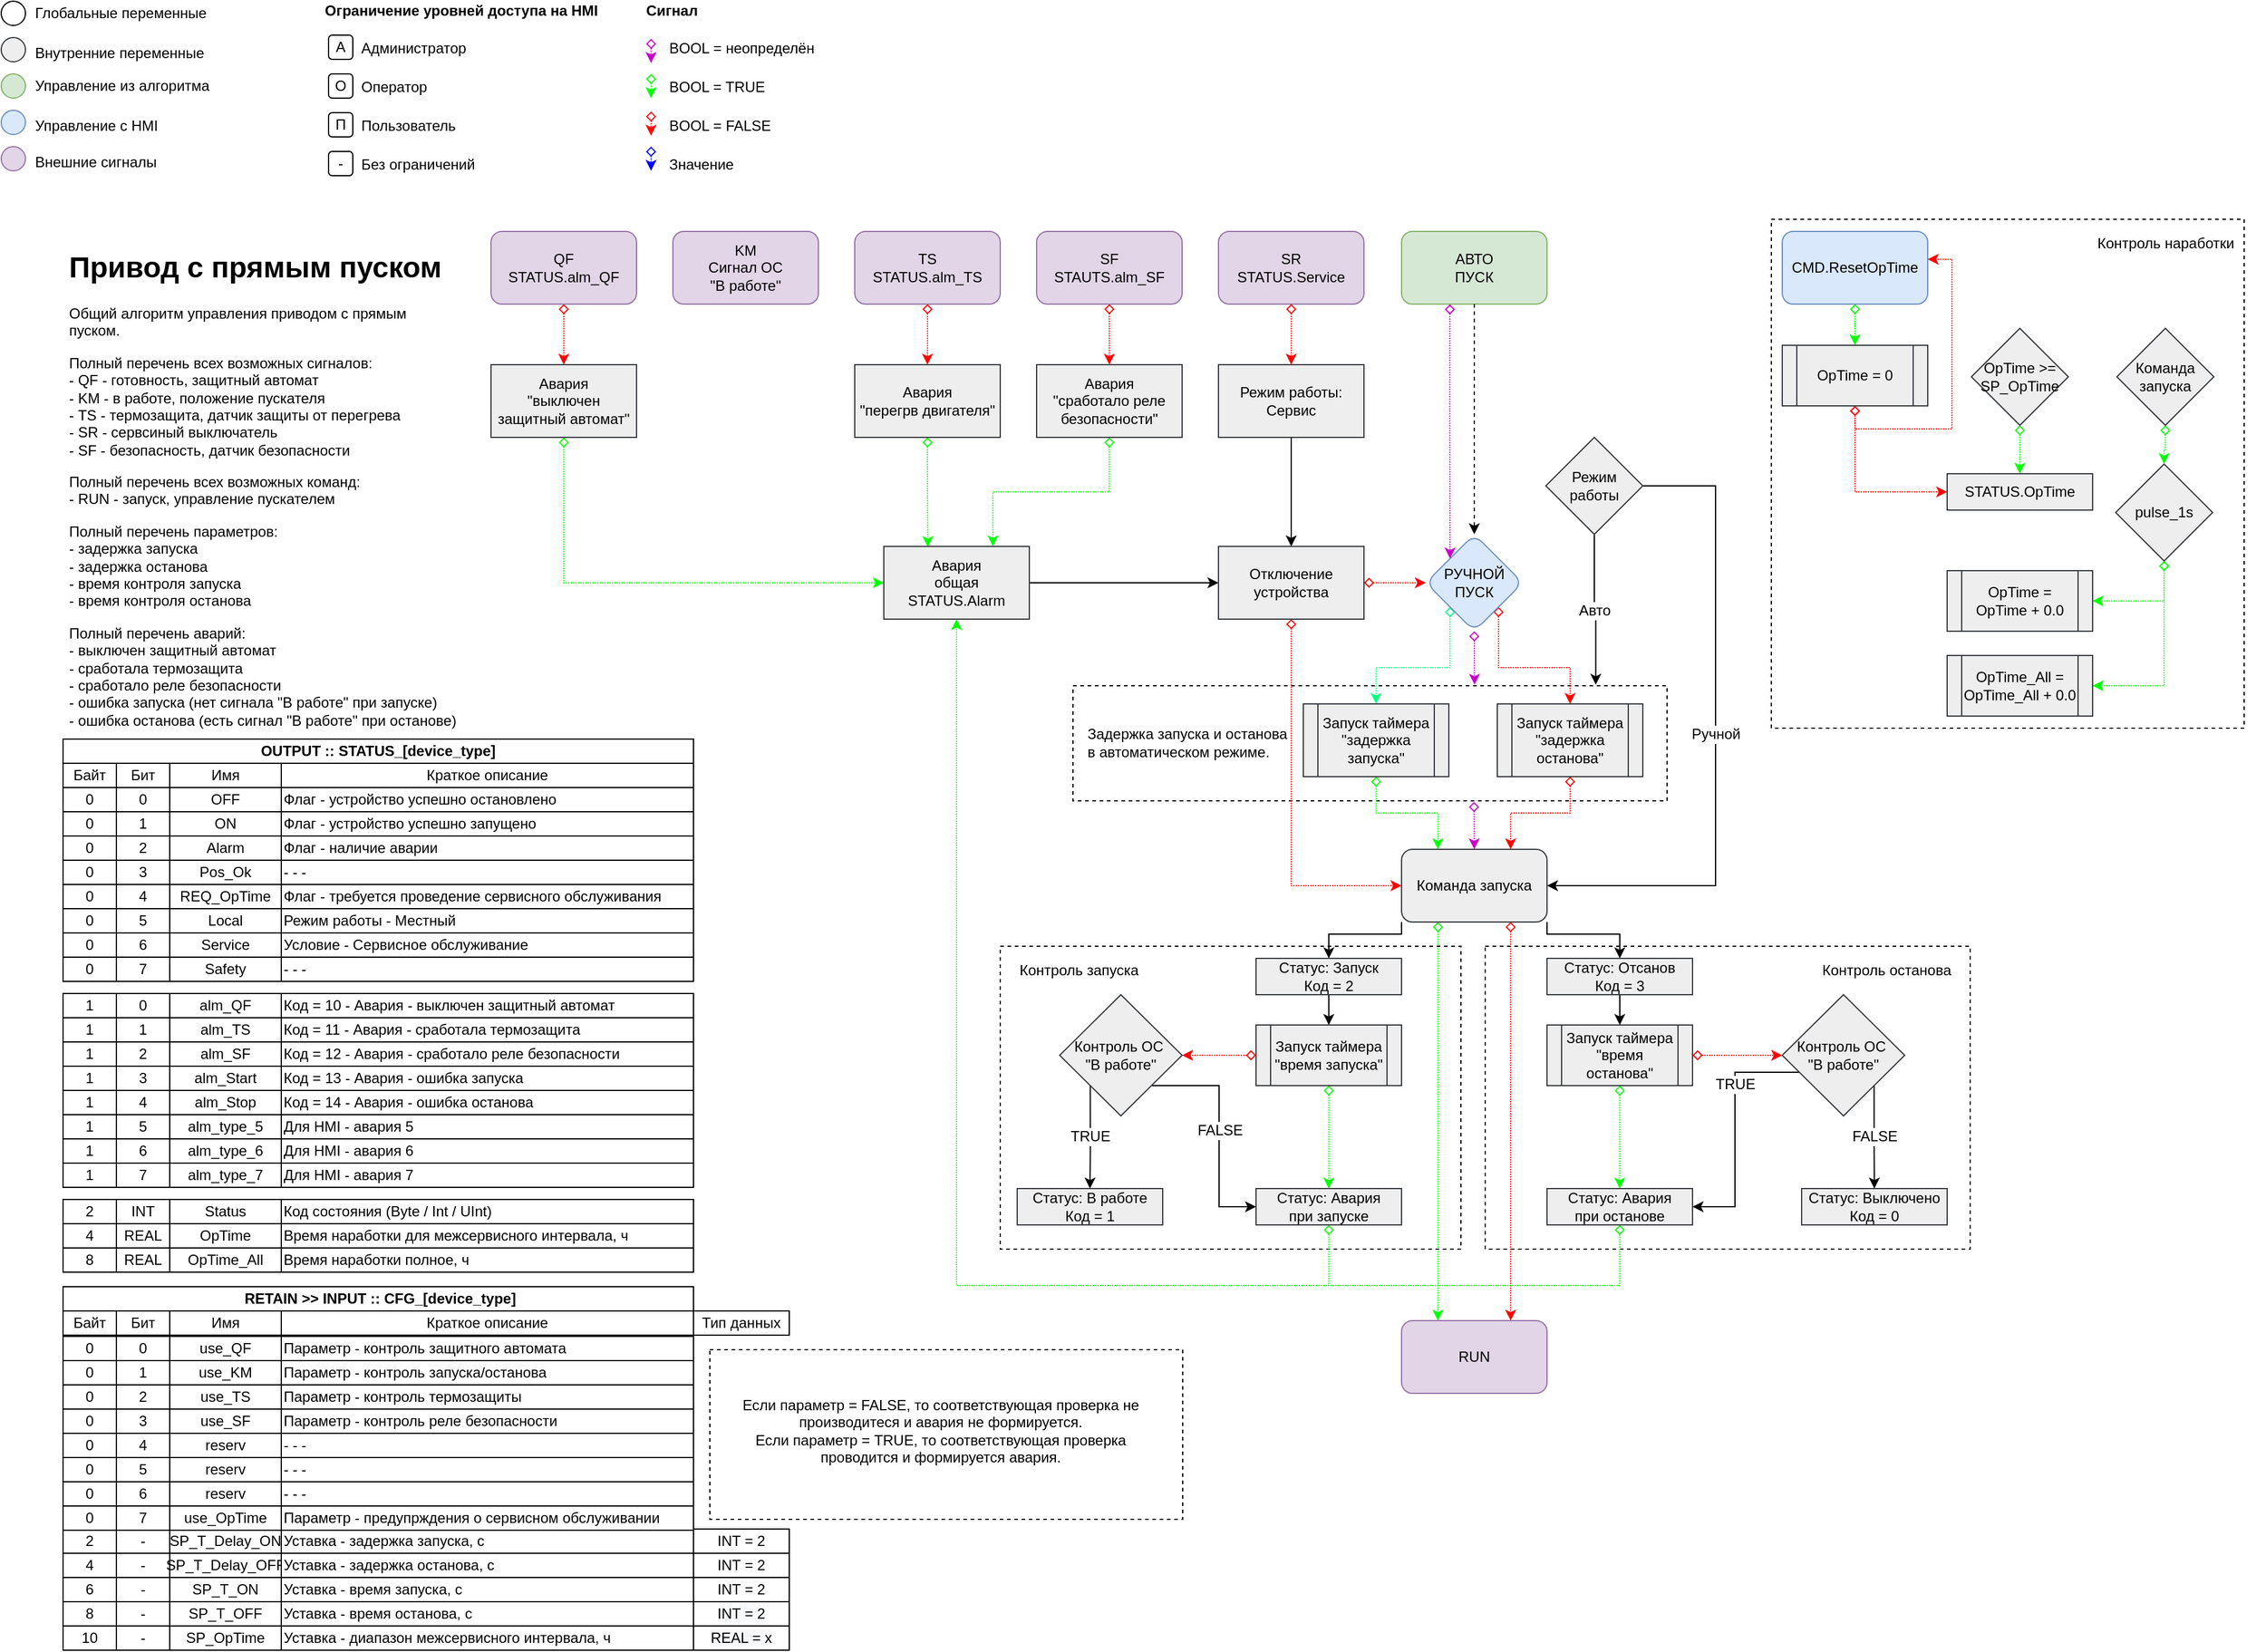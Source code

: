 <mxfile version="16.5.1" type="device" pages="3"><diagram id="XPelGg4wRcxZTiF9yWe7" name="Полная версия"><mxGraphModel dx="2062" dy="1217" grid="1" gridSize="10" guides="1" tooltips="1" connect="1" arrows="1" fold="1" page="1" pageScale="1" pageWidth="827" pageHeight="1169" math="0" shadow="0"><root><mxCell id="0"/><mxCell id="1" parent="0"/><mxCell id="12YT8ouMvUQ_3zA5hEoA-34" value="" style="rounded=0;whiteSpace=wrap;html=1;fillColor=none;dashed=1;strokeColor=#000000;" parent="1" vertex="1"><mxGeometry x="1470" y="190" width="390" height="420" as="geometry"/></mxCell><mxCell id="7KJ5uQP_tp7rz22m3LuT-80" style="edgeStyle=orthogonalEdgeStyle;rounded=0;orthogonalLoop=1;jettySize=auto;html=1;entryX=0.5;entryY=0;entryDx=0;entryDy=0;fontSize=12;startArrow=diamond;startFill=0;strokeColor=#CC00CC;exitX=0.675;exitY=1.009;exitDx=0;exitDy=0;exitPerimeter=0;dashed=1;dashPattern=1 1;" parent="1" source="7KJ5uQP_tp7rz22m3LuT-67" target="7KJ5uQP_tp7rz22m3LuT-76" edge="1"><mxGeometry relative="1" as="geometry"/></mxCell><mxCell id="7KJ5uQP_tp7rz22m3LuT-67" value="" style="rounded=0;whiteSpace=wrap;html=1;fillColor=none;dashed=1;strokeColor=#000000;" parent="1" vertex="1"><mxGeometry x="894" y="575" width="490" height="95" as="geometry"/></mxCell><mxCell id="7KJ5uQP_tp7rz22m3LuT-2" value="" style="ellipse;whiteSpace=wrap;html=1;rounded=1;shadow=0;glass=0;labelBackgroundColor=#FFFFFF;labelBorderColor=none;sketch=0;" parent="1" vertex="1"><mxGeometry x="10" y="10" width="20" height="20" as="geometry"/></mxCell><mxCell id="7KJ5uQP_tp7rz22m3LuT-3" value="" style="ellipse;whiteSpace=wrap;html=1;rounded=1;shadow=0;glass=0;labelBackgroundColor=#FFFFFF;labelBorderColor=none;sketch=0;fillColor=#eeeeee;strokeColor=#36393d;" parent="1" vertex="1"><mxGeometry x="10" y="40" width="20" height="20" as="geometry"/></mxCell><mxCell id="7KJ5uQP_tp7rz22m3LuT-4" value="" style="ellipse;whiteSpace=wrap;html=1;rounded=1;shadow=0;glass=0;labelBackgroundColor=#FFFFFF;labelBorderColor=none;sketch=0;fillColor=#d5e8d4;strokeColor=#82b366;" parent="1" vertex="1"><mxGeometry x="10" y="70" width="20" height="20" as="geometry"/></mxCell><mxCell id="7KJ5uQP_tp7rz22m3LuT-5" value="" style="ellipse;whiteSpace=wrap;html=1;rounded=1;shadow=0;glass=0;labelBackgroundColor=#FFFFFF;labelBorderColor=none;sketch=0;fillColor=#dae8fc;strokeColor=#6c8ebf;" parent="1" vertex="1"><mxGeometry x="10" y="100" width="20" height="20" as="geometry"/></mxCell><mxCell id="7KJ5uQP_tp7rz22m3LuT-6" value="" style="ellipse;whiteSpace=wrap;html=1;rounded=1;shadow=0;glass=0;labelBackgroundColor=#FFFFFF;labelBorderColor=none;sketch=0;fillColor=#e1d5e7;strokeColor=#9673a6;" parent="1" vertex="1"><mxGeometry x="10" y="130" width="20" height="20" as="geometry"/></mxCell><mxCell id="7KJ5uQP_tp7rz22m3LuT-7" value="Глобальные переменные" style="text;html=1;strokeColor=none;fillColor=none;align=left;verticalAlign=middle;whiteSpace=wrap;rounded=0;shadow=0;glass=0;labelBackgroundColor=#FFFFFF;labelBorderColor=none;sketch=0;" parent="1" vertex="1"><mxGeometry x="36" y="12.5" width="150" height="15" as="geometry"/></mxCell><mxCell id="7KJ5uQP_tp7rz22m3LuT-8" value="Внутренние переменные" style="text;html=1;strokeColor=none;fillColor=none;align=left;verticalAlign=middle;whiteSpace=wrap;rounded=0;shadow=0;glass=0;labelBackgroundColor=#FFFFFF;labelBorderColor=none;sketch=0;" parent="1" vertex="1"><mxGeometry x="36" y="45" width="150" height="15" as="geometry"/></mxCell><mxCell id="7KJ5uQP_tp7rz22m3LuT-9" value="Управление из алгоритма" style="text;html=1;strokeColor=none;fillColor=none;align=left;verticalAlign=middle;whiteSpace=wrap;rounded=0;shadow=0;glass=0;labelBackgroundColor=#FFFFFF;labelBorderColor=none;sketch=0;" parent="1" vertex="1"><mxGeometry x="36" y="72.5" width="254" height="15" as="geometry"/></mxCell><mxCell id="7KJ5uQP_tp7rz22m3LuT-10" value="Управление с HMI" style="text;html=1;strokeColor=none;fillColor=none;align=left;verticalAlign=middle;whiteSpace=wrap;rounded=0;shadow=0;glass=0;labelBackgroundColor=#FFFFFF;labelBorderColor=none;sketch=0;" parent="1" vertex="1"><mxGeometry x="36" y="105" width="150" height="15" as="geometry"/></mxCell><mxCell id="7KJ5uQP_tp7rz22m3LuT-11" value="Внешние сигналы" style="text;html=1;strokeColor=none;fillColor=none;align=left;verticalAlign=middle;whiteSpace=wrap;rounded=0;shadow=0;glass=0;labelBackgroundColor=#FFFFFF;labelBorderColor=none;sketch=0;" parent="1" vertex="1"><mxGeometry x="36" y="135" width="150" height="15" as="geometry"/></mxCell><mxCell id="7KJ5uQP_tp7rz22m3LuT-12" value="A" style="text;html=1;strokeColor=default;fillColor=default;align=center;verticalAlign=middle;whiteSpace=wrap;rounded=1;" parent="1" vertex="1"><mxGeometry x="280" y="38" width="20" height="20" as="geometry"/></mxCell><mxCell id="7KJ5uQP_tp7rz22m3LuT-13" value="O" style="text;html=1;strokeColor=default;fillColor=default;align=center;verticalAlign=middle;whiteSpace=wrap;rounded=1;" parent="1" vertex="1"><mxGeometry x="280" y="70" width="20" height="20" as="geometry"/></mxCell><mxCell id="7KJ5uQP_tp7rz22m3LuT-14" value="Администратор" style="text;html=1;strokeColor=none;fillColor=none;align=left;verticalAlign=middle;whiteSpace=wrap;rounded=0;shadow=0;glass=0;labelBackgroundColor=#FFFFFF;labelBorderColor=none;sketch=0;" parent="1" vertex="1"><mxGeometry x="305" y="41" width="150" height="15" as="geometry"/></mxCell><mxCell id="7KJ5uQP_tp7rz22m3LuT-15" value="Оператор" style="text;html=1;strokeColor=none;fillColor=none;align=left;verticalAlign=middle;whiteSpace=wrap;rounded=0;shadow=0;glass=0;labelBackgroundColor=#FFFFFF;labelBorderColor=none;sketch=0;" parent="1" vertex="1"><mxGeometry x="305" y="73" width="150" height="15" as="geometry"/></mxCell><mxCell id="7KJ5uQP_tp7rz22m3LuT-16" value="П" style="text;html=1;strokeColor=default;fillColor=default;align=center;verticalAlign=middle;whiteSpace=wrap;rounded=1;" parent="1" vertex="1"><mxGeometry x="280" y="102" width="20" height="20" as="geometry"/></mxCell><mxCell id="7KJ5uQP_tp7rz22m3LuT-17" value="Пользователь" style="text;html=1;strokeColor=none;fillColor=none;align=left;verticalAlign=middle;whiteSpace=wrap;rounded=0;shadow=0;glass=0;labelBackgroundColor=#FFFFFF;labelBorderColor=none;sketch=0;" parent="1" vertex="1"><mxGeometry x="305" y="105.5" width="150" height="15" as="geometry"/></mxCell><mxCell id="7KJ5uQP_tp7rz22m3LuT-18" value="&lt;b&gt;Ограничение уровней доступа на HMI&lt;/b&gt;" style="text;html=1;strokeColor=none;fillColor=none;align=left;verticalAlign=middle;whiteSpace=wrap;rounded=0;shadow=0;glass=0;labelBackgroundColor=#FFFFFF;labelBorderColor=none;sketch=0;" parent="1" vertex="1"><mxGeometry x="275" y="10" width="235" height="15" as="geometry"/></mxCell><mxCell id="7KJ5uQP_tp7rz22m3LuT-19" value="-" style="text;html=1;strokeColor=default;fillColor=default;align=center;verticalAlign=middle;whiteSpace=wrap;rounded=1;" parent="1" vertex="1"><mxGeometry x="280" y="134" width="20" height="20" as="geometry"/></mxCell><mxCell id="7KJ5uQP_tp7rz22m3LuT-20" value="Без ограничений" style="text;html=1;strokeColor=none;fillColor=none;align=left;verticalAlign=middle;whiteSpace=wrap;rounded=0;shadow=0;glass=0;labelBackgroundColor=#FFFFFF;labelBorderColor=none;sketch=0;" parent="1" vertex="1"><mxGeometry x="305" y="137.5" width="150" height="15" as="geometry"/></mxCell><mxCell id="7KJ5uQP_tp7rz22m3LuT-21" value="&lt;h1&gt;Привод с прямым пуском&lt;/h1&gt;&lt;p&gt;Общий алгоритм управления приводом с прямым пуском.&amp;nbsp;&lt;/p&gt;&lt;p&gt;Полный перечень всех возможных сигналов:&lt;br&gt;- QF - готовность, защитный автомат&lt;br&gt;- KM - в работе, положение пускателя&lt;br&gt;- TS - термозащита, датчик защиты от перегрева&lt;br&gt;- SR - сервсиный выключатель&lt;br&gt;- SF - безопасность, датчик безопасности&lt;br&gt;&lt;/p&gt;&lt;p&gt;Полный перечень всех возможных команд:&lt;br&gt;- RUN - запуск, управление пускателем&lt;br&gt;&lt;/p&gt;&lt;p&gt;Полный перечень параметров:&lt;br&gt;- задержка запуска&lt;br&gt;- задержка останова&lt;br&gt;- время контроля запуска&lt;br&gt;- время контроля останова&lt;br&gt;&lt;/p&gt;&lt;p&gt;Полный перечень аварий:&lt;br&gt;- выключен защитный автомат&lt;br&gt;- сработала термозащита&lt;br&gt;- сработало реле безопасности&lt;br&gt;- ошибка запуска (нет сигнала &quot;В работе&quot; при запуске)&lt;br&gt;- ошибка останова (есть сигнал &quot;В работе&quot; при останове)&lt;/p&gt;" style="text;html=1;strokeColor=none;fillColor=none;spacing=5;spacingTop=-20;whiteSpace=wrap;overflow=hidden;rounded=0;shadow=0;glass=0;sketch=0;" parent="1" vertex="1"><mxGeometry x="61" y="210" width="329" height="440" as="geometry"/></mxCell><mxCell id="7KJ5uQP_tp7rz22m3LuT-22" value="&lt;b&gt;Сигнал&lt;br&gt;&lt;/b&gt;" style="text;html=1;strokeColor=none;fillColor=none;align=left;verticalAlign=middle;whiteSpace=wrap;rounded=0;shadow=0;glass=0;labelBackgroundColor=#FFFFFF;labelBorderColor=none;sketch=0;" parent="1" vertex="1"><mxGeometry x="540" y="10" width="160" height="15" as="geometry"/></mxCell><mxCell id="7KJ5uQP_tp7rz22m3LuT-23" style="edgeStyle=orthogonalEdgeStyle;rounded=0;orthogonalLoop=1;jettySize=auto;html=1;dashed=1;dashPattern=1 1;strokeColor=#CC00CC;startArrow=diamond;startFill=0;" parent="1" edge="1"><mxGeometry relative="1" as="geometry"><mxPoint x="546" y="41" as="sourcePoint"/><mxPoint x="546" y="61" as="targetPoint"/></mxGeometry></mxCell><mxCell id="7KJ5uQP_tp7rz22m3LuT-24" style="edgeStyle=orthogonalEdgeStyle;rounded=0;orthogonalLoop=1;jettySize=auto;html=1;dashed=1;dashPattern=1 1;strokeColor=#00FF00;startArrow=diamond;startFill=0;" parent="1" edge="1"><mxGeometry relative="1" as="geometry"><mxPoint x="546" y="70" as="sourcePoint"/><mxPoint x="546" y="90" as="targetPoint"/></mxGeometry></mxCell><mxCell id="7KJ5uQP_tp7rz22m3LuT-25" value="BOOL = неопределён" style="text;html=1;strokeColor=none;fillColor=none;align=left;verticalAlign=middle;whiteSpace=wrap;rounded=0;shadow=0;glass=0;labelBackgroundColor=#FFFFFF;labelBorderColor=none;sketch=0;" parent="1" vertex="1"><mxGeometry x="559" y="41" width="150" height="15" as="geometry"/></mxCell><mxCell id="7KJ5uQP_tp7rz22m3LuT-26" value="BOOL = TRUE" style="text;html=1;strokeColor=none;fillColor=none;align=left;verticalAlign=middle;whiteSpace=wrap;rounded=0;shadow=0;glass=0;labelBackgroundColor=#FFFFFF;labelBorderColor=none;sketch=0;" parent="1" vertex="1"><mxGeometry x="559" y="73" width="150" height="15" as="geometry"/></mxCell><mxCell id="7KJ5uQP_tp7rz22m3LuT-27" value="BOOL = FALSE" style="text;html=1;strokeColor=none;fillColor=none;align=left;verticalAlign=middle;whiteSpace=wrap;rounded=0;shadow=0;glass=0;labelBackgroundColor=#FFFFFF;labelBorderColor=none;sketch=0;" parent="1" vertex="1"><mxGeometry x="559" y="105.5" width="150" height="15" as="geometry"/></mxCell><mxCell id="7KJ5uQP_tp7rz22m3LuT-28" value="Значение" style="text;html=1;strokeColor=none;fillColor=none;align=left;verticalAlign=middle;whiteSpace=wrap;rounded=0;shadow=0;glass=0;labelBackgroundColor=#FFFFFF;labelBorderColor=none;sketch=0;" parent="1" vertex="1"><mxGeometry x="559" y="137.5" width="150" height="15" as="geometry"/></mxCell><mxCell id="7KJ5uQP_tp7rz22m3LuT-29" style="edgeStyle=orthogonalEdgeStyle;rounded=0;orthogonalLoop=1;jettySize=auto;html=1;dashed=1;dashPattern=1 1;strokeColor=#FF0000;startArrow=diamond;startFill=0;" parent="1" edge="1"><mxGeometry relative="1" as="geometry"><mxPoint x="546" y="101" as="sourcePoint"/><mxPoint x="546" y="121" as="targetPoint"/></mxGeometry></mxCell><mxCell id="7KJ5uQP_tp7rz22m3LuT-30" style="edgeStyle=orthogonalEdgeStyle;rounded=0;orthogonalLoop=1;jettySize=auto;html=1;dashed=1;dashPattern=1 1;strokeColor=#0000FF;startArrow=diamond;startFill=0;" parent="1" edge="1"><mxGeometry relative="1" as="geometry"><mxPoint x="546" y="130" as="sourcePoint"/><mxPoint x="546" y="150.0" as="targetPoint"/></mxGeometry></mxCell><mxCell id="7KJ5uQP_tp7rz22m3LuT-46" value="" style="edgeStyle=orthogonalEdgeStyle;rounded=0;orthogonalLoop=1;jettySize=auto;html=1;exitX=0.75;exitY=1;exitDx=0;exitDy=0;entryX=0.75;entryY=0;entryDx=0;entryDy=0;fontSize=12;startArrow=diamond;startFill=0;dashed=1;dashPattern=1 1;strokeColor=#FF0000;" parent="1" edge="1"><mxGeometry relative="1" as="geometry"><mxPoint x="474" y="260" as="sourcePoint"/><mxPoint x="474" y="310" as="targetPoint"/></mxGeometry></mxCell><mxCell id="7KJ5uQP_tp7rz22m3LuT-31" value="QF&lt;br&gt;STATUS.alm_QF" style="rounded=1;whiteSpace=wrap;html=1;fontSize=12;fillColor=#e1d5e7;strokeColor=#9673a6;" parent="1" vertex="1"><mxGeometry x="414" y="200" width="120" height="60" as="geometry"/></mxCell><mxCell id="7KJ5uQP_tp7rz22m3LuT-32" value="KM&lt;br&gt;Сигнал ОС&lt;br&gt;&quot;В работе&quot;" style="rounded=1;whiteSpace=wrap;html=1;fontSize=12;fillColor=#e1d5e7;strokeColor=#9673a6;" parent="1" vertex="1"><mxGeometry x="564" y="200" width="120" height="60" as="geometry"/></mxCell><mxCell id="7KJ5uQP_tp7rz22m3LuT-47" style="edgeStyle=orthogonalEdgeStyle;rounded=0;orthogonalLoop=1;jettySize=auto;html=1;exitX=0.75;exitY=1;exitDx=0;exitDy=0;entryX=0.75;entryY=0;entryDx=0;entryDy=0;dashed=1;dashPattern=1 1;fontSize=12;startArrow=diamond;startFill=0;strokeColor=#FF0000;" parent="1" edge="1"><mxGeometry relative="1" as="geometry"><mxPoint x="774" y="260" as="sourcePoint"/><mxPoint x="774" y="310" as="targetPoint"/></mxGeometry></mxCell><mxCell id="7KJ5uQP_tp7rz22m3LuT-33" value="TS&lt;br&gt;STATUS.alm_TS" style="rounded=1;whiteSpace=wrap;html=1;fontSize=12;fillColor=#e1d5e7;strokeColor=#9673a6;" parent="1" vertex="1"><mxGeometry x="714" y="200" width="120" height="60" as="geometry"/></mxCell><mxCell id="7KJ5uQP_tp7rz22m3LuT-34" value="SR&lt;br&gt;STATUS.Service" style="rounded=1;whiteSpace=wrap;html=1;fontSize=12;fillColor=#e1d5e7;strokeColor=#9673a6;" parent="1" vertex="1"><mxGeometry x="1014" y="200" width="120" height="60" as="geometry"/></mxCell><mxCell id="7KJ5uQP_tp7rz22m3LuT-49" style="edgeStyle=orthogonalEdgeStyle;rounded=0;orthogonalLoop=1;jettySize=auto;html=1;exitX=0.75;exitY=1;exitDx=0;exitDy=0;entryX=0.75;entryY=0;entryDx=0;entryDy=0;dashed=1;dashPattern=1 1;fontSize=12;startArrow=diamond;startFill=0;strokeColor=#FF0000;" parent="1" edge="1"><mxGeometry relative="1" as="geometry"><mxPoint x="924" y="260" as="sourcePoint"/><mxPoint x="924" y="310" as="targetPoint"/></mxGeometry></mxCell><mxCell id="7KJ5uQP_tp7rz22m3LuT-35" value="SF&lt;br&gt;STAUTS.alm_SF" style="rounded=1;whiteSpace=wrap;html=1;fontSize=12;fillColor=#e1d5e7;strokeColor=#9673a6;" parent="1" vertex="1"><mxGeometry x="864" y="200" width="120" height="60" as="geometry"/></mxCell><mxCell id="7KJ5uQP_tp7rz22m3LuT-36" value="АВТО&lt;br&gt;ПУСК" style="rounded=1;whiteSpace=wrap;html=1;fontSize=12;fillColor=#d5e8d4;strokeColor=#82b366;" parent="1" vertex="1"><mxGeometry x="1165" y="200" width="120" height="60" as="geometry"/></mxCell><mxCell id="7KJ5uQP_tp7rz22m3LuT-229" style="edgeStyle=orthogonalEdgeStyle;rounded=0;orthogonalLoop=1;jettySize=auto;html=1;entryX=0.303;entryY=0.009;entryDx=0;entryDy=0;entryPerimeter=0;dashed=1;dashPattern=1 1;fontSize=12;startArrow=diamond;startFill=0;endArrow=classic;endFill=1;strokeColor=#00FF00;" parent="1" source="7KJ5uQP_tp7rz22m3LuT-37" target="7KJ5uQP_tp7rz22m3LuT-45" edge="1"><mxGeometry relative="1" as="geometry"/></mxCell><mxCell id="7KJ5uQP_tp7rz22m3LuT-37" value="Авария&lt;br&gt;&quot;перегрв двигателя&quot;" style="rounded=0;whiteSpace=wrap;html=1;fontSize=12;fillColor=#eeeeee;strokeColor=#36393d;" parent="1" vertex="1"><mxGeometry x="714" y="310" width="120" height="60" as="geometry"/></mxCell><mxCell id="7KJ5uQP_tp7rz22m3LuT-234" style="edgeStyle=orthogonalEdgeStyle;rounded=0;orthogonalLoop=1;jettySize=auto;html=1;entryX=0.5;entryY=0;entryDx=0;entryDy=0;fontSize=12;startArrow=none;startFill=0;endArrow=classic;endFill=1;strokeColor=#000000;fillColor=#eeeeee;" parent="1" source="7KJ5uQP_tp7rz22m3LuT-38" edge="1"><mxGeometry relative="1" as="geometry"><mxPoint x="1074" y="460" as="targetPoint"/></mxGeometry></mxCell><mxCell id="7KJ5uQP_tp7rz22m3LuT-38" value="Режим работы: Сервис" style="rounded=0;whiteSpace=wrap;html=1;fontSize=12;fillColor=#eeeeee;strokeColor=#36393d;" parent="1" vertex="1"><mxGeometry x="1014" y="310" width="120" height="60" as="geometry"/></mxCell><mxCell id="7KJ5uQP_tp7rz22m3LuT-228" style="edgeStyle=orthogonalEdgeStyle;rounded=0;orthogonalLoop=1;jettySize=auto;html=1;entryX=0.75;entryY=0;entryDx=0;entryDy=0;fontSize=12;startArrow=diamond;startFill=0;endArrow=classic;endFill=1;strokeColor=#00FF00;dashed=1;dashPattern=1 1;exitX=0.5;exitY=1;exitDx=0;exitDy=0;" parent="1" source="7KJ5uQP_tp7rz22m3LuT-39" target="7KJ5uQP_tp7rz22m3LuT-45" edge="1"><mxGeometry relative="1" as="geometry"/></mxCell><mxCell id="7KJ5uQP_tp7rz22m3LuT-39" value="Авария&lt;br&gt;&quot;сработало реле безопасности&quot;" style="rounded=0;whiteSpace=wrap;html=1;fontSize=12;fillColor=#eeeeee;strokeColor=#36393d;" parent="1" vertex="1"><mxGeometry x="864" y="310" width="120" height="60" as="geometry"/></mxCell><mxCell id="7KJ5uQP_tp7rz22m3LuT-50" style="edgeStyle=orthogonalEdgeStyle;rounded=0;orthogonalLoop=1;jettySize=auto;html=1;entryX=0;entryY=0.5;entryDx=0;entryDy=0;dashed=1;dashPattern=1 1;fontSize=12;startArrow=diamond;startFill=0;strokeColor=#00FF00;" parent="1" source="7KJ5uQP_tp7rz22m3LuT-40" target="7KJ5uQP_tp7rz22m3LuT-45" edge="1"><mxGeometry relative="1" as="geometry"><Array as="points"><mxPoint x="474" y="490"/></Array></mxGeometry></mxCell><mxCell id="7KJ5uQP_tp7rz22m3LuT-40" value="Авария&lt;br&gt;&quot;выключен защитный автомат&quot;" style="rounded=0;whiteSpace=wrap;html=1;fontSize=12;fillColor=#eeeeee;strokeColor=#36393d;" parent="1" vertex="1"><mxGeometry x="414" y="310" width="120" height="60" as="geometry"/></mxCell><mxCell id="7KJ5uQP_tp7rz22m3LuT-233" style="edgeStyle=orthogonalEdgeStyle;rounded=0;orthogonalLoop=1;jettySize=auto;html=1;fontSize=12;startArrow=none;startFill=0;endArrow=classic;endFill=1;strokeColor=#000000;entryX=0;entryY=0.5;entryDx=0;entryDy=0;" parent="1" source="7KJ5uQP_tp7rz22m3LuT-45" target="7KJ5uQP_tp7rz22m3LuT-244" edge="1"><mxGeometry relative="1" as="geometry"><mxPoint x="1030" y="490" as="targetPoint"/></mxGeometry></mxCell><mxCell id="7KJ5uQP_tp7rz22m3LuT-45" value="Авария&lt;br&gt;общая&lt;br&gt;STATUS.Alarm" style="rounded=0;whiteSpace=wrap;html=1;fontSize=12;fillColor=#eeeeee;strokeColor=#36393d;" parent="1" vertex="1"><mxGeometry x="738" y="460" width="120" height="60" as="geometry"/></mxCell><mxCell id="7KJ5uQP_tp7rz22m3LuT-69" style="edgeStyle=orthogonalEdgeStyle;rounded=0;orthogonalLoop=1;jettySize=auto;html=1;exitX=0.5;exitY=1;exitDx=0;exitDy=0;fontSize=12;startArrow=diamond;startFill=0;strokeColor=#CC00CC;dashed=1;dashPattern=1 1;entryX=0.676;entryY=-0.009;entryDx=0;entryDy=0;entryPerimeter=0;" parent="1" source="7KJ5uQP_tp7rz22m3LuT-56" target="7KJ5uQP_tp7rz22m3LuT-67" edge="1"><mxGeometry relative="1" as="geometry"/></mxCell><mxCell id="7KJ5uQP_tp7rz22m3LuT-74" style="edgeStyle=orthogonalEdgeStyle;rounded=0;orthogonalLoop=1;jettySize=auto;html=1;exitX=0;exitY=1;exitDx=0;exitDy=0;entryX=0.5;entryY=0;entryDx=0;entryDy=0;fontSize=12;startArrow=diamond;startFill=0;strokeColor=#00FF80;dashed=1;dashPattern=1 1;" parent="1" source="7KJ5uQP_tp7rz22m3LuT-56" target="7KJ5uQP_tp7rz22m3LuT-66" edge="1"><mxGeometry relative="1" as="geometry"/></mxCell><mxCell id="7KJ5uQP_tp7rz22m3LuT-75" style="edgeStyle=orthogonalEdgeStyle;rounded=0;orthogonalLoop=1;jettySize=auto;html=1;exitX=1;exitY=1;exitDx=0;exitDy=0;entryX=0.5;entryY=0;entryDx=0;entryDy=0;dashed=1;dashPattern=1 1;fontSize=12;startArrow=diamond;startFill=0;strokeColor=#FF0000;" parent="1" source="7KJ5uQP_tp7rz22m3LuT-56" target="7KJ5uQP_tp7rz22m3LuT-65" edge="1"><mxGeometry relative="1" as="geometry"/></mxCell><mxCell id="7KJ5uQP_tp7rz22m3LuT-56" value="РУЧНОЙ&lt;br&gt;ПУСК" style="rhombus;whiteSpace=wrap;html=1;rounded=1;shadow=0;glass=0;sketch=0;fillColor=#dae8fc;strokeColor=#6c8ebf;" parent="1" vertex="1"><mxGeometry x="1185" y="450" width="80" height="80" as="geometry"/></mxCell><mxCell id="7KJ5uQP_tp7rz22m3LuT-57" style="edgeStyle=orthogonalEdgeStyle;rounded=0;orthogonalLoop=1;jettySize=auto;html=1;entryX=0.5;entryY=0;entryDx=0;entryDy=0;dashed=1;exitX=0.5;exitY=1;exitDx=0;exitDy=0;" parent="1" source="7KJ5uQP_tp7rz22m3LuT-36" target="7KJ5uQP_tp7rz22m3LuT-56" edge="1"><mxGeometry relative="1" as="geometry"><mxPoint x="1225" y="400" as="sourcePoint"/></mxGeometry></mxCell><mxCell id="7KJ5uQP_tp7rz22m3LuT-58" style="edgeStyle=orthogonalEdgeStyle;rounded=0;orthogonalLoop=1;jettySize=auto;html=1;exitX=0.332;exitY=1.003;exitDx=0;exitDy=0;entryX=0;entryY=0;entryDx=0;entryDy=0;dashed=1;dashPattern=1 1;strokeColor=#CC00CC;startArrow=diamond;startFill=0;exitPerimeter=0;" parent="1" source="7KJ5uQP_tp7rz22m3LuT-36" target="7KJ5uQP_tp7rz22m3LuT-56" edge="1"><mxGeometry relative="1" as="geometry"><mxPoint x="1205" y="380" as="sourcePoint"/></mxGeometry></mxCell><mxCell id="7KJ5uQP_tp7rz22m3LuT-73" value="Авто" style="edgeStyle=orthogonalEdgeStyle;rounded=0;orthogonalLoop=1;jettySize=auto;html=1;entryX=0.88;entryY=-0.009;entryDx=0;entryDy=0;entryPerimeter=0;fontSize=12;startArrow=none;startFill=0;strokeColor=#000000;" parent="1" source="7KJ5uQP_tp7rz22m3LuT-62" target="7KJ5uQP_tp7rz22m3LuT-67" edge="1"><mxGeometry relative="1" as="geometry"/></mxCell><mxCell id="7KJ5uQP_tp7rz22m3LuT-77" value="Ручной" style="edgeStyle=orthogonalEdgeStyle;rounded=0;orthogonalLoop=1;jettySize=auto;html=1;entryX=1;entryY=0.5;entryDx=0;entryDy=0;fontSize=12;startArrow=none;startFill=0;strokeColor=#000000;exitX=1;exitY=0.5;exitDx=0;exitDy=0;" parent="1" source="7KJ5uQP_tp7rz22m3LuT-62" target="7KJ5uQP_tp7rz22m3LuT-76" edge="1"><mxGeometry relative="1" as="geometry"><Array as="points"><mxPoint x="1424" y="410"/><mxPoint x="1424" y="740"/></Array></mxGeometry></mxCell><mxCell id="7KJ5uQP_tp7rz22m3LuT-62" value="Режим работы" style="rhombus;whiteSpace=wrap;html=1;fontSize=12;fillColor=#eeeeee;strokeColor=#36393d;" parent="1" vertex="1"><mxGeometry x="1284" y="370" width="80" height="80" as="geometry"/></mxCell><mxCell id="7KJ5uQP_tp7rz22m3LuT-82" style="edgeStyle=orthogonalEdgeStyle;rounded=0;orthogonalLoop=1;jettySize=auto;html=1;entryX=0.75;entryY=0;entryDx=0;entryDy=0;dashed=1;dashPattern=1 1;fontSize=12;startArrow=diamond;startFill=0;strokeColor=#FF0000;" parent="1" source="7KJ5uQP_tp7rz22m3LuT-65" target="7KJ5uQP_tp7rz22m3LuT-76" edge="1"><mxGeometry relative="1" as="geometry"/></mxCell><mxCell id="7KJ5uQP_tp7rz22m3LuT-65" value="Запуск таймера&lt;br&gt;&quot;задержка останова&quot;" style="shape=process;whiteSpace=wrap;html=1;backgroundOutline=1;fontSize=12;fillColor=#eeeeee;strokeColor=#36393d;" parent="1" vertex="1"><mxGeometry x="1244" y="590" width="120" height="60" as="geometry"/></mxCell><mxCell id="7KJ5uQP_tp7rz22m3LuT-81" style="edgeStyle=orthogonalEdgeStyle;rounded=0;orthogonalLoop=1;jettySize=auto;html=1;entryX=0.25;entryY=0;entryDx=0;entryDy=0;dashed=1;dashPattern=1 1;fontSize=12;startArrow=diamond;startFill=0;strokeColor=#00FF00;" parent="1" source="7KJ5uQP_tp7rz22m3LuT-66" target="7KJ5uQP_tp7rz22m3LuT-76" edge="1"><mxGeometry relative="1" as="geometry"/></mxCell><mxCell id="7KJ5uQP_tp7rz22m3LuT-66" value="Запуск таймера&lt;br&gt;&quot;задержка запуска&quot;" style="shape=process;whiteSpace=wrap;html=1;backgroundOutline=1;fontSize=12;fillColor=#eeeeee;strokeColor=#36393d;" parent="1" vertex="1"><mxGeometry x="1084" y="590" width="120" height="60" as="geometry"/></mxCell><mxCell id="7KJ5uQP_tp7rz22m3LuT-68" value="Задержка запуска и останова&lt;br&gt;в автоматическом режиме." style="text;html=1;strokeColor=none;fillColor=none;align=left;verticalAlign=middle;whiteSpace=wrap;rounded=0;dashed=1;" parent="1" vertex="1"><mxGeometry x="904" y="602" width="210" height="40" as="geometry"/></mxCell><mxCell id="7KJ5uQP_tp7rz22m3LuT-89" style="edgeStyle=orthogonalEdgeStyle;rounded=0;orthogonalLoop=1;jettySize=auto;html=1;exitX=0.25;exitY=1;exitDx=0;exitDy=0;entryX=0.25;entryY=0;entryDx=0;entryDy=0;dashed=1;dashPattern=1 1;fontSize=12;startArrow=diamond;startFill=0;strokeColor=#00FF00;" parent="1" source="7KJ5uQP_tp7rz22m3LuT-76" target="7KJ5uQP_tp7rz22m3LuT-87" edge="1"><mxGeometry relative="1" as="geometry"/></mxCell><mxCell id="7KJ5uQP_tp7rz22m3LuT-90" style="edgeStyle=orthogonalEdgeStyle;rounded=0;orthogonalLoop=1;jettySize=auto;html=1;exitX=0.75;exitY=1;exitDx=0;exitDy=0;entryX=0.75;entryY=0;entryDx=0;entryDy=0;dashed=1;dashPattern=1 1;fontSize=12;startArrow=diamond;startFill=0;strokeColor=#FF0000;" parent="1" source="7KJ5uQP_tp7rz22m3LuT-76" target="7KJ5uQP_tp7rz22m3LuT-87" edge="1"><mxGeometry relative="1" as="geometry"/></mxCell><mxCell id="7KJ5uQP_tp7rz22m3LuT-96" style="edgeStyle=orthogonalEdgeStyle;rounded=0;orthogonalLoop=1;jettySize=auto;html=1;exitX=0;exitY=1;exitDx=0;exitDy=0;entryX=0.5;entryY=0;entryDx=0;entryDy=0;fontSize=12;startArrow=none;startFill=0;strokeColor=#000000;" parent="1" source="7KJ5uQP_tp7rz22m3LuT-76" target="7KJ5uQP_tp7rz22m3LuT-93" edge="1"><mxGeometry relative="1" as="geometry"><Array as="points"><mxPoint x="1165" y="780"/><mxPoint x="1105" y="780"/></Array></mxGeometry></mxCell><mxCell id="7KJ5uQP_tp7rz22m3LuT-226" style="edgeStyle=orthogonalEdgeStyle;rounded=0;orthogonalLoop=1;jettySize=auto;html=1;exitX=1;exitY=1;exitDx=0;exitDy=0;entryX=0.5;entryY=0;entryDx=0;entryDy=0;fontSize=12;startArrow=none;startFill=0;endArrow=classic;endFill=1;strokeColor=#000000;" parent="1" source="7KJ5uQP_tp7rz22m3LuT-76" target="7KJ5uQP_tp7rz22m3LuT-115" edge="1"><mxGeometry relative="1" as="geometry"><Array as="points"><mxPoint x="1285" y="780"/><mxPoint x="1345" y="780"/></Array></mxGeometry></mxCell><mxCell id="7KJ5uQP_tp7rz22m3LuT-76" value="Команда запуска" style="rounded=1;whiteSpace=wrap;html=1;fontSize=12;fillColor=#eeeeee;strokeColor=#36393d;" parent="1" vertex="1"><mxGeometry x="1165" y="710" width="120" height="60" as="geometry"/></mxCell><mxCell id="7KJ5uQP_tp7rz22m3LuT-83" value="" style="rounded=0;whiteSpace=wrap;html=1;fillColor=none;dashed=1;strokeColor=#000000;" parent="1" vertex="1"><mxGeometry x="834" y="790" width="380" height="250" as="geometry"/></mxCell><mxCell id="7KJ5uQP_tp7rz22m3LuT-84" value="Контроль запуска" style="text;html=1;strokeColor=none;fillColor=none;align=left;verticalAlign=middle;whiteSpace=wrap;rounded=0;dashed=1;" parent="1" vertex="1"><mxGeometry x="848" y="790" width="210" height="40" as="geometry"/></mxCell><mxCell id="7KJ5uQP_tp7rz22m3LuT-85" value="" style="rounded=0;whiteSpace=wrap;html=1;fillColor=none;dashed=1;strokeColor=#000000;" parent="1" vertex="1"><mxGeometry x="1234" y="790" width="400" height="250" as="geometry"/></mxCell><mxCell id="7KJ5uQP_tp7rz22m3LuT-86" value="Контроль останова" style="text;html=1;strokeColor=none;fillColor=none;align=left;verticalAlign=middle;whiteSpace=wrap;rounded=0;dashed=1;" parent="1" vertex="1"><mxGeometry x="1510" y="790" width="140" height="40" as="geometry"/></mxCell><mxCell id="7KJ5uQP_tp7rz22m3LuT-87" value="RUN" style="rounded=1;whiteSpace=wrap;html=1;fontSize=12;fillColor=#e1d5e7;strokeColor=#9673a6;" parent="1" vertex="1"><mxGeometry x="1165" y="1099" width="120" height="60" as="geometry"/></mxCell><mxCell id="7KJ5uQP_tp7rz22m3LuT-107" style="edgeStyle=orthogonalEdgeStyle;rounded=0;orthogonalLoop=1;jettySize=auto;html=1;entryX=1;entryY=0.5;entryDx=0;entryDy=0;fontSize=12;startArrow=diamond;startFill=0;strokeColor=#FF0000;dashed=1;dashPattern=1 1;" parent="1" source="7KJ5uQP_tp7rz22m3LuT-92" target="7KJ5uQP_tp7rz22m3LuT-94" edge="1"><mxGeometry relative="1" as="geometry"/></mxCell><mxCell id="7KJ5uQP_tp7rz22m3LuT-108" style="edgeStyle=orthogonalEdgeStyle;rounded=0;orthogonalLoop=1;jettySize=auto;html=1;entryX=0.5;entryY=0;entryDx=0;entryDy=0;dashed=1;dashPattern=1 1;fontSize=12;startArrow=diamond;startFill=0;strokeColor=#00FF00;" parent="1" source="7KJ5uQP_tp7rz22m3LuT-92" target="7KJ5uQP_tp7rz22m3LuT-102" edge="1"><mxGeometry relative="1" as="geometry"/></mxCell><mxCell id="7KJ5uQP_tp7rz22m3LuT-92" value="Запуск таймера &quot;время запуска&quot;" style="shape=process;whiteSpace=wrap;html=1;backgroundOutline=1;fontSize=12;fillColor=#eeeeee;strokeColor=#36393d;" parent="1" vertex="1"><mxGeometry x="1045" y="855" width="120" height="50" as="geometry"/></mxCell><mxCell id="7KJ5uQP_tp7rz22m3LuT-97" style="edgeStyle=orthogonalEdgeStyle;rounded=0;orthogonalLoop=1;jettySize=auto;html=1;entryX=0.5;entryY=0;entryDx=0;entryDy=0;fontSize=12;startArrow=none;startFill=0;strokeColor=#000000;" parent="1" source="7KJ5uQP_tp7rz22m3LuT-93" target="7KJ5uQP_tp7rz22m3LuT-92" edge="1"><mxGeometry relative="1" as="geometry"/></mxCell><mxCell id="7KJ5uQP_tp7rz22m3LuT-93" value="Статус: Запуск&lt;br&gt;Код = 2" style="rounded=0;whiteSpace=wrap;html=1;fontSize=12;fillColor=#eeeeee;strokeColor=#36393d;" parent="1" vertex="1"><mxGeometry x="1045" y="800" width="120" height="30" as="geometry"/></mxCell><mxCell id="7KJ5uQP_tp7rz22m3LuT-100" value="TRUE" style="edgeStyle=orthogonalEdgeStyle;rounded=0;orthogonalLoop=1;jettySize=auto;html=1;entryX=0.5;entryY=0;entryDx=0;entryDy=0;fontSize=12;startArrow=none;startFill=0;strokeColor=#000000;exitX=0;exitY=1;exitDx=0;exitDy=0;" parent="1" source="7KJ5uQP_tp7rz22m3LuT-94" target="7KJ5uQP_tp7rz22m3LuT-99" edge="1"><mxGeometry relative="1" as="geometry"/></mxCell><mxCell id="7KJ5uQP_tp7rz22m3LuT-109" value="FALSE" style="edgeStyle=orthogonalEdgeStyle;rounded=0;orthogonalLoop=1;jettySize=auto;html=1;exitX=1;exitY=1;exitDx=0;exitDy=0;entryX=0;entryY=0.5;entryDx=0;entryDy=0;fontSize=12;startArrow=none;startFill=0;strokeColor=#000000;" parent="1" source="7KJ5uQP_tp7rz22m3LuT-94" target="7KJ5uQP_tp7rz22m3LuT-102" edge="1"><mxGeometry relative="1" as="geometry"/></mxCell><mxCell id="7KJ5uQP_tp7rz22m3LuT-94" value="Контроль ОС&amp;nbsp;&lt;br&gt;&quot;В работе&quot;" style="rhombus;whiteSpace=wrap;html=1;fontSize=12;fillColor=#eeeeee;strokeColor=#36393d;" parent="1" vertex="1"><mxGeometry x="883" y="830" width="101" height="100" as="geometry"/></mxCell><mxCell id="7KJ5uQP_tp7rz22m3LuT-99" value="Статус: В работе&lt;br&gt;Код = 1" style="rounded=0;whiteSpace=wrap;html=1;fontSize=12;fillColor=#eeeeee;strokeColor=#36393d;" parent="1" vertex="1"><mxGeometry x="848" y="990" width="120" height="30" as="geometry"/></mxCell><mxCell id="7KJ5uQP_tp7rz22m3LuT-230" style="edgeStyle=orthogonalEdgeStyle;rounded=0;orthogonalLoop=1;jettySize=auto;html=1;dashed=1;dashPattern=1 1;fontSize=12;startArrow=diamond;startFill=0;endArrow=classic;endFill=1;strokeColor=#00FF00;" parent="1" source="7KJ5uQP_tp7rz22m3LuT-102" target="7KJ5uQP_tp7rz22m3LuT-45" edge="1"><mxGeometry relative="1" as="geometry"><Array as="points"><mxPoint x="1105" y="1070"/><mxPoint x="798" y="1070"/></Array></mxGeometry></mxCell><mxCell id="7KJ5uQP_tp7rz22m3LuT-102" value="Статус: Авария&lt;br&gt;при запуске" style="rounded=0;whiteSpace=wrap;html=1;fontSize=12;fillColor=#eeeeee;strokeColor=#36393d;" parent="1" vertex="1"><mxGeometry x="1045" y="990" width="120" height="30" as="geometry"/></mxCell><mxCell id="7KJ5uQP_tp7rz22m3LuT-111" style="edgeStyle=orthogonalEdgeStyle;rounded=0;orthogonalLoop=1;jettySize=auto;html=1;entryX=0;entryY=0.5;entryDx=0;entryDy=0;fontSize=12;startArrow=diamond;startFill=0;strokeColor=#FF0000;dashed=1;dashPattern=1 1;" parent="1" source="7KJ5uQP_tp7rz22m3LuT-113" target="7KJ5uQP_tp7rz22m3LuT-118" edge="1"><mxGeometry relative="1" as="geometry"/></mxCell><mxCell id="7KJ5uQP_tp7rz22m3LuT-112" style="edgeStyle=orthogonalEdgeStyle;rounded=0;orthogonalLoop=1;jettySize=auto;html=1;entryX=0.5;entryY=0;entryDx=0;entryDy=0;dashed=1;dashPattern=1 1;fontSize=12;startArrow=diamond;startFill=0;strokeColor=#00FF00;" parent="1" source="7KJ5uQP_tp7rz22m3LuT-113" target="7KJ5uQP_tp7rz22m3LuT-120" edge="1"><mxGeometry relative="1" as="geometry"/></mxCell><mxCell id="7KJ5uQP_tp7rz22m3LuT-113" value="Запуск таймера &quot;время останова&quot;" style="shape=process;whiteSpace=wrap;html=1;backgroundOutline=1;fontSize=12;fillColor=#eeeeee;strokeColor=#36393d;" parent="1" vertex="1"><mxGeometry x="1285" y="855" width="120" height="50" as="geometry"/></mxCell><mxCell id="7KJ5uQP_tp7rz22m3LuT-114" style="edgeStyle=orthogonalEdgeStyle;rounded=0;orthogonalLoop=1;jettySize=auto;html=1;entryX=0.5;entryY=0;entryDx=0;entryDy=0;fontSize=12;startArrow=none;startFill=0;strokeColor=#000000;" parent="1" source="7KJ5uQP_tp7rz22m3LuT-115" target="7KJ5uQP_tp7rz22m3LuT-113" edge="1"><mxGeometry relative="1" as="geometry"/></mxCell><mxCell id="7KJ5uQP_tp7rz22m3LuT-115" value="Статус: Отсанов&lt;br&gt;Код = 3" style="rounded=0;whiteSpace=wrap;html=1;fontSize=12;fillColor=#eeeeee;strokeColor=#36393d;" parent="1" vertex="1"><mxGeometry x="1285" y="800" width="120" height="30" as="geometry"/></mxCell><mxCell id="7KJ5uQP_tp7rz22m3LuT-116" value="FALSE" style="edgeStyle=orthogonalEdgeStyle;rounded=0;orthogonalLoop=1;jettySize=auto;html=1;entryX=0.5;entryY=0;entryDx=0;entryDy=0;fontSize=12;startArrow=none;startFill=0;strokeColor=#000000;exitX=1;exitY=1;exitDx=0;exitDy=0;" parent="1" source="7KJ5uQP_tp7rz22m3LuT-118" target="7KJ5uQP_tp7rz22m3LuT-119" edge="1"><mxGeometry relative="1" as="geometry"/></mxCell><mxCell id="7KJ5uQP_tp7rz22m3LuT-117" value="TRUE" style="edgeStyle=orthogonalEdgeStyle;rounded=0;orthogonalLoop=1;jettySize=auto;html=1;exitX=1;exitY=1;exitDx=0;exitDy=0;entryX=1;entryY=0.5;entryDx=0;entryDy=0;fontSize=12;startArrow=none;startFill=0;strokeColor=#000000;" parent="1" source="7KJ5uQP_tp7rz22m3LuT-118" target="7KJ5uQP_tp7rz22m3LuT-120" edge="1"><mxGeometry relative="1" as="geometry"><Array as="points"><mxPoint x="1440" y="894"/><mxPoint x="1440" y="1005"/></Array></mxGeometry></mxCell><mxCell id="7KJ5uQP_tp7rz22m3LuT-118" value="Контроль ОС&amp;nbsp;&lt;br&gt;&quot;В работе&quot;" style="rhombus;whiteSpace=wrap;html=1;fontSize=12;fillColor=#eeeeee;strokeColor=#36393d;" parent="1" vertex="1"><mxGeometry x="1479" y="830" width="101" height="100" as="geometry"/></mxCell><mxCell id="7KJ5uQP_tp7rz22m3LuT-119" value="Статус: Выключено&lt;br&gt;Код = 0" style="rounded=0;whiteSpace=wrap;html=1;fontSize=12;fillColor=#eeeeee;strokeColor=#36393d;" parent="1" vertex="1"><mxGeometry x="1495" y="990" width="120" height="30" as="geometry"/></mxCell><mxCell id="7KJ5uQP_tp7rz22m3LuT-122" style="edgeStyle=orthogonalEdgeStyle;rounded=0;orthogonalLoop=1;jettySize=auto;html=1;dashed=1;dashPattern=1 1;fontSize=12;startArrow=diamond;startFill=0;strokeColor=#00FF00;endArrow=none;endFill=0;" parent="1" source="7KJ5uQP_tp7rz22m3LuT-120" edge="1"><mxGeometry relative="1" as="geometry"><mxPoint x="1100" y="1070" as="targetPoint"/><Array as="points"><mxPoint x="1345" y="1070"/></Array></mxGeometry></mxCell><mxCell id="7KJ5uQP_tp7rz22m3LuT-120" value="Статус: Авария&lt;br&gt;при останове" style="rounded=0;whiteSpace=wrap;html=1;fontSize=12;fillColor=#eeeeee;strokeColor=#36393d;" parent="1" vertex="1"><mxGeometry x="1285" y="990" width="120" height="30" as="geometry"/></mxCell><mxCell id="7KJ5uQP_tp7rz22m3LuT-123" value="OUTPUT :: STATUS_[device_type]" style="rounded=0;whiteSpace=wrap;html=1;fontStyle=1" parent="1" vertex="1"><mxGeometry x="61" y="619" width="520" height="20" as="geometry"/></mxCell><mxCell id="7KJ5uQP_tp7rz22m3LuT-124" value="Байт" style="rounded=0;whiteSpace=wrap;html=1;" parent="1" vertex="1"><mxGeometry x="61" y="639" width="44" height="20" as="geometry"/></mxCell><mxCell id="7KJ5uQP_tp7rz22m3LuT-125" value="Бит" style="rounded=0;whiteSpace=wrap;html=1;" parent="1" vertex="1"><mxGeometry x="105" y="639" width="44" height="20" as="geometry"/></mxCell><mxCell id="7KJ5uQP_tp7rz22m3LuT-126" value="Имя" style="rounded=0;whiteSpace=wrap;html=1;" parent="1" vertex="1"><mxGeometry x="149" y="639" width="92" height="20" as="geometry"/></mxCell><mxCell id="7KJ5uQP_tp7rz22m3LuT-127" value="Краткое описание" style="rounded=0;whiteSpace=wrap;html=1;" parent="1" vertex="1"><mxGeometry x="241" y="639" width="340" height="20" as="geometry"/></mxCell><mxCell id="7KJ5uQP_tp7rz22m3LuT-128" value="0" style="rounded=0;whiteSpace=wrap;html=1;" parent="1" vertex="1"><mxGeometry x="61" y="659" width="44" height="20" as="geometry"/></mxCell><mxCell id="7KJ5uQP_tp7rz22m3LuT-129" value="0" style="rounded=0;whiteSpace=wrap;html=1;" parent="1" vertex="1"><mxGeometry x="105" y="659" width="44" height="20" as="geometry"/></mxCell><mxCell id="7KJ5uQP_tp7rz22m3LuT-130" value="OFF" style="rounded=0;whiteSpace=wrap;html=1;" parent="1" vertex="1"><mxGeometry x="149" y="659" width="92" height="20" as="geometry"/></mxCell><mxCell id="7KJ5uQP_tp7rz22m3LuT-131" value="Флаг - устройство успешно остановлено" style="rounded=0;whiteSpace=wrap;html=1;align=left;" parent="1" vertex="1"><mxGeometry x="241" y="659" width="340" height="20" as="geometry"/></mxCell><mxCell id="7KJ5uQP_tp7rz22m3LuT-132" value="0" style="rounded=0;whiteSpace=wrap;html=1;" parent="1" vertex="1"><mxGeometry x="61" y="679" width="44" height="20" as="geometry"/></mxCell><mxCell id="7KJ5uQP_tp7rz22m3LuT-133" value="1" style="rounded=0;whiteSpace=wrap;html=1;" parent="1" vertex="1"><mxGeometry x="105" y="679" width="44" height="20" as="geometry"/></mxCell><mxCell id="7KJ5uQP_tp7rz22m3LuT-134" value="ON" style="rounded=0;whiteSpace=wrap;html=1;" parent="1" vertex="1"><mxGeometry x="149" y="679" width="92" height="20" as="geometry"/></mxCell><mxCell id="7KJ5uQP_tp7rz22m3LuT-135" value="Флаг - устройство успешно запущено" style="rounded=0;whiteSpace=wrap;html=1;align=left;" parent="1" vertex="1"><mxGeometry x="241" y="679" width="340" height="20" as="geometry"/></mxCell><mxCell id="7KJ5uQP_tp7rz22m3LuT-136" value="0" style="rounded=0;whiteSpace=wrap;html=1;" parent="1" vertex="1"><mxGeometry x="61" y="699" width="44" height="20" as="geometry"/></mxCell><mxCell id="7KJ5uQP_tp7rz22m3LuT-137" value="2" style="rounded=0;whiteSpace=wrap;html=1;" parent="1" vertex="1"><mxGeometry x="105" y="699" width="44" height="20" as="geometry"/></mxCell><mxCell id="7KJ5uQP_tp7rz22m3LuT-138" value="Alarm" style="rounded=0;whiteSpace=wrap;html=1;" parent="1" vertex="1"><mxGeometry x="149" y="699" width="92" height="20" as="geometry"/></mxCell><mxCell id="7KJ5uQP_tp7rz22m3LuT-139" value="Флаг - наличие аварии" style="rounded=0;whiteSpace=wrap;html=1;align=left;" parent="1" vertex="1"><mxGeometry x="241" y="699" width="340" height="20" as="geometry"/></mxCell><mxCell id="7KJ5uQP_tp7rz22m3LuT-140" value="1" style="rounded=0;whiteSpace=wrap;html=1;" parent="1" vertex="1"><mxGeometry x="61" y="829" width="44" height="20" as="geometry"/></mxCell><mxCell id="7KJ5uQP_tp7rz22m3LuT-141" value="0" style="rounded=0;whiteSpace=wrap;html=1;" parent="1" vertex="1"><mxGeometry x="105" y="829" width="44" height="20" as="geometry"/></mxCell><mxCell id="7KJ5uQP_tp7rz22m3LuT-142" value="alm_QF" style="rounded=0;whiteSpace=wrap;html=1;" parent="1" vertex="1"><mxGeometry x="149" y="829" width="92" height="20" as="geometry"/></mxCell><mxCell id="7KJ5uQP_tp7rz22m3LuT-143" value="1" style="rounded=0;whiteSpace=wrap;html=1;" parent="1" vertex="1"><mxGeometry x="61" y="849" width="44" height="20" as="geometry"/></mxCell><mxCell id="7KJ5uQP_tp7rz22m3LuT-144" value="1" style="rounded=0;whiteSpace=wrap;html=1;" parent="1" vertex="1"><mxGeometry x="105" y="849" width="44" height="20" as="geometry"/></mxCell><mxCell id="7KJ5uQP_tp7rz22m3LuT-145" value="alm_TS" style="rounded=0;whiteSpace=wrap;html=1;" parent="1" vertex="1"><mxGeometry x="149" y="849" width="92" height="20" as="geometry"/></mxCell><mxCell id="7KJ5uQP_tp7rz22m3LuT-146" value="Код = 10 - Авария - выключен защитный автомат" style="rounded=0;whiteSpace=wrap;html=1;align=left;" parent="1" vertex="1"><mxGeometry x="241" y="829" width="340" height="20" as="geometry"/></mxCell><mxCell id="7KJ5uQP_tp7rz22m3LuT-147" value="1" style="rounded=0;whiteSpace=wrap;html=1;" parent="1" vertex="1"><mxGeometry x="61" y="869" width="44" height="20" as="geometry"/></mxCell><mxCell id="7KJ5uQP_tp7rz22m3LuT-148" value="2" style="rounded=0;whiteSpace=wrap;html=1;" parent="1" vertex="1"><mxGeometry x="105" y="869" width="44" height="20" as="geometry"/></mxCell><mxCell id="7KJ5uQP_tp7rz22m3LuT-149" value="alm_SF" style="rounded=0;whiteSpace=wrap;html=1;" parent="1" vertex="1"><mxGeometry x="149" y="869" width="92" height="20" as="geometry"/></mxCell><mxCell id="7KJ5uQP_tp7rz22m3LuT-150" value="1" style="rounded=0;whiteSpace=wrap;html=1;" parent="1" vertex="1"><mxGeometry x="61" y="889" width="44" height="20" as="geometry"/></mxCell><mxCell id="7KJ5uQP_tp7rz22m3LuT-151" value="3" style="rounded=0;whiteSpace=wrap;html=1;" parent="1" vertex="1"><mxGeometry x="105" y="889" width="44" height="20" as="geometry"/></mxCell><mxCell id="7KJ5uQP_tp7rz22m3LuT-152" value="alm_Start" style="rounded=0;whiteSpace=wrap;html=1;" parent="1" vertex="1"><mxGeometry x="149" y="889" width="92" height="20" as="geometry"/></mxCell><mxCell id="7KJ5uQP_tp7rz22m3LuT-153" value="1" style="rounded=0;whiteSpace=wrap;html=1;" parent="1" vertex="1"><mxGeometry x="61" y="909" width="44" height="20" as="geometry"/></mxCell><mxCell id="7KJ5uQP_tp7rz22m3LuT-154" value="4" style="rounded=0;whiteSpace=wrap;html=1;" parent="1" vertex="1"><mxGeometry x="105" y="909" width="44" height="20" as="geometry"/></mxCell><mxCell id="7KJ5uQP_tp7rz22m3LuT-155" value="alm_Stop" style="rounded=0;whiteSpace=wrap;html=1;" parent="1" vertex="1"><mxGeometry x="149" y="909" width="92" height="20" as="geometry"/></mxCell><mxCell id="7KJ5uQP_tp7rz22m3LuT-156" value="Код = 11 - Авария - сработала термозащита" style="rounded=0;whiteSpace=wrap;html=1;align=left;" parent="1" vertex="1"><mxGeometry x="241" y="849" width="340" height="20" as="geometry"/></mxCell><mxCell id="7KJ5uQP_tp7rz22m3LuT-157" value="Код = 13 - Авария - ошибка запуска" style="rounded=0;whiteSpace=wrap;html=1;align=left;" parent="1" vertex="1"><mxGeometry x="241" y="889" width="340" height="20" as="geometry"/></mxCell><mxCell id="7KJ5uQP_tp7rz22m3LuT-158" value="Код = 14 - Авария - ошибка останова" style="rounded=0;whiteSpace=wrap;html=1;align=left;" parent="1" vertex="1"><mxGeometry x="241" y="909" width="340" height="20" as="geometry"/></mxCell><mxCell id="7KJ5uQP_tp7rz22m3LuT-159" value="Код = 12 - Авария - сработало реле безопасности" style="rounded=0;whiteSpace=wrap;html=1;align=left;" parent="1" vertex="1"><mxGeometry x="241" y="869" width="340" height="20" as="geometry"/></mxCell><mxCell id="7KJ5uQP_tp7rz22m3LuT-160" value="2" style="rounded=0;whiteSpace=wrap;html=1;" parent="1" vertex="1"><mxGeometry x="61" y="999" width="44" height="20" as="geometry"/></mxCell><mxCell id="7KJ5uQP_tp7rz22m3LuT-161" value="INT" style="rounded=0;whiteSpace=wrap;html=1;" parent="1" vertex="1"><mxGeometry x="105" y="999" width="44" height="20" as="geometry"/></mxCell><mxCell id="7KJ5uQP_tp7rz22m3LuT-162" value="Status" style="rounded=0;whiteSpace=wrap;html=1;" parent="1" vertex="1"><mxGeometry x="149" y="999" width="92" height="20" as="geometry"/></mxCell><mxCell id="7KJ5uQP_tp7rz22m3LuT-163" value="Код состояния (Byte / Int / UInt)" style="rounded=0;whiteSpace=wrap;html=1;align=left;" parent="1" vertex="1"><mxGeometry x="241" y="999" width="340" height="20" as="geometry"/></mxCell><mxCell id="7KJ5uQP_tp7rz22m3LuT-164" value="0" style="rounded=0;whiteSpace=wrap;html=1;" parent="1" vertex="1"><mxGeometry x="61" y="719" width="44" height="20" as="geometry"/></mxCell><mxCell id="7KJ5uQP_tp7rz22m3LuT-165" value="3" style="rounded=0;whiteSpace=wrap;html=1;" parent="1" vertex="1"><mxGeometry x="105" y="719" width="44" height="20" as="geometry"/></mxCell><mxCell id="7KJ5uQP_tp7rz22m3LuT-166" value="Pos_Ok" style="rounded=0;whiteSpace=wrap;html=1;" parent="1" vertex="1"><mxGeometry x="149" y="719" width="92" height="20" as="geometry"/></mxCell><mxCell id="7KJ5uQP_tp7rz22m3LuT-167" value="0" style="rounded=0;whiteSpace=wrap;html=1;" parent="1" vertex="1"><mxGeometry x="61" y="739" width="44" height="20" as="geometry"/></mxCell><mxCell id="7KJ5uQP_tp7rz22m3LuT-168" value="4" style="rounded=0;whiteSpace=wrap;html=1;" parent="1" vertex="1"><mxGeometry x="105" y="739" width="44" height="20" as="geometry"/></mxCell><mxCell id="7KJ5uQP_tp7rz22m3LuT-169" value="REQ_OpTime" style="rounded=0;whiteSpace=wrap;html=1;" parent="1" vertex="1"><mxGeometry x="149" y="739" width="92" height="20" as="geometry"/></mxCell><mxCell id="7KJ5uQP_tp7rz22m3LuT-170" value="- - -" style="rounded=0;whiteSpace=wrap;html=1;align=left;" parent="1" vertex="1"><mxGeometry x="241" y="719" width="340" height="20" as="geometry"/></mxCell><mxCell id="7KJ5uQP_tp7rz22m3LuT-171" value="0" style="rounded=0;whiteSpace=wrap;html=1;" parent="1" vertex="1"><mxGeometry x="61" y="759" width="44" height="20" as="geometry"/></mxCell><mxCell id="7KJ5uQP_tp7rz22m3LuT-172" value="5" style="rounded=0;whiteSpace=wrap;html=1;" parent="1" vertex="1"><mxGeometry x="105" y="759" width="44" height="20" as="geometry"/></mxCell><mxCell id="7KJ5uQP_tp7rz22m3LuT-173" value="Local" style="rounded=0;whiteSpace=wrap;html=1;" parent="1" vertex="1"><mxGeometry x="149" y="759" width="92" height="20" as="geometry"/></mxCell><mxCell id="7KJ5uQP_tp7rz22m3LuT-174" value="0" style="rounded=0;whiteSpace=wrap;html=1;" parent="1" vertex="1"><mxGeometry x="61" y="779" width="44" height="20" as="geometry"/></mxCell><mxCell id="7KJ5uQP_tp7rz22m3LuT-175" value="6" style="rounded=0;whiteSpace=wrap;html=1;" parent="1" vertex="1"><mxGeometry x="105" y="779" width="44" height="20" as="geometry"/></mxCell><mxCell id="7KJ5uQP_tp7rz22m3LuT-176" value="Service" style="rounded=0;whiteSpace=wrap;html=1;" parent="1" vertex="1"><mxGeometry x="149" y="779" width="92" height="20" as="geometry"/></mxCell><mxCell id="7KJ5uQP_tp7rz22m3LuT-177" value="0" style="rounded=0;whiteSpace=wrap;html=1;" parent="1" vertex="1"><mxGeometry x="61" y="799" width="44" height="20" as="geometry"/></mxCell><mxCell id="7KJ5uQP_tp7rz22m3LuT-178" value="7" style="rounded=0;whiteSpace=wrap;html=1;" parent="1" vertex="1"><mxGeometry x="105" y="799" width="44" height="20" as="geometry"/></mxCell><mxCell id="7KJ5uQP_tp7rz22m3LuT-179" value="Safety" style="rounded=0;whiteSpace=wrap;html=1;" parent="1" vertex="1"><mxGeometry x="149" y="799" width="92" height="20" as="geometry"/></mxCell><mxCell id="7KJ5uQP_tp7rz22m3LuT-180" value="Флаг - требуется проведение сервисного обслуживания" style="rounded=0;whiteSpace=wrap;html=1;align=left;" parent="1" vertex="1"><mxGeometry x="241" y="739" width="340" height="20" as="geometry"/></mxCell><mxCell id="7KJ5uQP_tp7rz22m3LuT-181" value="Условие - Сервисное обслуживание" style="rounded=0;whiteSpace=wrap;html=1;align=left;" parent="1" vertex="1"><mxGeometry x="241" y="779" width="340" height="20" as="geometry"/></mxCell><mxCell id="7KJ5uQP_tp7rz22m3LuT-182" value="- - -" style="rounded=0;whiteSpace=wrap;html=1;align=left;" parent="1" vertex="1"><mxGeometry x="241" y="799" width="340" height="20" as="geometry"/></mxCell><mxCell id="7KJ5uQP_tp7rz22m3LuT-183" value="Режим работы - Местный" style="rounded=0;whiteSpace=wrap;html=1;align=left;" parent="1" vertex="1"><mxGeometry x="241" y="759" width="340" height="20" as="geometry"/></mxCell><mxCell id="7KJ5uQP_tp7rz22m3LuT-184" value="1" style="rounded=0;whiteSpace=wrap;html=1;" parent="1" vertex="1"><mxGeometry x="61" y="929" width="44" height="20" as="geometry"/></mxCell><mxCell id="7KJ5uQP_tp7rz22m3LuT-185" value="5" style="rounded=0;whiteSpace=wrap;html=1;" parent="1" vertex="1"><mxGeometry x="105" y="929" width="44" height="20" as="geometry"/></mxCell><mxCell id="7KJ5uQP_tp7rz22m3LuT-186" value="alm_type_5" style="rounded=0;whiteSpace=wrap;html=1;" parent="1" vertex="1"><mxGeometry x="149" y="929" width="92" height="20" as="geometry"/></mxCell><mxCell id="7KJ5uQP_tp7rz22m3LuT-187" value="1" style="rounded=0;whiteSpace=wrap;html=1;" parent="1" vertex="1"><mxGeometry x="61" y="949" width="44" height="20" as="geometry"/></mxCell><mxCell id="7KJ5uQP_tp7rz22m3LuT-188" value="6" style="rounded=0;whiteSpace=wrap;html=1;" parent="1" vertex="1"><mxGeometry x="105" y="949" width="44" height="20" as="geometry"/></mxCell><mxCell id="7KJ5uQP_tp7rz22m3LuT-189" value="alm_type_6" style="rounded=0;whiteSpace=wrap;html=1;" parent="1" vertex="1"><mxGeometry x="149" y="949" width="92" height="20" as="geometry"/></mxCell><mxCell id="7KJ5uQP_tp7rz22m3LuT-190" value="1" style="rounded=0;whiteSpace=wrap;html=1;" parent="1" vertex="1"><mxGeometry x="61" y="969" width="44" height="20" as="geometry"/></mxCell><mxCell id="7KJ5uQP_tp7rz22m3LuT-191" value="7" style="rounded=0;whiteSpace=wrap;html=1;" parent="1" vertex="1"><mxGeometry x="105" y="969" width="44" height="20" as="geometry"/></mxCell><mxCell id="7KJ5uQP_tp7rz22m3LuT-192" value="alm_type_7" style="rounded=0;whiteSpace=wrap;html=1;" parent="1" vertex="1"><mxGeometry x="149" y="969" width="92" height="20" as="geometry"/></mxCell><mxCell id="7KJ5uQP_tp7rz22m3LuT-193" value="Для HMI - авария 6" style="rounded=0;whiteSpace=wrap;html=1;align=left;" parent="1" vertex="1"><mxGeometry x="241" y="949" width="340" height="20" as="geometry"/></mxCell><mxCell id="7KJ5uQP_tp7rz22m3LuT-194" value="Для HMI - авария 7" style="rounded=0;whiteSpace=wrap;html=1;align=left;" parent="1" vertex="1"><mxGeometry x="241" y="969" width="340" height="20" as="geometry"/></mxCell><mxCell id="7KJ5uQP_tp7rz22m3LuT-195" value="Для HMI - авария 5" style="rounded=0;whiteSpace=wrap;html=1;align=left;" parent="1" vertex="1"><mxGeometry x="241" y="929" width="340" height="20" as="geometry"/></mxCell><mxCell id="7KJ5uQP_tp7rz22m3LuT-196" value="&amp;nbsp;RETAIN &amp;gt;&amp;gt; INPUT :: CFG_[device_type]" style="rounded=0;whiteSpace=wrap;html=1;fontStyle=1" parent="1" vertex="1"><mxGeometry x="61" y="1071" width="520" height="20" as="geometry"/></mxCell><mxCell id="7KJ5uQP_tp7rz22m3LuT-197" value="Байт" style="rounded=0;whiteSpace=wrap;html=1;" parent="1" vertex="1"><mxGeometry x="61" y="1091" width="44" height="20" as="geometry"/></mxCell><mxCell id="7KJ5uQP_tp7rz22m3LuT-198" value="Бит" style="rounded=0;whiteSpace=wrap;html=1;" parent="1" vertex="1"><mxGeometry x="105" y="1091" width="44" height="20" as="geometry"/></mxCell><mxCell id="7KJ5uQP_tp7rz22m3LuT-199" value="Имя" style="rounded=0;whiteSpace=wrap;html=1;" parent="1" vertex="1"><mxGeometry x="149" y="1091" width="92" height="20" as="geometry"/></mxCell><mxCell id="7KJ5uQP_tp7rz22m3LuT-200" value="Краткое описание" style="rounded=0;whiteSpace=wrap;html=1;" parent="1" vertex="1"><mxGeometry x="241" y="1091" width="340" height="20" as="geometry"/></mxCell><mxCell id="7KJ5uQP_tp7rz22m3LuT-201" value="2" style="rounded=0;whiteSpace=wrap;html=1;" parent="1" vertex="1"><mxGeometry x="61" y="1271" width="44" height="20" as="geometry"/></mxCell><mxCell id="7KJ5uQP_tp7rz22m3LuT-202" value="-" style="rounded=0;whiteSpace=wrap;html=1;" parent="1" vertex="1"><mxGeometry x="105" y="1271" width="44" height="20" as="geometry"/></mxCell><mxCell id="7KJ5uQP_tp7rz22m3LuT-203" value="SP_T_Delay_ON" style="rounded=0;whiteSpace=wrap;html=1;" parent="1" vertex="1"><mxGeometry x="149" y="1271" width="92" height="20" as="geometry"/></mxCell><mxCell id="7KJ5uQP_tp7rz22m3LuT-204" value="Уставка - задержка запуска, с" style="rounded=0;whiteSpace=wrap;html=1;align=left;" parent="1" vertex="1"><mxGeometry x="241" y="1271" width="340" height="20" as="geometry"/></mxCell><mxCell id="7KJ5uQP_tp7rz22m3LuT-205" value="4" style="rounded=0;whiteSpace=wrap;html=1;" parent="1" vertex="1"><mxGeometry x="61" y="1291" width="44" height="20" as="geometry"/></mxCell><mxCell id="7KJ5uQP_tp7rz22m3LuT-206" value="-" style="rounded=0;whiteSpace=wrap;html=1;" parent="1" vertex="1"><mxGeometry x="105" y="1291" width="44" height="20" as="geometry"/></mxCell><mxCell id="7KJ5uQP_tp7rz22m3LuT-207" value="SP_T_Delay_OFF" style="rounded=0;whiteSpace=wrap;html=1;" parent="1" vertex="1"><mxGeometry x="149" y="1291" width="92" height="20" as="geometry"/></mxCell><mxCell id="7KJ5uQP_tp7rz22m3LuT-208" value="Уставка - задержка останова, с" style="rounded=0;whiteSpace=wrap;html=1;align=left;" parent="1" vertex="1"><mxGeometry x="241" y="1291" width="340" height="20" as="geometry"/></mxCell><mxCell id="7KJ5uQP_tp7rz22m3LuT-209" value="6" style="rounded=0;whiteSpace=wrap;html=1;" parent="1" vertex="1"><mxGeometry x="61" y="1311" width="44" height="20" as="geometry"/></mxCell><mxCell id="7KJ5uQP_tp7rz22m3LuT-210" value="-" style="rounded=0;whiteSpace=wrap;html=1;" parent="1" vertex="1"><mxGeometry x="105" y="1311" width="44" height="20" as="geometry"/></mxCell><mxCell id="7KJ5uQP_tp7rz22m3LuT-211" value="SP_T_ON" style="rounded=0;whiteSpace=wrap;html=1;" parent="1" vertex="1"><mxGeometry x="149" y="1311" width="92" height="20" as="geometry"/></mxCell><mxCell id="7KJ5uQP_tp7rz22m3LuT-212" value="Уставка - время запуска, с" style="rounded=0;whiteSpace=wrap;html=1;align=left;" parent="1" vertex="1"><mxGeometry x="241" y="1311" width="340" height="20" as="geometry"/></mxCell><mxCell id="7KJ5uQP_tp7rz22m3LuT-213" value="8" style="rounded=0;whiteSpace=wrap;html=1;" parent="1" vertex="1"><mxGeometry x="61" y="1331" width="44" height="20" as="geometry"/></mxCell><mxCell id="7KJ5uQP_tp7rz22m3LuT-214" value="-" style="rounded=0;whiteSpace=wrap;html=1;" parent="1" vertex="1"><mxGeometry x="105" y="1331" width="44" height="20" as="geometry"/></mxCell><mxCell id="7KJ5uQP_tp7rz22m3LuT-215" value="SP_T_OFF" style="rounded=0;whiteSpace=wrap;html=1;" parent="1" vertex="1"><mxGeometry x="149" y="1331" width="92" height="20" as="geometry"/></mxCell><mxCell id="7KJ5uQP_tp7rz22m3LuT-216" value="Уставка - время останова, с" style="rounded=0;whiteSpace=wrap;html=1;align=left;" parent="1" vertex="1"><mxGeometry x="241" y="1331" width="340" height="20" as="geometry"/></mxCell><mxCell id="7KJ5uQP_tp7rz22m3LuT-218" value="INT = 2" style="rounded=0;whiteSpace=wrap;html=1;" parent="1" vertex="1"><mxGeometry x="581" y="1271" width="79" height="20" as="geometry"/></mxCell><mxCell id="7KJ5uQP_tp7rz22m3LuT-220" value="INT = 2" style="rounded=0;whiteSpace=wrap;html=1;" parent="1" vertex="1"><mxGeometry x="581" y="1311" width="79" height="20" as="geometry"/></mxCell><mxCell id="7KJ5uQP_tp7rz22m3LuT-221" value="&lt;span style=&quot;color: rgb(0 , 0 , 0) ; font-family: &amp;#34;helvetica&amp;#34; ; font-size: 12px ; font-style: normal ; font-weight: 400 ; letter-spacing: normal ; text-align: center ; text-indent: 0px ; text-transform: none ; word-spacing: 0px ; background-color: rgb(248 , 249 , 250) ; display: inline ; float: none&quot;&gt;INT = 2&lt;/span&gt;" style="rounded=0;whiteSpace=wrap;html=1;" parent="1" vertex="1"><mxGeometry x="581" y="1331" width="79" height="20" as="geometry"/></mxCell><mxCell id="7KJ5uQP_tp7rz22m3LuT-223" value="INT = 2" style="rounded=0;whiteSpace=wrap;html=1;" parent="1" vertex="1"><mxGeometry x="581" y="1291" width="79" height="20" as="geometry"/></mxCell><mxCell id="7KJ5uQP_tp7rz22m3LuT-224" value="Тип данных" style="rounded=0;whiteSpace=wrap;html=1;" parent="1" vertex="1"><mxGeometry x="581" y="1091" width="79" height="20" as="geometry"/></mxCell><mxCell id="7KJ5uQP_tp7rz22m3LuT-225" style="edgeStyle=orthogonalEdgeStyle;rounded=0;orthogonalLoop=1;jettySize=auto;html=1;exitX=0.75;exitY=1;exitDx=0;exitDy=0;entryX=0.75;entryY=0;entryDx=0;entryDy=0;dashed=1;dashPattern=1 1;fontSize=12;startArrow=diamond;startFill=0;strokeColor=#FF0000;" parent="1" edge="1"><mxGeometry relative="1" as="geometry"><mxPoint x="1074" y="260" as="sourcePoint"/><mxPoint x="1074" y="310" as="targetPoint"/></mxGeometry></mxCell><mxCell id="7KJ5uQP_tp7rz22m3LuT-238" style="edgeStyle=orthogonalEdgeStyle;rounded=0;orthogonalLoop=1;jettySize=auto;html=1;dashed=1;dashPattern=1 1;fontSize=12;startArrow=diamond;startFill=0;endArrow=classic;endFill=1;strokeColor=#FF0000;exitX=1;exitY=0.5;exitDx=0;exitDy=0;entryX=0;entryY=0.5;entryDx=0;entryDy=0;" parent="1" source="7KJ5uQP_tp7rz22m3LuT-244" target="7KJ5uQP_tp7rz22m3LuT-56" edge="1"><mxGeometry relative="1" as="geometry"><mxPoint x="1130" y="490" as="sourcePoint"/><mxPoint x="1180" y="490" as="targetPoint"/></mxGeometry></mxCell><mxCell id="7KJ5uQP_tp7rz22m3LuT-239" style="edgeStyle=orthogonalEdgeStyle;rounded=0;orthogonalLoop=1;jettySize=auto;html=1;entryX=0;entryY=0.5;entryDx=0;entryDy=0;dashed=1;dashPattern=1 1;fontSize=12;startArrow=diamond;startFill=0;endArrow=classic;endFill=1;strokeColor=#FF0000;exitX=0.5;exitY=1;exitDx=0;exitDy=0;" parent="1" target="7KJ5uQP_tp7rz22m3LuT-76" edge="1"><mxGeometry relative="1" as="geometry"><mxPoint x="1074" y="520" as="sourcePoint"/><Array as="points"><mxPoint x="1074" y="740"/></Array></mxGeometry></mxCell><mxCell id="7KJ5uQP_tp7rz22m3LuT-244" value="Отключение&lt;br&gt;устройства" style="rounded=0;whiteSpace=wrap;html=1;fontSize=12;strokeColor=#36393d;fillColor=#eeeeee;" parent="1" vertex="1"><mxGeometry x="1014" y="460" width="120" height="60" as="geometry"/></mxCell><mxCell id="12YT8ouMvUQ_3zA5hEoA-1" value="4" style="rounded=0;whiteSpace=wrap;html=1;" parent="1" vertex="1"><mxGeometry x="61" y="1019" width="44" height="20" as="geometry"/></mxCell><mxCell id="12YT8ouMvUQ_3zA5hEoA-2" value="REAL" style="rounded=0;whiteSpace=wrap;html=1;" parent="1" vertex="1"><mxGeometry x="105" y="1019" width="44" height="20" as="geometry"/></mxCell><mxCell id="12YT8ouMvUQ_3zA5hEoA-3" value="OpTime" style="rounded=0;whiteSpace=wrap;html=1;" parent="1" vertex="1"><mxGeometry x="149" y="1019" width="92" height="20" as="geometry"/></mxCell><mxCell id="12YT8ouMvUQ_3zA5hEoA-4" value="Время наработки для межсервисного интервала, ч" style="rounded=0;whiteSpace=wrap;html=1;align=left;" parent="1" vertex="1"><mxGeometry x="241" y="1019" width="340" height="20" as="geometry"/></mxCell><mxCell id="12YT8ouMvUQ_3zA5hEoA-9" style="edgeStyle=orthogonalEdgeStyle;rounded=0;orthogonalLoop=1;jettySize=auto;html=1;entryX=1;entryY=0.5;entryDx=0;entryDy=0;dashed=1;dashPattern=1 1;startArrow=diamond;startFill=0;strokeColor=#00FF00;" parent="1" source="12YT8ouMvUQ_3zA5hEoA-6" target="12YT8ouMvUQ_3zA5hEoA-7" edge="1"><mxGeometry relative="1" as="geometry"><Array as="points"><mxPoint x="1794" y="505"/></Array></mxGeometry></mxCell><mxCell id="12YT8ouMvUQ_3zA5hEoA-26" style="edgeStyle=orthogonalEdgeStyle;rounded=0;orthogonalLoop=1;jettySize=auto;html=1;entryX=1;entryY=0.5;entryDx=0;entryDy=0;dashed=1;dashPattern=1 1;startArrow=diamond;startFill=0;strokeColor=#00FF00;" parent="1" source="12YT8ouMvUQ_3zA5hEoA-6" target="12YT8ouMvUQ_3zA5hEoA-25" edge="1"><mxGeometry relative="1" as="geometry"><Array as="points"><mxPoint x="1794" y="575"/></Array></mxGeometry></mxCell><mxCell id="12YT8ouMvUQ_3zA5hEoA-6" value="pulse_1s" style="rhombus;whiteSpace=wrap;html=1;fontSize=12;fillColor=#eeeeee;strokeColor=#36393d;" parent="1" vertex="1"><mxGeometry x="1754" y="392" width="80" height="80" as="geometry"/></mxCell><mxCell id="12YT8ouMvUQ_3zA5hEoA-7" value="OpTime = OpTime + 0.0" style="shape=process;whiteSpace=wrap;html=1;backgroundOutline=1;fontSize=12;fillColor=#eeeeee;strokeColor=#36393d;" parent="1" vertex="1"><mxGeometry x="1615" y="480" width="120" height="50" as="geometry"/></mxCell><mxCell id="12YT8ouMvUQ_3zA5hEoA-15" style="edgeStyle=orthogonalEdgeStyle;rounded=0;orthogonalLoop=1;jettySize=auto;html=1;entryX=0.5;entryY=0;entryDx=0;entryDy=0;dashed=1;dashPattern=1 1;startArrow=diamond;startFill=0;strokeColor=#00FF00;" parent="1" source="12YT8ouMvUQ_3zA5hEoA-10" target="12YT8ouMvUQ_3zA5hEoA-12" edge="1"><mxGeometry relative="1" as="geometry"/></mxCell><mxCell id="12YT8ouMvUQ_3zA5hEoA-10" value="CMD.ResetOpTime" style="rounded=1;whiteSpace=wrap;html=1;fontSize=12;fillColor=#dae8fc;strokeColor=#6c8ebf;" parent="1" vertex="1"><mxGeometry x="1479" y="200" width="120" height="60" as="geometry"/></mxCell><mxCell id="12YT8ouMvUQ_3zA5hEoA-27" style="edgeStyle=orthogonalEdgeStyle;rounded=0;orthogonalLoop=1;jettySize=auto;html=1;entryX=1;entryY=0.383;entryDx=0;entryDy=0;entryPerimeter=0;dashed=1;dashPattern=1 1;startArrow=diamond;startFill=0;strokeColor=#FF0000;" parent="1" source="12YT8ouMvUQ_3zA5hEoA-12" target="12YT8ouMvUQ_3zA5hEoA-10" edge="1"><mxGeometry relative="1" as="geometry"><Array as="points"><mxPoint x="1539" y="363.0"/><mxPoint x="1619" y="363.0"/><mxPoint x="1619" y="223.0"/></Array></mxGeometry></mxCell><mxCell id="12YT8ouMvUQ_3zA5hEoA-33" style="edgeStyle=orthogonalEdgeStyle;rounded=0;orthogonalLoop=1;jettySize=auto;html=1;entryX=0;entryY=0.5;entryDx=0;entryDy=0;dashed=1;dashPattern=1 1;startArrow=diamond;startFill=0;strokeColor=#FF0000;" parent="1" source="12YT8ouMvUQ_3zA5hEoA-12" target="12YT8ouMvUQ_3zA5hEoA-31" edge="1"><mxGeometry relative="1" as="geometry"><Array as="points"><mxPoint x="1539" y="415"/></Array></mxGeometry></mxCell><mxCell id="12YT8ouMvUQ_3zA5hEoA-12" value="OpTime = 0" style="shape=process;whiteSpace=wrap;html=1;backgroundOutline=1;fontSize=12;fillColor=#eeeeee;strokeColor=#36393d;" parent="1" vertex="1"><mxGeometry x="1479" y="294.0" width="120" height="50" as="geometry"/></mxCell><mxCell id="12YT8ouMvUQ_3zA5hEoA-16" value="10" style="rounded=0;whiteSpace=wrap;html=1;" parent="1" vertex="1"><mxGeometry x="61" y="1351" width="44" height="20" as="geometry"/></mxCell><mxCell id="12YT8ouMvUQ_3zA5hEoA-17" value="-" style="rounded=0;whiteSpace=wrap;html=1;" parent="1" vertex="1"><mxGeometry x="105" y="1351" width="44" height="20" as="geometry"/></mxCell><mxCell id="12YT8ouMvUQ_3zA5hEoA-18" value="SP_OpTime" style="rounded=0;whiteSpace=wrap;html=1;" parent="1" vertex="1"><mxGeometry x="149" y="1351" width="92" height="20" as="geometry"/></mxCell><mxCell id="12YT8ouMvUQ_3zA5hEoA-19" value="Уставка - диапазон межсервисного интервала, ч" style="rounded=0;whiteSpace=wrap;html=1;align=left;" parent="1" vertex="1"><mxGeometry x="241" y="1351" width="340" height="20" as="geometry"/></mxCell><mxCell id="12YT8ouMvUQ_3zA5hEoA-20" value="&lt;span style=&quot;color: rgb(0 , 0 , 0) ; font-family: &amp;#34;helvetica&amp;#34; ; font-size: 12px ; font-style: normal ; font-weight: 400 ; letter-spacing: normal ; text-align: center ; text-indent: 0px ; text-transform: none ; word-spacing: 0px ; background-color: rgb(248 , 249 , 250) ; display: inline ; float: none&quot;&gt;REAL = x&lt;/span&gt;" style="rounded=0;whiteSpace=wrap;html=1;" parent="1" vertex="1"><mxGeometry x="581" y="1351" width="79" height="20" as="geometry"/></mxCell><mxCell id="12YT8ouMvUQ_3zA5hEoA-21" value="8" style="rounded=0;whiteSpace=wrap;html=1;" parent="1" vertex="1"><mxGeometry x="61" y="1039" width="44" height="20" as="geometry"/></mxCell><mxCell id="12YT8ouMvUQ_3zA5hEoA-22" value="REAL" style="rounded=0;whiteSpace=wrap;html=1;" parent="1" vertex="1"><mxGeometry x="105" y="1039" width="44" height="20" as="geometry"/></mxCell><mxCell id="12YT8ouMvUQ_3zA5hEoA-23" value="OpTime_All" style="rounded=0;whiteSpace=wrap;html=1;" parent="1" vertex="1"><mxGeometry x="149" y="1039" width="92" height="20" as="geometry"/></mxCell><mxCell id="12YT8ouMvUQ_3zA5hEoA-24" value="Время наработки полное, ч" style="rounded=0;whiteSpace=wrap;html=1;align=left;" parent="1" vertex="1"><mxGeometry x="241" y="1039" width="340" height="20" as="geometry"/></mxCell><mxCell id="12YT8ouMvUQ_3zA5hEoA-25" value="OpTime_All = OpTime_All + 0.0" style="shape=process;whiteSpace=wrap;html=1;backgroundOutline=1;fontSize=12;fillColor=#eeeeee;strokeColor=#36393d;" parent="1" vertex="1"><mxGeometry x="1615" y="550" width="120" height="50" as="geometry"/></mxCell><mxCell id="12YT8ouMvUQ_3zA5hEoA-29" style="edgeStyle=orthogonalEdgeStyle;rounded=0;orthogonalLoop=1;jettySize=auto;html=1;entryX=0.5;entryY=0;entryDx=0;entryDy=0;dashed=1;dashPattern=1 1;startArrow=diamond;startFill=0;strokeColor=#00FF00;" parent="1" source="12YT8ouMvUQ_3zA5hEoA-28" target="12YT8ouMvUQ_3zA5hEoA-6" edge="1"><mxGeometry relative="1" as="geometry"/></mxCell><mxCell id="12YT8ouMvUQ_3zA5hEoA-28" value="Команда&lt;br&gt;запуска" style="rhombus;whiteSpace=wrap;html=1;fontSize=12;fillColor=#eeeeee;strokeColor=#36393d;" parent="1" vertex="1"><mxGeometry x="1755" y="280" width="80" height="80" as="geometry"/></mxCell><mxCell id="12YT8ouMvUQ_3zA5hEoA-32" style="edgeStyle=orthogonalEdgeStyle;rounded=0;orthogonalLoop=1;jettySize=auto;html=1;entryX=0.5;entryY=0;entryDx=0;entryDy=0;dashed=1;dashPattern=1 1;startArrow=diamond;startFill=0;strokeColor=#00FF00;" parent="1" source="12YT8ouMvUQ_3zA5hEoA-30" target="12YT8ouMvUQ_3zA5hEoA-31" edge="1"><mxGeometry relative="1" as="geometry"/></mxCell><mxCell id="12YT8ouMvUQ_3zA5hEoA-30" value="OpTime &amp;gt;= SP_OpTime" style="rhombus;whiteSpace=wrap;html=1;fontSize=12;fillColor=#eeeeee;strokeColor=#36393d;" parent="1" vertex="1"><mxGeometry x="1635" y="280" width="80" height="80" as="geometry"/></mxCell><mxCell id="12YT8ouMvUQ_3zA5hEoA-31" value="STATUS.OpTime" style="rounded=0;whiteSpace=wrap;html=1;fontSize=12;fillColor=#eeeeee;strokeColor=#36393d;" parent="1" vertex="1"><mxGeometry x="1615" y="400" width="120" height="30" as="geometry"/></mxCell><mxCell id="12YT8ouMvUQ_3zA5hEoA-35" value="Контроль наработки" style="text;html=1;strokeColor=none;fillColor=none;align=left;verticalAlign=middle;whiteSpace=wrap;rounded=0;dashed=1;" parent="1" vertex="1"><mxGeometry x="1737" y="190" width="140" height="40" as="geometry"/></mxCell><mxCell id="12YT8ouMvUQ_3zA5hEoA-36" value="0" style="rounded=0;whiteSpace=wrap;html=1;" parent="1" vertex="1"><mxGeometry x="61" y="1112" width="44" height="20" as="geometry"/></mxCell><mxCell id="12YT8ouMvUQ_3zA5hEoA-37" value="0" style="rounded=0;whiteSpace=wrap;html=1;" parent="1" vertex="1"><mxGeometry x="105" y="1112" width="44" height="20" as="geometry"/></mxCell><mxCell id="12YT8ouMvUQ_3zA5hEoA-38" value="use_QF" style="rounded=0;whiteSpace=wrap;html=1;" parent="1" vertex="1"><mxGeometry x="149" y="1112" width="92" height="20" as="geometry"/></mxCell><mxCell id="12YT8ouMvUQ_3zA5hEoA-39" value="0" style="rounded=0;whiteSpace=wrap;html=1;" parent="1" vertex="1"><mxGeometry x="61" y="1132" width="44" height="20" as="geometry"/></mxCell><mxCell id="12YT8ouMvUQ_3zA5hEoA-40" value="1" style="rounded=0;whiteSpace=wrap;html=1;" parent="1" vertex="1"><mxGeometry x="105" y="1132" width="44" height="20" as="geometry"/></mxCell><mxCell id="12YT8ouMvUQ_3zA5hEoA-41" value="use_KM" style="rounded=0;whiteSpace=wrap;html=1;" parent="1" vertex="1"><mxGeometry x="149" y="1132" width="92" height="20" as="geometry"/></mxCell><mxCell id="12YT8ouMvUQ_3zA5hEoA-42" value="Параметр - контроль защитного автомата" style="rounded=0;whiteSpace=wrap;html=1;align=left;" parent="1" vertex="1"><mxGeometry x="241" y="1112" width="340" height="20" as="geometry"/></mxCell><mxCell id="12YT8ouMvUQ_3zA5hEoA-43" value="0" style="rounded=0;whiteSpace=wrap;html=1;" parent="1" vertex="1"><mxGeometry x="61" y="1152" width="44" height="20" as="geometry"/></mxCell><mxCell id="12YT8ouMvUQ_3zA5hEoA-44" value="2" style="rounded=0;whiteSpace=wrap;html=1;" parent="1" vertex="1"><mxGeometry x="105" y="1152" width="44" height="20" as="geometry"/></mxCell><mxCell id="12YT8ouMvUQ_3zA5hEoA-45" value="use_TS" style="rounded=0;whiteSpace=wrap;html=1;" parent="1" vertex="1"><mxGeometry x="149" y="1152" width="92" height="20" as="geometry"/></mxCell><mxCell id="12YT8ouMvUQ_3zA5hEoA-46" value="0" style="rounded=0;whiteSpace=wrap;html=1;" parent="1" vertex="1"><mxGeometry x="61" y="1172" width="44" height="20" as="geometry"/></mxCell><mxCell id="12YT8ouMvUQ_3zA5hEoA-47" value="3" style="rounded=0;whiteSpace=wrap;html=1;" parent="1" vertex="1"><mxGeometry x="105" y="1172" width="44" height="20" as="geometry"/></mxCell><mxCell id="12YT8ouMvUQ_3zA5hEoA-48" value="use_SF" style="rounded=0;whiteSpace=wrap;html=1;" parent="1" vertex="1"><mxGeometry x="149" y="1172" width="92" height="20" as="geometry"/></mxCell><mxCell id="12YT8ouMvUQ_3zA5hEoA-49" value="0" style="rounded=0;whiteSpace=wrap;html=1;" parent="1" vertex="1"><mxGeometry x="61" y="1192" width="44" height="20" as="geometry"/></mxCell><mxCell id="12YT8ouMvUQ_3zA5hEoA-50" value="4" style="rounded=0;whiteSpace=wrap;html=1;" parent="1" vertex="1"><mxGeometry x="105" y="1192" width="44" height="20" as="geometry"/></mxCell><mxCell id="12YT8ouMvUQ_3zA5hEoA-51" value="reserv" style="rounded=0;whiteSpace=wrap;html=1;" parent="1" vertex="1"><mxGeometry x="149" y="1192" width="92" height="20" as="geometry"/></mxCell><mxCell id="12YT8ouMvUQ_3zA5hEoA-52" value="Параметр - контроль запуска/останова" style="rounded=0;whiteSpace=wrap;html=1;align=left;" parent="1" vertex="1"><mxGeometry x="241" y="1132" width="340" height="20" as="geometry"/></mxCell><mxCell id="12YT8ouMvUQ_3zA5hEoA-53" value="Параметр - контроль реле безопасности" style="rounded=0;whiteSpace=wrap;html=1;align=left;" parent="1" vertex="1"><mxGeometry x="241" y="1172" width="340" height="20" as="geometry"/></mxCell><mxCell id="12YT8ouMvUQ_3zA5hEoA-54" value="- - -" style="rounded=0;whiteSpace=wrap;html=1;align=left;" parent="1" vertex="1"><mxGeometry x="241" y="1192" width="340" height="20" as="geometry"/></mxCell><mxCell id="12YT8ouMvUQ_3zA5hEoA-55" value="Параметр - контроль термозащиты" style="rounded=0;whiteSpace=wrap;html=1;align=left;" parent="1" vertex="1"><mxGeometry x="241" y="1152" width="340" height="20" as="geometry"/></mxCell><mxCell id="12YT8ouMvUQ_3zA5hEoA-56" value="0" style="rounded=0;whiteSpace=wrap;html=1;" parent="1" vertex="1"><mxGeometry x="61" y="1212" width="44" height="20" as="geometry"/></mxCell><mxCell id="12YT8ouMvUQ_3zA5hEoA-57" value="5" style="rounded=0;whiteSpace=wrap;html=1;" parent="1" vertex="1"><mxGeometry x="105" y="1212" width="44" height="20" as="geometry"/></mxCell><mxCell id="12YT8ouMvUQ_3zA5hEoA-58" value="reserv" style="rounded=0;whiteSpace=wrap;html=1;" parent="1" vertex="1"><mxGeometry x="149" y="1212" width="92" height="20" as="geometry"/></mxCell><mxCell id="12YT8ouMvUQ_3zA5hEoA-59" value="0" style="rounded=0;whiteSpace=wrap;html=1;" parent="1" vertex="1"><mxGeometry x="61" y="1232" width="44" height="20" as="geometry"/></mxCell><mxCell id="12YT8ouMvUQ_3zA5hEoA-60" value="6" style="rounded=0;whiteSpace=wrap;html=1;" parent="1" vertex="1"><mxGeometry x="105" y="1232" width="44" height="20" as="geometry"/></mxCell><mxCell id="12YT8ouMvUQ_3zA5hEoA-61" value="reserv" style="rounded=0;whiteSpace=wrap;html=1;" parent="1" vertex="1"><mxGeometry x="149" y="1232" width="92" height="20" as="geometry"/></mxCell><mxCell id="12YT8ouMvUQ_3zA5hEoA-62" value="0" style="rounded=0;whiteSpace=wrap;html=1;" parent="1" vertex="1"><mxGeometry x="61" y="1252" width="44" height="20" as="geometry"/></mxCell><mxCell id="12YT8ouMvUQ_3zA5hEoA-63" value="7" style="rounded=0;whiteSpace=wrap;html=1;" parent="1" vertex="1"><mxGeometry x="105" y="1252" width="44" height="20" as="geometry"/></mxCell><mxCell id="12YT8ouMvUQ_3zA5hEoA-64" value="use_OpTime" style="rounded=0;whiteSpace=wrap;html=1;" parent="1" vertex="1"><mxGeometry x="149" y="1252" width="92" height="20" as="geometry"/></mxCell><mxCell id="12YT8ouMvUQ_3zA5hEoA-65" value="- - -" style="rounded=0;whiteSpace=wrap;html=1;align=left;" parent="1" vertex="1"><mxGeometry x="241" y="1232" width="340" height="20" as="geometry"/></mxCell><mxCell id="12YT8ouMvUQ_3zA5hEoA-66" value="Параметр - предупрждения о сервисном обслуживании" style="rounded=0;whiteSpace=wrap;html=1;align=left;" parent="1" vertex="1"><mxGeometry x="241" y="1252" width="340" height="20" as="geometry"/></mxCell><mxCell id="12YT8ouMvUQ_3zA5hEoA-67" value="- - -" style="rounded=0;whiteSpace=wrap;html=1;align=left;" parent="1" vertex="1"><mxGeometry x="241" y="1212" width="340" height="20" as="geometry"/></mxCell><mxCell id="12YT8ouMvUQ_3zA5hEoA-68" value="" style="rounded=0;whiteSpace=wrap;html=1;fillColor=none;dashed=1;strokeColor=#000000;" parent="1" vertex="1"><mxGeometry x="594.5" y="1123" width="390" height="140" as="geometry"/></mxCell><mxCell id="12YT8ouMvUQ_3zA5hEoA-69" value="Если параметр = FALSE, то соответствующая проверка не производитеся и авария не формируется.&lt;br&gt;Если параметр = TRUE, то соответствующая проверка проводится и формируется авария." style="text;html=1;strokeColor=none;fillColor=none;align=center;verticalAlign=middle;whiteSpace=wrap;rounded=0;dashed=1;" parent="1" vertex="1"><mxGeometry x="600" y="1127" width="370" height="126" as="geometry"/></mxCell></root></mxGraphModel></diagram><diagram id="__fapZvpSwUxhgFCd97U" name="Упрощённая версия"><mxGraphModel dx="1185" dy="714" grid="1" gridSize="10" guides="1" tooltips="1" connect="1" arrows="1" fold="1" page="1" pageScale="1" pageWidth="827" pageHeight="1169" math="0" shadow="0"><root><mxCell id="Welp2hbrUERUUS0MTTXH-0"/><mxCell id="Welp2hbrUERUUS0MTTXH-1" parent="Welp2hbrUERUUS0MTTXH-0"/><mxCell id="Qwvm6DmMLnGWcSwE9qz--0" value="" style="rounded=0;whiteSpace=wrap;html=1;fillColor=none;dashed=1;strokeColor=#000000;" vertex="1" parent="Welp2hbrUERUUS0MTTXH-1"><mxGeometry x="1470" y="190" width="390" height="420" as="geometry"/></mxCell><mxCell id="Qwvm6DmMLnGWcSwE9qz--1" style="edgeStyle=orthogonalEdgeStyle;rounded=0;orthogonalLoop=1;jettySize=auto;html=1;entryX=0.5;entryY=0;entryDx=0;entryDy=0;fontSize=12;startArrow=diamond;startFill=0;strokeColor=#CC00CC;exitX=0.675;exitY=1.009;exitDx=0;exitDy=0;exitPerimeter=0;dashed=1;dashPattern=1 1;" edge="1" parent="Welp2hbrUERUUS0MTTXH-1" source="Qwvm6DmMLnGWcSwE9qz--2" target="Qwvm6DmMLnGWcSwE9qz--69"><mxGeometry relative="1" as="geometry"/></mxCell><mxCell id="Qwvm6DmMLnGWcSwE9qz--2" value="" style="rounded=0;whiteSpace=wrap;html=1;fillColor=none;dashed=1;strokeColor=#000000;" vertex="1" parent="Welp2hbrUERUUS0MTTXH-1"><mxGeometry x="894" y="575" width="490" height="95" as="geometry"/></mxCell><mxCell id="Qwvm6DmMLnGWcSwE9qz--3" value="" style="ellipse;whiteSpace=wrap;html=1;rounded=1;shadow=0;glass=0;labelBackgroundColor=#FFFFFF;labelBorderColor=none;sketch=0;" vertex="1" parent="Welp2hbrUERUUS0MTTXH-1"><mxGeometry x="10" y="10" width="20" height="20" as="geometry"/></mxCell><mxCell id="Qwvm6DmMLnGWcSwE9qz--4" value="" style="ellipse;whiteSpace=wrap;html=1;rounded=1;shadow=0;glass=0;labelBackgroundColor=#FFFFFF;labelBorderColor=none;sketch=0;fillColor=#eeeeee;strokeColor=#36393d;" vertex="1" parent="Welp2hbrUERUUS0MTTXH-1"><mxGeometry x="10" y="40" width="20" height="20" as="geometry"/></mxCell><mxCell id="Qwvm6DmMLnGWcSwE9qz--5" value="" style="ellipse;whiteSpace=wrap;html=1;rounded=1;shadow=0;glass=0;labelBackgroundColor=#FFFFFF;labelBorderColor=none;sketch=0;fillColor=#d5e8d4;strokeColor=#82b366;" vertex="1" parent="Welp2hbrUERUUS0MTTXH-1"><mxGeometry x="10" y="70" width="20" height="20" as="geometry"/></mxCell><mxCell id="Qwvm6DmMLnGWcSwE9qz--6" value="" style="ellipse;whiteSpace=wrap;html=1;rounded=1;shadow=0;glass=0;labelBackgroundColor=#FFFFFF;labelBorderColor=none;sketch=0;fillColor=#dae8fc;strokeColor=#6c8ebf;" vertex="1" parent="Welp2hbrUERUUS0MTTXH-1"><mxGeometry x="10" y="100" width="20" height="20" as="geometry"/></mxCell><mxCell id="Qwvm6DmMLnGWcSwE9qz--7" value="" style="ellipse;whiteSpace=wrap;html=1;rounded=1;shadow=0;glass=0;labelBackgroundColor=#FFFFFF;labelBorderColor=none;sketch=0;fillColor=#e1d5e7;strokeColor=#9673a6;" vertex="1" parent="Welp2hbrUERUUS0MTTXH-1"><mxGeometry x="10" y="130" width="20" height="20" as="geometry"/></mxCell><mxCell id="Qwvm6DmMLnGWcSwE9qz--8" value="Глобальные переменные" style="text;html=1;strokeColor=none;fillColor=none;align=left;verticalAlign=middle;whiteSpace=wrap;rounded=0;shadow=0;glass=0;labelBackgroundColor=#FFFFFF;labelBorderColor=none;sketch=0;" vertex="1" parent="Welp2hbrUERUUS0MTTXH-1"><mxGeometry x="36" y="12.5" width="150" height="15" as="geometry"/></mxCell><mxCell id="Qwvm6DmMLnGWcSwE9qz--9" value="Внутренние переменные" style="text;html=1;strokeColor=none;fillColor=none;align=left;verticalAlign=middle;whiteSpace=wrap;rounded=0;shadow=0;glass=0;labelBackgroundColor=#FFFFFF;labelBorderColor=none;sketch=0;" vertex="1" parent="Welp2hbrUERUUS0MTTXH-1"><mxGeometry x="36" y="45" width="150" height="15" as="geometry"/></mxCell><mxCell id="Qwvm6DmMLnGWcSwE9qz--10" value="Управление из алгоритма" style="text;html=1;strokeColor=none;fillColor=none;align=left;verticalAlign=middle;whiteSpace=wrap;rounded=0;shadow=0;glass=0;labelBackgroundColor=#FFFFFF;labelBorderColor=none;sketch=0;" vertex="1" parent="Welp2hbrUERUUS0MTTXH-1"><mxGeometry x="36" y="72.5" width="254" height="15" as="geometry"/></mxCell><mxCell id="Qwvm6DmMLnGWcSwE9qz--11" value="Управление с HMI" style="text;html=1;strokeColor=none;fillColor=none;align=left;verticalAlign=middle;whiteSpace=wrap;rounded=0;shadow=0;glass=0;labelBackgroundColor=#FFFFFF;labelBorderColor=none;sketch=0;" vertex="1" parent="Welp2hbrUERUUS0MTTXH-1"><mxGeometry x="36" y="105" width="150" height="15" as="geometry"/></mxCell><mxCell id="Qwvm6DmMLnGWcSwE9qz--12" value="Внешние сигналы" style="text;html=1;strokeColor=none;fillColor=none;align=left;verticalAlign=middle;whiteSpace=wrap;rounded=0;shadow=0;glass=0;labelBackgroundColor=#FFFFFF;labelBorderColor=none;sketch=0;" vertex="1" parent="Welp2hbrUERUUS0MTTXH-1"><mxGeometry x="36" y="135" width="150" height="15" as="geometry"/></mxCell><mxCell id="Qwvm6DmMLnGWcSwE9qz--13" value="A" style="text;html=1;strokeColor=default;fillColor=default;align=center;verticalAlign=middle;whiteSpace=wrap;rounded=1;" vertex="1" parent="Welp2hbrUERUUS0MTTXH-1"><mxGeometry x="280" y="38" width="20" height="20" as="geometry"/></mxCell><mxCell id="Qwvm6DmMLnGWcSwE9qz--14" value="O" style="text;html=1;strokeColor=default;fillColor=default;align=center;verticalAlign=middle;whiteSpace=wrap;rounded=1;" vertex="1" parent="Welp2hbrUERUUS0MTTXH-1"><mxGeometry x="280" y="70" width="20" height="20" as="geometry"/></mxCell><mxCell id="Qwvm6DmMLnGWcSwE9qz--15" value="Администратор" style="text;html=1;strokeColor=none;fillColor=none;align=left;verticalAlign=middle;whiteSpace=wrap;rounded=0;shadow=0;glass=0;labelBackgroundColor=#FFFFFF;labelBorderColor=none;sketch=0;" vertex="1" parent="Welp2hbrUERUUS0MTTXH-1"><mxGeometry x="305" y="41" width="150" height="15" as="geometry"/></mxCell><mxCell id="Qwvm6DmMLnGWcSwE9qz--16" value="Оператор" style="text;html=1;strokeColor=none;fillColor=none;align=left;verticalAlign=middle;whiteSpace=wrap;rounded=0;shadow=0;glass=0;labelBackgroundColor=#FFFFFF;labelBorderColor=none;sketch=0;" vertex="1" parent="Welp2hbrUERUUS0MTTXH-1"><mxGeometry x="305" y="73" width="150" height="15" as="geometry"/></mxCell><mxCell id="Qwvm6DmMLnGWcSwE9qz--17" value="П" style="text;html=1;strokeColor=default;fillColor=default;align=center;verticalAlign=middle;whiteSpace=wrap;rounded=1;" vertex="1" parent="Welp2hbrUERUUS0MTTXH-1"><mxGeometry x="280" y="102" width="20" height="20" as="geometry"/></mxCell><mxCell id="Qwvm6DmMLnGWcSwE9qz--18" value="Пользователь" style="text;html=1;strokeColor=none;fillColor=none;align=left;verticalAlign=middle;whiteSpace=wrap;rounded=0;shadow=0;glass=0;labelBackgroundColor=#FFFFFF;labelBorderColor=none;sketch=0;" vertex="1" parent="Welp2hbrUERUUS0MTTXH-1"><mxGeometry x="305" y="105.5" width="150" height="15" as="geometry"/></mxCell><mxCell id="Qwvm6DmMLnGWcSwE9qz--19" value="&lt;b&gt;Ограничение уровней доступа на HMI&lt;/b&gt;" style="text;html=1;strokeColor=none;fillColor=none;align=left;verticalAlign=middle;whiteSpace=wrap;rounded=0;shadow=0;glass=0;labelBackgroundColor=#FFFFFF;labelBorderColor=none;sketch=0;" vertex="1" parent="Welp2hbrUERUUS0MTTXH-1"><mxGeometry x="275" y="10" width="235" height="15" as="geometry"/></mxCell><mxCell id="Qwvm6DmMLnGWcSwE9qz--20" value="-" style="text;html=1;strokeColor=default;fillColor=default;align=center;verticalAlign=middle;whiteSpace=wrap;rounded=1;" vertex="1" parent="Welp2hbrUERUUS0MTTXH-1"><mxGeometry x="280" y="134" width="20" height="20" as="geometry"/></mxCell><mxCell id="Qwvm6DmMLnGWcSwE9qz--21" value="Без ограничений" style="text;html=1;strokeColor=none;fillColor=none;align=left;verticalAlign=middle;whiteSpace=wrap;rounded=0;shadow=0;glass=0;labelBackgroundColor=#FFFFFF;labelBorderColor=none;sketch=0;" vertex="1" parent="Welp2hbrUERUUS0MTTXH-1"><mxGeometry x="305" y="137.5" width="150" height="15" as="geometry"/></mxCell><mxCell id="Qwvm6DmMLnGWcSwE9qz--22" value="&lt;h1&gt;Привод с прямым пуском&lt;/h1&gt;&lt;p&gt;Общий алгоритм управления приводом с прямым пуском.&amp;nbsp;&lt;/p&gt;&lt;p&gt;Полный перечень всех возможных сигналов:&lt;br&gt;- QF - готовность, защитный автомат&lt;br&gt;- KM - в работе, положение пускателя&lt;br&gt;&lt;br&gt;&lt;/p&gt;&lt;p&gt;Полный перечень всех возможных команд:&lt;br&gt;- RUN - запуск, управление пускателем&lt;br&gt;&lt;/p&gt;&lt;p&gt;Полный перечень параметров:&lt;br&gt;- задержка запуска&lt;br&gt;- задержка останова&lt;br&gt;- время контроля запуска&lt;br&gt;- время контроля останова&lt;br&gt;&lt;/p&gt;&lt;p&gt;Полный перечень аварий:&lt;br&gt;- выключен защитный автомат&lt;br&gt;- ошибка запуска (нет сигнала &quot;В работе&quot; при запуске)&lt;br&gt;- ошибка останова (есть сигнал &quot;В работе&quot; при останове)&lt;/p&gt;" style="text;html=1;strokeColor=none;fillColor=none;spacing=5;spacingTop=-20;whiteSpace=wrap;overflow=hidden;rounded=0;shadow=0;glass=0;sketch=0;" vertex="1" parent="Welp2hbrUERUUS0MTTXH-1"><mxGeometry x="61" y="210" width="329" height="440" as="geometry"/></mxCell><mxCell id="Qwvm6DmMLnGWcSwE9qz--23" value="&lt;b&gt;Сигнал&lt;br&gt;&lt;/b&gt;" style="text;html=1;strokeColor=none;fillColor=none;align=left;verticalAlign=middle;whiteSpace=wrap;rounded=0;shadow=0;glass=0;labelBackgroundColor=#FFFFFF;labelBorderColor=none;sketch=0;" vertex="1" parent="Welp2hbrUERUUS0MTTXH-1"><mxGeometry x="540" y="10" width="160" height="15" as="geometry"/></mxCell><mxCell id="Qwvm6DmMLnGWcSwE9qz--24" style="edgeStyle=orthogonalEdgeStyle;rounded=0;orthogonalLoop=1;jettySize=auto;html=1;dashed=1;dashPattern=1 1;strokeColor=#CC00CC;startArrow=diamond;startFill=0;" edge="1" parent="Welp2hbrUERUUS0MTTXH-1"><mxGeometry relative="1" as="geometry"><mxPoint x="546" y="41" as="sourcePoint"/><mxPoint x="546" y="61" as="targetPoint"/></mxGeometry></mxCell><mxCell id="Qwvm6DmMLnGWcSwE9qz--25" style="edgeStyle=orthogonalEdgeStyle;rounded=0;orthogonalLoop=1;jettySize=auto;html=1;dashed=1;dashPattern=1 1;strokeColor=#00FF00;startArrow=diamond;startFill=0;" edge="1" parent="Welp2hbrUERUUS0MTTXH-1"><mxGeometry relative="1" as="geometry"><mxPoint x="546" y="70" as="sourcePoint"/><mxPoint x="546" y="90" as="targetPoint"/></mxGeometry></mxCell><mxCell id="Qwvm6DmMLnGWcSwE9qz--26" value="BOOL = неопределён" style="text;html=1;strokeColor=none;fillColor=none;align=left;verticalAlign=middle;whiteSpace=wrap;rounded=0;shadow=0;glass=0;labelBackgroundColor=#FFFFFF;labelBorderColor=none;sketch=0;" vertex="1" parent="Welp2hbrUERUUS0MTTXH-1"><mxGeometry x="559" y="41" width="150" height="15" as="geometry"/></mxCell><mxCell id="Qwvm6DmMLnGWcSwE9qz--27" value="BOOL = TRUE" style="text;html=1;strokeColor=none;fillColor=none;align=left;verticalAlign=middle;whiteSpace=wrap;rounded=0;shadow=0;glass=0;labelBackgroundColor=#FFFFFF;labelBorderColor=none;sketch=0;" vertex="1" parent="Welp2hbrUERUUS0MTTXH-1"><mxGeometry x="559" y="73" width="150" height="15" as="geometry"/></mxCell><mxCell id="Qwvm6DmMLnGWcSwE9qz--28" value="BOOL = FALSE" style="text;html=1;strokeColor=none;fillColor=none;align=left;verticalAlign=middle;whiteSpace=wrap;rounded=0;shadow=0;glass=0;labelBackgroundColor=#FFFFFF;labelBorderColor=none;sketch=0;" vertex="1" parent="Welp2hbrUERUUS0MTTXH-1"><mxGeometry x="559" y="105.5" width="150" height="15" as="geometry"/></mxCell><mxCell id="Qwvm6DmMLnGWcSwE9qz--29" value="Значение" style="text;html=1;strokeColor=none;fillColor=none;align=left;verticalAlign=middle;whiteSpace=wrap;rounded=0;shadow=0;glass=0;labelBackgroundColor=#FFFFFF;labelBorderColor=none;sketch=0;" vertex="1" parent="Welp2hbrUERUUS0MTTXH-1"><mxGeometry x="559" y="137.5" width="150" height="15" as="geometry"/></mxCell><mxCell id="Qwvm6DmMLnGWcSwE9qz--30" style="edgeStyle=orthogonalEdgeStyle;rounded=0;orthogonalLoop=1;jettySize=auto;html=1;dashed=1;dashPattern=1 1;strokeColor=#FF0000;startArrow=diamond;startFill=0;" edge="1" parent="Welp2hbrUERUUS0MTTXH-1"><mxGeometry relative="1" as="geometry"><mxPoint x="546" y="101" as="sourcePoint"/><mxPoint x="546" y="121" as="targetPoint"/></mxGeometry></mxCell><mxCell id="Qwvm6DmMLnGWcSwE9qz--31" style="edgeStyle=orthogonalEdgeStyle;rounded=0;orthogonalLoop=1;jettySize=auto;html=1;dashed=1;dashPattern=1 1;strokeColor=#0000FF;startArrow=diamond;startFill=0;" edge="1" parent="Welp2hbrUERUUS0MTTXH-1"><mxGeometry relative="1" as="geometry"><mxPoint x="546" y="130" as="sourcePoint"/><mxPoint x="546" y="150" as="targetPoint"/></mxGeometry></mxCell><mxCell id="Qwvm6DmMLnGWcSwE9qz--32" value="" style="edgeStyle=orthogonalEdgeStyle;rounded=0;orthogonalLoop=1;jettySize=auto;html=1;exitX=0.75;exitY=1;exitDx=0;exitDy=0;entryX=0.75;entryY=0;entryDx=0;entryDy=0;fontSize=12;startArrow=diamond;startFill=0;dashed=1;dashPattern=1 1;strokeColor=#FF0000;" edge="1" parent="Welp2hbrUERUUS0MTTXH-1"><mxGeometry relative="1" as="geometry"><mxPoint x="474" y="260.0" as="sourcePoint"/><mxPoint x="474" y="310.0" as="targetPoint"/></mxGeometry></mxCell><mxCell id="Qwvm6DmMLnGWcSwE9qz--33" value="QF&lt;br&gt;STATUS.alm_QF" style="rounded=1;whiteSpace=wrap;html=1;fontSize=12;fillColor=#e1d5e7;strokeColor=#9673a6;" vertex="1" parent="Welp2hbrUERUUS0MTTXH-1"><mxGeometry x="414" y="200" width="120" height="60" as="geometry"/></mxCell><mxCell id="Qwvm6DmMLnGWcSwE9qz--34" value="KM&lt;br&gt;Сигнал ОС &lt;br&gt;&quot;В работе&quot;" style="rounded=1;whiteSpace=wrap;html=1;fontSize=12;fillColor=#e1d5e7;strokeColor=#9673a6;" vertex="1" parent="Welp2hbrUERUUS0MTTXH-1"><mxGeometry x="564" y="200" width="120" height="60" as="geometry"/></mxCell><mxCell id="Qwvm6DmMLnGWcSwE9qz--37" value="SR&lt;br&gt;STATUS.Service" style="rounded=1;whiteSpace=wrap;html=1;fontSize=12;fillColor=#e1d5e7;strokeColor=#9673a6;" vertex="1" parent="Welp2hbrUERUUS0MTTXH-1"><mxGeometry x="1014" y="200" width="120" height="60" as="geometry"/></mxCell><mxCell id="Qwvm6DmMLnGWcSwE9qz--40" value="АВТО&lt;br&gt;ПУСК" style="rounded=1;whiteSpace=wrap;html=1;fontSize=12;fillColor=#d5e8d4;strokeColor=#82b366;" vertex="1" parent="Welp2hbrUERUUS0MTTXH-1"><mxGeometry x="1165" y="200" width="120" height="60" as="geometry"/></mxCell><mxCell id="Qwvm6DmMLnGWcSwE9qz--43" style="edgeStyle=orthogonalEdgeStyle;rounded=0;orthogonalLoop=1;jettySize=auto;html=1;entryX=0.5;entryY=0;entryDx=0;entryDy=0;fontSize=12;startArrow=none;startFill=0;endArrow=classic;endFill=1;strokeColor=#000000;fillColor=#eeeeee;" edge="1" parent="Welp2hbrUERUUS0MTTXH-1" source="Qwvm6DmMLnGWcSwE9qz--44"><mxGeometry relative="1" as="geometry"><mxPoint x="1074.0" y="460.0" as="targetPoint"/></mxGeometry></mxCell><mxCell id="Qwvm6DmMLnGWcSwE9qz--44" value="Режим работы: Сервис" style="rounded=0;whiteSpace=wrap;html=1;fontSize=12;fillColor=#eeeeee;strokeColor=#36393d;" vertex="1" parent="Welp2hbrUERUUS0MTTXH-1"><mxGeometry x="1014" y="310" width="120" height="60" as="geometry"/></mxCell><mxCell id="Qwvm6DmMLnGWcSwE9qz--47" style="edgeStyle=orthogonalEdgeStyle;rounded=0;orthogonalLoop=1;jettySize=auto;html=1;entryX=0;entryY=0.5;entryDx=0;entryDy=0;dashed=1;dashPattern=1 1;fontSize=12;startArrow=diamond;startFill=0;strokeColor=#00FF00;" edge="1" parent="Welp2hbrUERUUS0MTTXH-1" source="Qwvm6DmMLnGWcSwE9qz--48" target="Qwvm6DmMLnGWcSwE9qz--50"><mxGeometry relative="1" as="geometry"><Array as="points"><mxPoint x="474" y="490"/></Array></mxGeometry></mxCell><mxCell id="Qwvm6DmMLnGWcSwE9qz--48" value="Авария&lt;br&gt;&quot;выключен защитный автомат&quot;" style="rounded=0;whiteSpace=wrap;html=1;fontSize=12;fillColor=#eeeeee;strokeColor=#36393d;" vertex="1" parent="Welp2hbrUERUUS0MTTXH-1"><mxGeometry x="414" y="310" width="120" height="60" as="geometry"/></mxCell><mxCell id="Qwvm6DmMLnGWcSwE9qz--49" style="edgeStyle=orthogonalEdgeStyle;rounded=0;orthogonalLoop=1;jettySize=auto;html=1;fontSize=12;startArrow=none;startFill=0;endArrow=classic;endFill=1;strokeColor=#000000;entryX=0;entryY=0.5;entryDx=0;entryDy=0;" edge="1" parent="Welp2hbrUERUUS0MTTXH-1" source="Qwvm6DmMLnGWcSwE9qz--50" target="Qwvm6DmMLnGWcSwE9qz--199"><mxGeometry relative="1" as="geometry"><mxPoint x="1030" y="490" as="targetPoint"/></mxGeometry></mxCell><mxCell id="Qwvm6DmMLnGWcSwE9qz--50" value="Авария&lt;br&gt;общая&lt;br&gt;STATUS.Alarm" style="rounded=0;whiteSpace=wrap;html=1;fontSize=12;fillColor=#eeeeee;strokeColor=#36393d;" vertex="1" parent="Welp2hbrUERUUS0MTTXH-1"><mxGeometry x="738" y="460" width="120" height="60" as="geometry"/></mxCell><mxCell id="Qwvm6DmMLnGWcSwE9qz--51" style="edgeStyle=orthogonalEdgeStyle;rounded=0;orthogonalLoop=1;jettySize=auto;html=1;exitX=0.5;exitY=1;exitDx=0;exitDy=0;fontSize=12;startArrow=diamond;startFill=0;strokeColor=#CC00CC;dashed=1;dashPattern=1 1;entryX=0.676;entryY=-0.009;entryDx=0;entryDy=0;entryPerimeter=0;" edge="1" parent="Welp2hbrUERUUS0MTTXH-1" source="Qwvm6DmMLnGWcSwE9qz--54" target="Qwvm6DmMLnGWcSwE9qz--2"><mxGeometry relative="1" as="geometry"/></mxCell><mxCell id="Qwvm6DmMLnGWcSwE9qz--52" style="edgeStyle=orthogonalEdgeStyle;rounded=0;orthogonalLoop=1;jettySize=auto;html=1;exitX=0;exitY=1;exitDx=0;exitDy=0;entryX=0.5;entryY=0;entryDx=0;entryDy=0;fontSize=12;startArrow=diamond;startFill=0;strokeColor=#00FF80;dashed=1;dashPattern=1 1;" edge="1" parent="Welp2hbrUERUUS0MTTXH-1" source="Qwvm6DmMLnGWcSwE9qz--54" target="Qwvm6DmMLnGWcSwE9qz--63"><mxGeometry relative="1" as="geometry"/></mxCell><mxCell id="Qwvm6DmMLnGWcSwE9qz--53" style="edgeStyle=orthogonalEdgeStyle;rounded=0;orthogonalLoop=1;jettySize=auto;html=1;exitX=1;exitY=1;exitDx=0;exitDy=0;entryX=0.5;entryY=0;entryDx=0;entryDy=0;dashed=1;dashPattern=1 1;fontSize=12;startArrow=diamond;startFill=0;strokeColor=#FF0000;" edge="1" parent="Welp2hbrUERUUS0MTTXH-1" source="Qwvm6DmMLnGWcSwE9qz--54" target="Qwvm6DmMLnGWcSwE9qz--61"><mxGeometry relative="1" as="geometry"/></mxCell><mxCell id="Qwvm6DmMLnGWcSwE9qz--54" value="РУЧНОЙ&lt;br&gt;ПУСК" style="rhombus;whiteSpace=wrap;html=1;rounded=1;shadow=0;glass=0;sketch=0;fillColor=#dae8fc;strokeColor=#6c8ebf;" vertex="1" parent="Welp2hbrUERUUS0MTTXH-1"><mxGeometry x="1185" y="450" width="80" height="80" as="geometry"/></mxCell><mxCell id="Qwvm6DmMLnGWcSwE9qz--55" style="edgeStyle=orthogonalEdgeStyle;rounded=0;orthogonalLoop=1;jettySize=auto;html=1;entryX=0.5;entryY=0;entryDx=0;entryDy=0;dashed=1;exitX=0.5;exitY=1;exitDx=0;exitDy=0;" edge="1" parent="Welp2hbrUERUUS0MTTXH-1" source="Qwvm6DmMLnGWcSwE9qz--40" target="Qwvm6DmMLnGWcSwE9qz--54"><mxGeometry relative="1" as="geometry"><mxPoint x="1225" y="400" as="sourcePoint"/></mxGeometry></mxCell><mxCell id="Qwvm6DmMLnGWcSwE9qz--56" style="edgeStyle=orthogonalEdgeStyle;rounded=0;orthogonalLoop=1;jettySize=auto;html=1;exitX=0.332;exitY=1.003;exitDx=0;exitDy=0;entryX=0;entryY=0;entryDx=0;entryDy=0;dashed=1;dashPattern=1 1;strokeColor=#CC00CC;startArrow=diamond;startFill=0;exitPerimeter=0;" edge="1" parent="Welp2hbrUERUUS0MTTXH-1" source="Qwvm6DmMLnGWcSwE9qz--40" target="Qwvm6DmMLnGWcSwE9qz--54"><mxGeometry relative="1" as="geometry"><mxPoint x="1205" y="380" as="sourcePoint"/></mxGeometry></mxCell><mxCell id="Qwvm6DmMLnGWcSwE9qz--57" value="Авто" style="edgeStyle=orthogonalEdgeStyle;rounded=0;orthogonalLoop=1;jettySize=auto;html=1;entryX=0.88;entryY=-0.009;entryDx=0;entryDy=0;entryPerimeter=0;fontSize=12;startArrow=none;startFill=0;strokeColor=#000000;" edge="1" parent="Welp2hbrUERUUS0MTTXH-1" source="Qwvm6DmMLnGWcSwE9qz--59" target="Qwvm6DmMLnGWcSwE9qz--2"><mxGeometry relative="1" as="geometry"/></mxCell><mxCell id="Qwvm6DmMLnGWcSwE9qz--58" value="Ручной" style="edgeStyle=orthogonalEdgeStyle;rounded=0;orthogonalLoop=1;jettySize=auto;html=1;entryX=1;entryY=0.5;entryDx=0;entryDy=0;fontSize=12;startArrow=none;startFill=0;strokeColor=#000000;exitX=1;exitY=0.5;exitDx=0;exitDy=0;" edge="1" parent="Welp2hbrUERUUS0MTTXH-1" source="Qwvm6DmMLnGWcSwE9qz--59" target="Qwvm6DmMLnGWcSwE9qz--69"><mxGeometry relative="1" as="geometry"><Array as="points"><mxPoint x="1424" y="410"/><mxPoint x="1424" y="740"/></Array></mxGeometry></mxCell><mxCell id="Qwvm6DmMLnGWcSwE9qz--59" value="Режим работы" style="rhombus;whiteSpace=wrap;html=1;fontSize=12;fillColor=#eeeeee;strokeColor=#36393d;" vertex="1" parent="Welp2hbrUERUUS0MTTXH-1"><mxGeometry x="1284" y="370" width="80" height="80" as="geometry"/></mxCell><mxCell id="Qwvm6DmMLnGWcSwE9qz--60" style="edgeStyle=orthogonalEdgeStyle;rounded=0;orthogonalLoop=1;jettySize=auto;html=1;entryX=0.75;entryY=0;entryDx=0;entryDy=0;dashed=1;dashPattern=1 1;fontSize=12;startArrow=diamond;startFill=0;strokeColor=#FF0000;" edge="1" parent="Welp2hbrUERUUS0MTTXH-1" source="Qwvm6DmMLnGWcSwE9qz--61" target="Qwvm6DmMLnGWcSwE9qz--69"><mxGeometry relative="1" as="geometry"/></mxCell><mxCell id="Qwvm6DmMLnGWcSwE9qz--61" value="Запуск таймера&lt;br&gt;&quot;задержка останова&quot;" style="shape=process;whiteSpace=wrap;html=1;backgroundOutline=1;fontSize=12;fillColor=#eeeeee;strokeColor=#36393d;" vertex="1" parent="Welp2hbrUERUUS0MTTXH-1"><mxGeometry x="1244" y="590" width="120" height="60" as="geometry"/></mxCell><mxCell id="Qwvm6DmMLnGWcSwE9qz--62" style="edgeStyle=orthogonalEdgeStyle;rounded=0;orthogonalLoop=1;jettySize=auto;html=1;entryX=0.25;entryY=0;entryDx=0;entryDy=0;dashed=1;dashPattern=1 1;fontSize=12;startArrow=diamond;startFill=0;strokeColor=#00FF00;" edge="1" parent="Welp2hbrUERUUS0MTTXH-1" source="Qwvm6DmMLnGWcSwE9qz--63" target="Qwvm6DmMLnGWcSwE9qz--69"><mxGeometry relative="1" as="geometry"/></mxCell><mxCell id="Qwvm6DmMLnGWcSwE9qz--63" value="Запуск таймера&lt;br&gt;&quot;задержка запуска&quot;" style="shape=process;whiteSpace=wrap;html=1;backgroundOutline=1;fontSize=12;fillColor=#eeeeee;strokeColor=#36393d;" vertex="1" parent="Welp2hbrUERUUS0MTTXH-1"><mxGeometry x="1084" y="590" width="120" height="60" as="geometry"/></mxCell><mxCell id="Qwvm6DmMLnGWcSwE9qz--64" value="Задержка запуска и останова&lt;br&gt;в автоматическом режиме." style="text;html=1;strokeColor=none;fillColor=none;align=left;verticalAlign=middle;whiteSpace=wrap;rounded=0;dashed=1;" vertex="1" parent="Welp2hbrUERUUS0MTTXH-1"><mxGeometry x="904" y="602" width="210" height="40" as="geometry"/></mxCell><mxCell id="Qwvm6DmMLnGWcSwE9qz--65" style="edgeStyle=orthogonalEdgeStyle;rounded=0;orthogonalLoop=1;jettySize=auto;html=1;exitX=0.25;exitY=1;exitDx=0;exitDy=0;entryX=0.25;entryY=0;entryDx=0;entryDy=0;dashed=1;dashPattern=1 1;fontSize=12;startArrow=diamond;startFill=0;strokeColor=#00FF00;" edge="1" parent="Welp2hbrUERUUS0MTTXH-1" source="Qwvm6DmMLnGWcSwE9qz--69" target="Qwvm6DmMLnGWcSwE9qz--74"><mxGeometry relative="1" as="geometry"/></mxCell><mxCell id="Qwvm6DmMLnGWcSwE9qz--66" style="edgeStyle=orthogonalEdgeStyle;rounded=0;orthogonalLoop=1;jettySize=auto;html=1;exitX=0.75;exitY=1;exitDx=0;exitDy=0;entryX=0.75;entryY=0;entryDx=0;entryDy=0;dashed=1;dashPattern=1 1;fontSize=12;startArrow=diamond;startFill=0;strokeColor=#FF0000;" edge="1" parent="Welp2hbrUERUUS0MTTXH-1" source="Qwvm6DmMLnGWcSwE9qz--69" target="Qwvm6DmMLnGWcSwE9qz--74"><mxGeometry relative="1" as="geometry"/></mxCell><mxCell id="Qwvm6DmMLnGWcSwE9qz--67" style="edgeStyle=orthogonalEdgeStyle;rounded=0;orthogonalLoop=1;jettySize=auto;html=1;exitX=0;exitY=1;exitDx=0;exitDy=0;entryX=0.5;entryY=0;entryDx=0;entryDy=0;fontSize=12;startArrow=none;startFill=0;strokeColor=#000000;" edge="1" parent="Welp2hbrUERUUS0MTTXH-1" source="Qwvm6DmMLnGWcSwE9qz--69" target="Qwvm6DmMLnGWcSwE9qz--79"><mxGeometry relative="1" as="geometry"><Array as="points"><mxPoint x="1165" y="780"/><mxPoint x="1105" y="780"/></Array></mxGeometry></mxCell><mxCell id="Qwvm6DmMLnGWcSwE9qz--68" style="edgeStyle=orthogonalEdgeStyle;rounded=0;orthogonalLoop=1;jettySize=auto;html=1;exitX=1;exitY=1;exitDx=0;exitDy=0;entryX=0.5;entryY=0;entryDx=0;entryDy=0;fontSize=12;startArrow=none;startFill=0;endArrow=classic;endFill=1;strokeColor=#000000;" edge="1" parent="Welp2hbrUERUUS0MTTXH-1" source="Qwvm6DmMLnGWcSwE9qz--69" target="Qwvm6DmMLnGWcSwE9qz--90"><mxGeometry relative="1" as="geometry"><Array as="points"><mxPoint x="1285" y="780"/><mxPoint x="1345" y="780"/></Array></mxGeometry></mxCell><mxCell id="Qwvm6DmMLnGWcSwE9qz--69" value="Команда запуска" style="rounded=1;whiteSpace=wrap;html=1;fontSize=12;fillColor=#eeeeee;strokeColor=#36393d;" vertex="1" parent="Welp2hbrUERUUS0MTTXH-1"><mxGeometry x="1165" y="710" width="120" height="60" as="geometry"/></mxCell><mxCell id="Qwvm6DmMLnGWcSwE9qz--70" value="" style="rounded=0;whiteSpace=wrap;html=1;fillColor=none;dashed=1;strokeColor=#000000;" vertex="1" parent="Welp2hbrUERUUS0MTTXH-1"><mxGeometry x="834" y="790" width="380" height="250" as="geometry"/></mxCell><mxCell id="Qwvm6DmMLnGWcSwE9qz--71" value="Контроль запуска" style="text;html=1;strokeColor=none;fillColor=none;align=left;verticalAlign=middle;whiteSpace=wrap;rounded=0;dashed=1;" vertex="1" parent="Welp2hbrUERUUS0MTTXH-1"><mxGeometry x="848" y="790" width="210" height="40" as="geometry"/></mxCell><mxCell id="Qwvm6DmMLnGWcSwE9qz--72" value="" style="rounded=0;whiteSpace=wrap;html=1;fillColor=none;dashed=1;strokeColor=#000000;" vertex="1" parent="Welp2hbrUERUUS0MTTXH-1"><mxGeometry x="1234" y="790" width="400" height="250" as="geometry"/></mxCell><mxCell id="Qwvm6DmMLnGWcSwE9qz--73" value="Контроль останова" style="text;html=1;strokeColor=none;fillColor=none;align=left;verticalAlign=middle;whiteSpace=wrap;rounded=0;dashed=1;" vertex="1" parent="Welp2hbrUERUUS0MTTXH-1"><mxGeometry x="1510" y="790" width="140" height="40" as="geometry"/></mxCell><mxCell id="Qwvm6DmMLnGWcSwE9qz--74" value="RUN" style="rounded=1;whiteSpace=wrap;html=1;fontSize=12;fillColor=#e1d5e7;strokeColor=#9673a6;" vertex="1" parent="Welp2hbrUERUUS0MTTXH-1"><mxGeometry x="1165" y="1099" width="120" height="60" as="geometry"/></mxCell><mxCell id="Qwvm6DmMLnGWcSwE9qz--75" style="edgeStyle=orthogonalEdgeStyle;rounded=0;orthogonalLoop=1;jettySize=auto;html=1;entryX=1;entryY=0.5;entryDx=0;entryDy=0;fontSize=12;startArrow=diamond;startFill=0;strokeColor=#FF0000;dashed=1;dashPattern=1 1;" edge="1" parent="Welp2hbrUERUUS0MTTXH-1" source="Qwvm6DmMLnGWcSwE9qz--77" target="Qwvm6DmMLnGWcSwE9qz--82"><mxGeometry relative="1" as="geometry"/></mxCell><mxCell id="Qwvm6DmMLnGWcSwE9qz--76" style="edgeStyle=orthogonalEdgeStyle;rounded=0;orthogonalLoop=1;jettySize=auto;html=1;entryX=0.5;entryY=0;entryDx=0;entryDy=0;dashed=1;dashPattern=1 1;fontSize=12;startArrow=diamond;startFill=0;strokeColor=#00FF00;" edge="1" parent="Welp2hbrUERUUS0MTTXH-1" source="Qwvm6DmMLnGWcSwE9qz--77" target="Qwvm6DmMLnGWcSwE9qz--85"><mxGeometry relative="1" as="geometry"/></mxCell><mxCell id="Qwvm6DmMLnGWcSwE9qz--77" value="Запуск таймера &quot;время запуска&quot;" style="shape=process;whiteSpace=wrap;html=1;backgroundOutline=1;fontSize=12;fillColor=#eeeeee;strokeColor=#36393d;" vertex="1" parent="Welp2hbrUERUUS0MTTXH-1"><mxGeometry x="1045" y="855" width="120" height="50" as="geometry"/></mxCell><mxCell id="Qwvm6DmMLnGWcSwE9qz--78" style="edgeStyle=orthogonalEdgeStyle;rounded=0;orthogonalLoop=1;jettySize=auto;html=1;entryX=0.5;entryY=0;entryDx=0;entryDy=0;fontSize=12;startArrow=none;startFill=0;strokeColor=#000000;" edge="1" parent="Welp2hbrUERUUS0MTTXH-1" source="Qwvm6DmMLnGWcSwE9qz--79" target="Qwvm6DmMLnGWcSwE9qz--77"><mxGeometry relative="1" as="geometry"/></mxCell><mxCell id="Qwvm6DmMLnGWcSwE9qz--79" value="Статус: Запуск&lt;br&gt;Код = 2" style="rounded=0;whiteSpace=wrap;html=1;fontSize=12;fillColor=#eeeeee;strokeColor=#36393d;" vertex="1" parent="Welp2hbrUERUUS0MTTXH-1"><mxGeometry x="1045" y="800" width="120" height="30" as="geometry"/></mxCell><mxCell id="Qwvm6DmMLnGWcSwE9qz--80" value="TRUE" style="edgeStyle=orthogonalEdgeStyle;rounded=0;orthogonalLoop=1;jettySize=auto;html=1;entryX=0.5;entryY=0;entryDx=0;entryDy=0;fontSize=12;startArrow=none;startFill=0;strokeColor=#000000;exitX=0;exitY=1;exitDx=0;exitDy=0;" edge="1" parent="Welp2hbrUERUUS0MTTXH-1" source="Qwvm6DmMLnGWcSwE9qz--82" target="Qwvm6DmMLnGWcSwE9qz--83"><mxGeometry relative="1" as="geometry"/></mxCell><mxCell id="Qwvm6DmMLnGWcSwE9qz--81" value="FALSE" style="edgeStyle=orthogonalEdgeStyle;rounded=0;orthogonalLoop=1;jettySize=auto;html=1;exitX=1;exitY=1;exitDx=0;exitDy=0;entryX=0;entryY=0.5;entryDx=0;entryDy=0;fontSize=12;startArrow=none;startFill=0;strokeColor=#000000;" edge="1" parent="Welp2hbrUERUUS0MTTXH-1" source="Qwvm6DmMLnGWcSwE9qz--82" target="Qwvm6DmMLnGWcSwE9qz--85"><mxGeometry relative="1" as="geometry"/></mxCell><mxCell id="Qwvm6DmMLnGWcSwE9qz--82" value="Контроль ОС&amp;nbsp;&lt;br&gt;&quot;В работе&quot;" style="rhombus;whiteSpace=wrap;html=1;fontSize=12;fillColor=#eeeeee;strokeColor=#36393d;" vertex="1" parent="Welp2hbrUERUUS0MTTXH-1"><mxGeometry x="883" y="830" width="101" height="100" as="geometry"/></mxCell><mxCell id="Qwvm6DmMLnGWcSwE9qz--83" value="Статус: В работе&lt;br&gt;Код = 1" style="rounded=0;whiteSpace=wrap;html=1;fontSize=12;fillColor=#eeeeee;strokeColor=#36393d;" vertex="1" parent="Welp2hbrUERUUS0MTTXH-1"><mxGeometry x="848" y="990" width="120" height="30" as="geometry"/></mxCell><mxCell id="Qwvm6DmMLnGWcSwE9qz--84" style="edgeStyle=orthogonalEdgeStyle;rounded=0;orthogonalLoop=1;jettySize=auto;html=1;dashed=1;dashPattern=1 1;fontSize=12;startArrow=diamond;startFill=0;endArrow=classic;endFill=1;strokeColor=#00FF00;" edge="1" parent="Welp2hbrUERUUS0MTTXH-1" source="Qwvm6DmMLnGWcSwE9qz--85" target="Qwvm6DmMLnGWcSwE9qz--50"><mxGeometry relative="1" as="geometry"><Array as="points"><mxPoint x="1105" y="1070"/><mxPoint x="798" y="1070"/></Array></mxGeometry></mxCell><mxCell id="Qwvm6DmMLnGWcSwE9qz--85" value="Статус: Авария&lt;br&gt;при запуске" style="rounded=0;whiteSpace=wrap;html=1;fontSize=12;fillColor=#eeeeee;strokeColor=#36393d;" vertex="1" parent="Welp2hbrUERUUS0MTTXH-1"><mxGeometry x="1045" y="990" width="120" height="30" as="geometry"/></mxCell><mxCell id="Qwvm6DmMLnGWcSwE9qz--86" style="edgeStyle=orthogonalEdgeStyle;rounded=0;orthogonalLoop=1;jettySize=auto;html=1;entryX=0;entryY=0.5;entryDx=0;entryDy=0;fontSize=12;startArrow=diamond;startFill=0;strokeColor=#FF0000;dashed=1;dashPattern=1 1;" edge="1" parent="Welp2hbrUERUUS0MTTXH-1" source="Qwvm6DmMLnGWcSwE9qz--88" target="Qwvm6DmMLnGWcSwE9qz--93"><mxGeometry relative="1" as="geometry"/></mxCell><mxCell id="Qwvm6DmMLnGWcSwE9qz--87" style="edgeStyle=orthogonalEdgeStyle;rounded=0;orthogonalLoop=1;jettySize=auto;html=1;entryX=0.5;entryY=0;entryDx=0;entryDy=0;dashed=1;dashPattern=1 1;fontSize=12;startArrow=diamond;startFill=0;strokeColor=#00FF00;" edge="1" parent="Welp2hbrUERUUS0MTTXH-1" source="Qwvm6DmMLnGWcSwE9qz--88" target="Qwvm6DmMLnGWcSwE9qz--96"><mxGeometry relative="1" as="geometry"/></mxCell><mxCell id="Qwvm6DmMLnGWcSwE9qz--88" value="Запуск таймера &quot;время останова&quot;" style="shape=process;whiteSpace=wrap;html=1;backgroundOutline=1;fontSize=12;fillColor=#eeeeee;strokeColor=#36393d;" vertex="1" parent="Welp2hbrUERUUS0MTTXH-1"><mxGeometry x="1285" y="855" width="120" height="50" as="geometry"/></mxCell><mxCell id="Qwvm6DmMLnGWcSwE9qz--89" style="edgeStyle=orthogonalEdgeStyle;rounded=0;orthogonalLoop=1;jettySize=auto;html=1;entryX=0.5;entryY=0;entryDx=0;entryDy=0;fontSize=12;startArrow=none;startFill=0;strokeColor=#000000;" edge="1" parent="Welp2hbrUERUUS0MTTXH-1" source="Qwvm6DmMLnGWcSwE9qz--90" target="Qwvm6DmMLnGWcSwE9qz--88"><mxGeometry relative="1" as="geometry"/></mxCell><mxCell id="Qwvm6DmMLnGWcSwE9qz--90" value="Статус: Отсанов&lt;br&gt;Код = 3" style="rounded=0;whiteSpace=wrap;html=1;fontSize=12;fillColor=#eeeeee;strokeColor=#36393d;" vertex="1" parent="Welp2hbrUERUUS0MTTXH-1"><mxGeometry x="1285" y="800" width="120" height="30" as="geometry"/></mxCell><mxCell id="Qwvm6DmMLnGWcSwE9qz--91" value="FALSE" style="edgeStyle=orthogonalEdgeStyle;rounded=0;orthogonalLoop=1;jettySize=auto;html=1;entryX=0.5;entryY=0;entryDx=0;entryDy=0;fontSize=12;startArrow=none;startFill=0;strokeColor=#000000;exitX=1;exitY=1;exitDx=0;exitDy=0;" edge="1" parent="Welp2hbrUERUUS0MTTXH-1" source="Qwvm6DmMLnGWcSwE9qz--93" target="Qwvm6DmMLnGWcSwE9qz--94"><mxGeometry relative="1" as="geometry"/></mxCell><mxCell id="Qwvm6DmMLnGWcSwE9qz--92" value="TRUE" style="edgeStyle=orthogonalEdgeStyle;rounded=0;orthogonalLoop=1;jettySize=auto;html=1;exitX=1;exitY=1;exitDx=0;exitDy=0;entryX=1;entryY=0.5;entryDx=0;entryDy=0;fontSize=12;startArrow=none;startFill=0;strokeColor=#000000;" edge="1" parent="Welp2hbrUERUUS0MTTXH-1" source="Qwvm6DmMLnGWcSwE9qz--93" target="Qwvm6DmMLnGWcSwE9qz--96"><mxGeometry relative="1" as="geometry"><Array as="points"><mxPoint x="1440" y="894"/><mxPoint x="1440" y="1005"/></Array></mxGeometry></mxCell><mxCell id="Qwvm6DmMLnGWcSwE9qz--93" value="Контроль ОС&amp;nbsp;&lt;br&gt;&quot;В работе&quot;" style="rhombus;whiteSpace=wrap;html=1;fontSize=12;fillColor=#eeeeee;strokeColor=#36393d;" vertex="1" parent="Welp2hbrUERUUS0MTTXH-1"><mxGeometry x="1479" y="830" width="101" height="100" as="geometry"/></mxCell><mxCell id="Qwvm6DmMLnGWcSwE9qz--94" value="Статус: Выключено&lt;br&gt;Код = 0" style="rounded=0;whiteSpace=wrap;html=1;fontSize=12;fillColor=#eeeeee;strokeColor=#36393d;" vertex="1" parent="Welp2hbrUERUUS0MTTXH-1"><mxGeometry x="1495" y="990" width="120" height="30" as="geometry"/></mxCell><mxCell id="Qwvm6DmMLnGWcSwE9qz--95" style="edgeStyle=orthogonalEdgeStyle;rounded=0;orthogonalLoop=1;jettySize=auto;html=1;dashed=1;dashPattern=1 1;fontSize=12;startArrow=diamond;startFill=0;strokeColor=#00FF00;endArrow=none;endFill=0;" edge="1" parent="Welp2hbrUERUUS0MTTXH-1" source="Qwvm6DmMLnGWcSwE9qz--96"><mxGeometry relative="1" as="geometry"><mxPoint x="1100" y="1070" as="targetPoint"/><Array as="points"><mxPoint x="1345" y="1070"/></Array></mxGeometry></mxCell><mxCell id="Qwvm6DmMLnGWcSwE9qz--96" value="Статус: Авария&lt;br&gt;при останове" style="rounded=0;whiteSpace=wrap;html=1;fontSize=12;fillColor=#eeeeee;strokeColor=#36393d;" vertex="1" parent="Welp2hbrUERUUS0MTTXH-1"><mxGeometry x="1285" y="990" width="120" height="30" as="geometry"/></mxCell><mxCell id="Qwvm6DmMLnGWcSwE9qz--97" value="OUTPUT :: STATUS_[device_type]" style="rounded=0;whiteSpace=wrap;html=1;fontStyle=1" vertex="1" parent="Welp2hbrUERUUS0MTTXH-1"><mxGeometry x="61" y="619" width="520" height="20" as="geometry"/></mxCell><mxCell id="Qwvm6DmMLnGWcSwE9qz--98" value="Байт" style="rounded=0;whiteSpace=wrap;html=1;" vertex="1" parent="Welp2hbrUERUUS0MTTXH-1"><mxGeometry x="61" y="639" width="44" height="20" as="geometry"/></mxCell><mxCell id="Qwvm6DmMLnGWcSwE9qz--99" value="Бит" style="rounded=0;whiteSpace=wrap;html=1;" vertex="1" parent="Welp2hbrUERUUS0MTTXH-1"><mxGeometry x="105" y="639" width="44" height="20" as="geometry"/></mxCell><mxCell id="Qwvm6DmMLnGWcSwE9qz--100" value="Имя" style="rounded=0;whiteSpace=wrap;html=1;" vertex="1" parent="Welp2hbrUERUUS0MTTXH-1"><mxGeometry x="149" y="639" width="92" height="20" as="geometry"/></mxCell><mxCell id="Qwvm6DmMLnGWcSwE9qz--101" value="Краткое описание" style="rounded=0;whiteSpace=wrap;html=1;" vertex="1" parent="Welp2hbrUERUUS0MTTXH-1"><mxGeometry x="241" y="639" width="340" height="20" as="geometry"/></mxCell><mxCell id="Qwvm6DmMLnGWcSwE9qz--102" value="0" style="rounded=0;whiteSpace=wrap;html=1;" vertex="1" parent="Welp2hbrUERUUS0MTTXH-1"><mxGeometry x="61" y="659" width="44" height="20" as="geometry"/></mxCell><mxCell id="Qwvm6DmMLnGWcSwE9qz--103" value="0" style="rounded=0;whiteSpace=wrap;html=1;" vertex="1" parent="Welp2hbrUERUUS0MTTXH-1"><mxGeometry x="105" y="659" width="44" height="20" as="geometry"/></mxCell><mxCell id="Qwvm6DmMLnGWcSwE9qz--104" value="OFF" style="rounded=0;whiteSpace=wrap;html=1;" vertex="1" parent="Welp2hbrUERUUS0MTTXH-1"><mxGeometry x="149" y="659" width="92" height="20" as="geometry"/></mxCell><mxCell id="Qwvm6DmMLnGWcSwE9qz--105" value="Флаг - устройство успешно остановлено" style="rounded=0;whiteSpace=wrap;html=1;align=left;" vertex="1" parent="Welp2hbrUERUUS0MTTXH-1"><mxGeometry x="241" y="659" width="340" height="20" as="geometry"/></mxCell><mxCell id="Qwvm6DmMLnGWcSwE9qz--106" value="0" style="rounded=0;whiteSpace=wrap;html=1;" vertex="1" parent="Welp2hbrUERUUS0MTTXH-1"><mxGeometry x="61" y="679" width="44" height="20" as="geometry"/></mxCell><mxCell id="Qwvm6DmMLnGWcSwE9qz--107" value="1" style="rounded=0;whiteSpace=wrap;html=1;" vertex="1" parent="Welp2hbrUERUUS0MTTXH-1"><mxGeometry x="105" y="679" width="44" height="20" as="geometry"/></mxCell><mxCell id="Qwvm6DmMLnGWcSwE9qz--108" value="ON" style="rounded=0;whiteSpace=wrap;html=1;" vertex="1" parent="Welp2hbrUERUUS0MTTXH-1"><mxGeometry x="149" y="679" width="92" height="20" as="geometry"/></mxCell><mxCell id="Qwvm6DmMLnGWcSwE9qz--109" value="Флаг - устройство успешно запущено" style="rounded=0;whiteSpace=wrap;html=1;align=left;" vertex="1" parent="Welp2hbrUERUUS0MTTXH-1"><mxGeometry x="241" y="679" width="340" height="20" as="geometry"/></mxCell><mxCell id="Qwvm6DmMLnGWcSwE9qz--110" value="0" style="rounded=0;whiteSpace=wrap;html=1;" vertex="1" parent="Welp2hbrUERUUS0MTTXH-1"><mxGeometry x="61" y="699" width="44" height="20" as="geometry"/></mxCell><mxCell id="Qwvm6DmMLnGWcSwE9qz--111" value="2" style="rounded=0;whiteSpace=wrap;html=1;" vertex="1" parent="Welp2hbrUERUUS0MTTXH-1"><mxGeometry x="105" y="699" width="44" height="20" as="geometry"/></mxCell><mxCell id="Qwvm6DmMLnGWcSwE9qz--112" value="Alarm" style="rounded=0;whiteSpace=wrap;html=1;" vertex="1" parent="Welp2hbrUERUUS0MTTXH-1"><mxGeometry x="149" y="699" width="92" height="20" as="geometry"/></mxCell><mxCell id="Qwvm6DmMLnGWcSwE9qz--113" value="Флаг - наличие аварии" style="rounded=0;whiteSpace=wrap;html=1;align=left;" vertex="1" parent="Welp2hbrUERUUS0MTTXH-1"><mxGeometry x="241" y="699" width="340" height="20" as="geometry"/></mxCell><mxCell id="Qwvm6DmMLnGWcSwE9qz--114" value="0" style="rounded=0;whiteSpace=wrap;html=1;" vertex="1" parent="Welp2hbrUERUUS0MTTXH-1"><mxGeometry x="61" y="829" width="44" height="20" as="geometry"/></mxCell><mxCell id="Qwvm6DmMLnGWcSwE9qz--115" value="0" style="rounded=0;whiteSpace=wrap;html=1;" vertex="1" parent="Welp2hbrUERUUS0MTTXH-1"><mxGeometry x="105" y="829" width="44" height="20" as="geometry"/></mxCell><mxCell id="Qwvm6DmMLnGWcSwE9qz--116" value="alm_QF" style="rounded=0;whiteSpace=wrap;html=1;" vertex="1" parent="Welp2hbrUERUUS0MTTXH-1"><mxGeometry x="149" y="829" width="92" height="20" as="geometry"/></mxCell><mxCell id="Qwvm6DmMLnGWcSwE9qz--117" value="0" style="rounded=0;whiteSpace=wrap;html=1;" vertex="1" parent="Welp2hbrUERUUS0MTTXH-1"><mxGeometry x="61" y="849" width="44" height="20" as="geometry"/></mxCell><mxCell id="Qwvm6DmMLnGWcSwE9qz--118" value="1" style="rounded=0;whiteSpace=wrap;html=1;" vertex="1" parent="Welp2hbrUERUUS0MTTXH-1"><mxGeometry x="105" y="849" width="44" height="20" as="geometry"/></mxCell><mxCell id="Qwvm6DmMLnGWcSwE9qz--119" value="alm_type_1" style="rounded=0;whiteSpace=wrap;html=1;" vertex="1" parent="Welp2hbrUERUUS0MTTXH-1"><mxGeometry x="149" y="849" width="92" height="20" as="geometry"/></mxCell><mxCell id="Qwvm6DmMLnGWcSwE9qz--120" value="Код = 10 - Авария - выключен защитный автомат" style="rounded=0;whiteSpace=wrap;html=1;align=left;" vertex="1" parent="Welp2hbrUERUUS0MTTXH-1"><mxGeometry x="241" y="829" width="340" height="20" as="geometry"/></mxCell><mxCell id="Qwvm6DmMLnGWcSwE9qz--121" value="0" style="rounded=0;whiteSpace=wrap;html=1;" vertex="1" parent="Welp2hbrUERUUS0MTTXH-1"><mxGeometry x="61" y="869" width="44" height="20" as="geometry"/></mxCell><mxCell id="Qwvm6DmMLnGWcSwE9qz--122" value="2" style="rounded=0;whiteSpace=wrap;html=1;" vertex="1" parent="Welp2hbrUERUUS0MTTXH-1"><mxGeometry x="105" y="869" width="44" height="20" as="geometry"/></mxCell><mxCell id="Qwvm6DmMLnGWcSwE9qz--123" value="alm_type_2" style="rounded=0;whiteSpace=wrap;html=1;" vertex="1" parent="Welp2hbrUERUUS0MTTXH-1"><mxGeometry x="149" y="869" width="92" height="20" as="geometry"/></mxCell><mxCell id="Qwvm6DmMLnGWcSwE9qz--124" value="0" style="rounded=0;whiteSpace=wrap;html=1;" vertex="1" parent="Welp2hbrUERUUS0MTTXH-1"><mxGeometry x="61" y="889" width="44" height="20" as="geometry"/></mxCell><mxCell id="Qwvm6DmMLnGWcSwE9qz--125" value="3" style="rounded=0;whiteSpace=wrap;html=1;" vertex="1" parent="Welp2hbrUERUUS0MTTXH-1"><mxGeometry x="105" y="889" width="44" height="20" as="geometry"/></mxCell><mxCell id="Qwvm6DmMLnGWcSwE9qz--126" value="alm_Start" style="rounded=0;whiteSpace=wrap;html=1;" vertex="1" parent="Welp2hbrUERUUS0MTTXH-1"><mxGeometry x="149" y="889" width="92" height="20" as="geometry"/></mxCell><mxCell id="Qwvm6DmMLnGWcSwE9qz--127" value="0" style="rounded=0;whiteSpace=wrap;html=1;" vertex="1" parent="Welp2hbrUERUUS0MTTXH-1"><mxGeometry x="61" y="909" width="44" height="20" as="geometry"/></mxCell><mxCell id="Qwvm6DmMLnGWcSwE9qz--128" value="4" style="rounded=0;whiteSpace=wrap;html=1;" vertex="1" parent="Welp2hbrUERUUS0MTTXH-1"><mxGeometry x="105" y="909" width="44" height="20" as="geometry"/></mxCell><mxCell id="Qwvm6DmMLnGWcSwE9qz--129" value="alm_Stop" style="rounded=0;whiteSpace=wrap;html=1;" vertex="1" parent="Welp2hbrUERUUS0MTTXH-1"><mxGeometry x="149" y="909" width="92" height="20" as="geometry"/></mxCell><mxCell id="Qwvm6DmMLnGWcSwE9qz--130" value="Для HMI - авария 1" style="rounded=0;whiteSpace=wrap;html=1;align=left;" vertex="1" parent="Welp2hbrUERUUS0MTTXH-1"><mxGeometry x="241" y="849" width="340" height="20" as="geometry"/></mxCell><mxCell id="Qwvm6DmMLnGWcSwE9qz--131" value="Код = 13 - Авария - ошибка запуска" style="rounded=0;whiteSpace=wrap;html=1;align=left;" vertex="1" parent="Welp2hbrUERUUS0MTTXH-1"><mxGeometry x="241" y="889" width="340" height="20" as="geometry"/></mxCell><mxCell id="Qwvm6DmMLnGWcSwE9qz--132" value="Код = 14 - Авария - ошибка останова" style="rounded=0;whiteSpace=wrap;html=1;align=left;" vertex="1" parent="Welp2hbrUERUUS0MTTXH-1"><mxGeometry x="241" y="909" width="340" height="20" as="geometry"/></mxCell><mxCell id="Qwvm6DmMLnGWcSwE9qz--133" value="Для HMI - авария 2" style="rounded=0;whiteSpace=wrap;html=1;align=left;" vertex="1" parent="Welp2hbrUERUUS0MTTXH-1"><mxGeometry x="241" y="869" width="340" height="20" as="geometry"/></mxCell><mxCell id="Qwvm6DmMLnGWcSwE9qz--134" value="2" style="rounded=0;whiteSpace=wrap;html=1;" vertex="1" parent="Welp2hbrUERUUS0MTTXH-1"><mxGeometry x="61" y="999" width="44" height="20" as="geometry"/></mxCell><mxCell id="Qwvm6DmMLnGWcSwE9qz--135" value="INT" style="rounded=0;whiteSpace=wrap;html=1;" vertex="1" parent="Welp2hbrUERUUS0MTTXH-1"><mxGeometry x="105" y="999" width="44" height="20" as="geometry"/></mxCell><mxCell id="Qwvm6DmMLnGWcSwE9qz--136" value="Status" style="rounded=0;whiteSpace=wrap;html=1;" vertex="1" parent="Welp2hbrUERUUS0MTTXH-1"><mxGeometry x="149" y="999" width="92" height="20" as="geometry"/></mxCell><mxCell id="Qwvm6DmMLnGWcSwE9qz--137" value="Код состояния (Byte / Int / UInt)" style="rounded=0;whiteSpace=wrap;html=1;align=left;" vertex="1" parent="Welp2hbrUERUUS0MTTXH-1"><mxGeometry x="241" y="999" width="340" height="20" as="geometry"/></mxCell><mxCell id="Qwvm6DmMLnGWcSwE9qz--138" value="0" style="rounded=0;whiteSpace=wrap;html=1;" vertex="1" parent="Welp2hbrUERUUS0MTTXH-1"><mxGeometry x="61" y="719" width="44" height="20" as="geometry"/></mxCell><mxCell id="Qwvm6DmMLnGWcSwE9qz--139" value="3" style="rounded=0;whiteSpace=wrap;html=1;" vertex="1" parent="Welp2hbrUERUUS0MTTXH-1"><mxGeometry x="105" y="719" width="44" height="20" as="geometry"/></mxCell><mxCell id="Qwvm6DmMLnGWcSwE9qz--140" value="Pos_Ok" style="rounded=0;whiteSpace=wrap;html=1;" vertex="1" parent="Welp2hbrUERUUS0MTTXH-1"><mxGeometry x="149" y="719" width="92" height="20" as="geometry"/></mxCell><mxCell id="Qwvm6DmMLnGWcSwE9qz--141" value="0" style="rounded=0;whiteSpace=wrap;html=1;" vertex="1" parent="Welp2hbrUERUUS0MTTXH-1"><mxGeometry x="61" y="739" width="44" height="20" as="geometry"/></mxCell><mxCell id="Qwvm6DmMLnGWcSwE9qz--142" value="4" style="rounded=0;whiteSpace=wrap;html=1;" vertex="1" parent="Welp2hbrUERUUS0MTTXH-1"><mxGeometry x="105" y="739" width="44" height="20" as="geometry"/></mxCell><mxCell id="Qwvm6DmMLnGWcSwE9qz--143" value="OpTime" style="rounded=0;whiteSpace=wrap;html=1;" vertex="1" parent="Welp2hbrUERUUS0MTTXH-1"><mxGeometry x="149" y="739" width="92" height="20" as="geometry"/></mxCell><mxCell id="Qwvm6DmMLnGWcSwE9qz--144" value="- - -" style="rounded=0;whiteSpace=wrap;html=1;align=left;" vertex="1" parent="Welp2hbrUERUUS0MTTXH-1"><mxGeometry x="241" y="719" width="340" height="20" as="geometry"/></mxCell><mxCell id="Qwvm6DmMLnGWcSwE9qz--145" value="0" style="rounded=0;whiteSpace=wrap;html=1;" vertex="1" parent="Welp2hbrUERUUS0MTTXH-1"><mxGeometry x="61" y="759" width="44" height="20" as="geometry"/></mxCell><mxCell id="Qwvm6DmMLnGWcSwE9qz--146" value="5" style="rounded=0;whiteSpace=wrap;html=1;" vertex="1" parent="Welp2hbrUERUUS0MTTXH-1"><mxGeometry x="105" y="759" width="44" height="20" as="geometry"/></mxCell><mxCell id="Qwvm6DmMLnGWcSwE9qz--147" value="Local" style="rounded=0;whiteSpace=wrap;html=1;" vertex="1" parent="Welp2hbrUERUUS0MTTXH-1"><mxGeometry x="149" y="759" width="92" height="20" as="geometry"/></mxCell><mxCell id="Qwvm6DmMLnGWcSwE9qz--148" value="0" style="rounded=0;whiteSpace=wrap;html=1;" vertex="1" parent="Welp2hbrUERUUS0MTTXH-1"><mxGeometry x="61" y="779" width="44" height="20" as="geometry"/></mxCell><mxCell id="Qwvm6DmMLnGWcSwE9qz--149" value="6" style="rounded=0;whiteSpace=wrap;html=1;" vertex="1" parent="Welp2hbrUERUUS0MTTXH-1"><mxGeometry x="105" y="779" width="44" height="20" as="geometry"/></mxCell><mxCell id="Qwvm6DmMLnGWcSwE9qz--150" value="Service" style="rounded=0;whiteSpace=wrap;html=1;" vertex="1" parent="Welp2hbrUERUUS0MTTXH-1"><mxGeometry x="149" y="779" width="92" height="20" as="geometry"/></mxCell><mxCell id="Qwvm6DmMLnGWcSwE9qz--151" value="0" style="rounded=0;whiteSpace=wrap;html=1;" vertex="1" parent="Welp2hbrUERUUS0MTTXH-1"><mxGeometry x="61" y="799" width="44" height="20" as="geometry"/></mxCell><mxCell id="Qwvm6DmMLnGWcSwE9qz--152" value="7" style="rounded=0;whiteSpace=wrap;html=1;" vertex="1" parent="Welp2hbrUERUUS0MTTXH-1"><mxGeometry x="105" y="799" width="44" height="20" as="geometry"/></mxCell><mxCell id="Qwvm6DmMLnGWcSwE9qz--153" value="Safety" style="rounded=0;whiteSpace=wrap;html=1;" vertex="1" parent="Welp2hbrUERUUS0MTTXH-1"><mxGeometry x="149" y="799" width="92" height="20" as="geometry"/></mxCell><mxCell id="Qwvm6DmMLnGWcSwE9qz--154" value="Флаг - требуется проведение сервисного обслуживания" style="rounded=0;whiteSpace=wrap;html=1;align=left;" vertex="1" parent="Welp2hbrUERUUS0MTTXH-1"><mxGeometry x="241" y="739" width="340" height="20" as="geometry"/></mxCell><mxCell id="Qwvm6DmMLnGWcSwE9qz--155" value="Условие - Сервисное обслуживание" style="rounded=0;whiteSpace=wrap;html=1;align=left;" vertex="1" parent="Welp2hbrUERUUS0MTTXH-1"><mxGeometry x="241" y="779" width="340" height="20" as="geometry"/></mxCell><mxCell id="Qwvm6DmMLnGWcSwE9qz--156" value="- - -" style="rounded=0;whiteSpace=wrap;html=1;align=left;" vertex="1" parent="Welp2hbrUERUUS0MTTXH-1"><mxGeometry x="241" y="799" width="340" height="20" as="geometry"/></mxCell><mxCell id="Qwvm6DmMLnGWcSwE9qz--157" value="Режим работы - Местный" style="rounded=0;whiteSpace=wrap;html=1;align=left;" vertex="1" parent="Welp2hbrUERUUS0MTTXH-1"><mxGeometry x="241" y="759" width="340" height="20" as="geometry"/></mxCell><mxCell id="Qwvm6DmMLnGWcSwE9qz--158" value="0" style="rounded=0;whiteSpace=wrap;html=1;" vertex="1" parent="Welp2hbrUERUUS0MTTXH-1"><mxGeometry x="61" y="929" width="44" height="20" as="geometry"/></mxCell><mxCell id="Qwvm6DmMLnGWcSwE9qz--159" value="5" style="rounded=0;whiteSpace=wrap;html=1;" vertex="1" parent="Welp2hbrUERUUS0MTTXH-1"><mxGeometry x="105" y="929" width="44" height="20" as="geometry"/></mxCell><mxCell id="Qwvm6DmMLnGWcSwE9qz--160" value="alm_type_5" style="rounded=0;whiteSpace=wrap;html=1;" vertex="1" parent="Welp2hbrUERUUS0MTTXH-1"><mxGeometry x="149" y="929" width="92" height="20" as="geometry"/></mxCell><mxCell id="Qwvm6DmMLnGWcSwE9qz--161" value="0" style="rounded=0;whiteSpace=wrap;html=1;" vertex="1" parent="Welp2hbrUERUUS0MTTXH-1"><mxGeometry x="61" y="949" width="44" height="20" as="geometry"/></mxCell><mxCell id="Qwvm6DmMLnGWcSwE9qz--162" value="6" style="rounded=0;whiteSpace=wrap;html=1;" vertex="1" parent="Welp2hbrUERUUS0MTTXH-1"><mxGeometry x="105" y="949" width="44" height="20" as="geometry"/></mxCell><mxCell id="Qwvm6DmMLnGWcSwE9qz--163" value="alm_type_6" style="rounded=0;whiteSpace=wrap;html=1;" vertex="1" parent="Welp2hbrUERUUS0MTTXH-1"><mxGeometry x="149" y="949" width="92" height="20" as="geometry"/></mxCell><mxCell id="Qwvm6DmMLnGWcSwE9qz--164" value="0" style="rounded=0;whiteSpace=wrap;html=1;" vertex="1" parent="Welp2hbrUERUUS0MTTXH-1"><mxGeometry x="61" y="969" width="44" height="20" as="geometry"/></mxCell><mxCell id="Qwvm6DmMLnGWcSwE9qz--165" value="7" style="rounded=0;whiteSpace=wrap;html=1;" vertex="1" parent="Welp2hbrUERUUS0MTTXH-1"><mxGeometry x="105" y="969" width="44" height="20" as="geometry"/></mxCell><mxCell id="Qwvm6DmMLnGWcSwE9qz--166" value="alm_type_7" style="rounded=0;whiteSpace=wrap;html=1;" vertex="1" parent="Welp2hbrUERUUS0MTTXH-1"><mxGeometry x="149" y="969" width="92" height="20" as="geometry"/></mxCell><mxCell id="Qwvm6DmMLnGWcSwE9qz--167" value="Для HMI - авария 6" style="rounded=0;whiteSpace=wrap;html=1;align=left;" vertex="1" parent="Welp2hbrUERUUS0MTTXH-1"><mxGeometry x="241" y="949" width="340" height="20" as="geometry"/></mxCell><mxCell id="Qwvm6DmMLnGWcSwE9qz--168" value="Для HMI - авария 7" style="rounded=0;whiteSpace=wrap;html=1;align=left;" vertex="1" parent="Welp2hbrUERUUS0MTTXH-1"><mxGeometry x="241" y="969" width="340" height="20" as="geometry"/></mxCell><mxCell id="Qwvm6DmMLnGWcSwE9qz--169" value="Для HMI - авария 5" style="rounded=0;whiteSpace=wrap;html=1;align=left;" vertex="1" parent="Welp2hbrUERUUS0MTTXH-1"><mxGeometry x="241" y="929" width="340" height="20" as="geometry"/></mxCell><mxCell id="Qwvm6DmMLnGWcSwE9qz--170" value="&amp;nbsp;RETAIN &amp;gt;&amp;gt; INPUT :: CFG_[device_type]" style="rounded=0;whiteSpace=wrap;html=1;fontStyle=1" vertex="1" parent="Welp2hbrUERUUS0MTTXH-1"><mxGeometry x="61" y="1071" width="520" height="20" as="geometry"/></mxCell><mxCell id="Qwvm6DmMLnGWcSwE9qz--171" value="Байт" style="rounded=0;whiteSpace=wrap;html=1;" vertex="1" parent="Welp2hbrUERUUS0MTTXH-1"><mxGeometry x="61" y="1091" width="44" height="20" as="geometry"/></mxCell><mxCell id="Qwvm6DmMLnGWcSwE9qz--172" value="Бит" style="rounded=0;whiteSpace=wrap;html=1;" vertex="1" parent="Welp2hbrUERUUS0MTTXH-1"><mxGeometry x="105" y="1091" width="44" height="20" as="geometry"/></mxCell><mxCell id="Qwvm6DmMLnGWcSwE9qz--173" value="Имя" style="rounded=0;whiteSpace=wrap;html=1;" vertex="1" parent="Welp2hbrUERUUS0MTTXH-1"><mxGeometry x="149" y="1091" width="92" height="20" as="geometry"/></mxCell><mxCell id="Qwvm6DmMLnGWcSwE9qz--174" value="Краткое описание" style="rounded=0;whiteSpace=wrap;html=1;" vertex="1" parent="Welp2hbrUERUUS0MTTXH-1"><mxGeometry x="241" y="1091" width="340" height="20" as="geometry"/></mxCell><mxCell id="Qwvm6DmMLnGWcSwE9qz--175" value="2" style="rounded=0;whiteSpace=wrap;html=1;" vertex="1" parent="Welp2hbrUERUUS0MTTXH-1"><mxGeometry x="61" y="1271" width="44" height="20" as="geometry"/></mxCell><mxCell id="Qwvm6DmMLnGWcSwE9qz--176" value="-" style="rounded=0;whiteSpace=wrap;html=1;" vertex="1" parent="Welp2hbrUERUUS0MTTXH-1"><mxGeometry x="105" y="1271" width="44" height="20" as="geometry"/></mxCell><mxCell id="Qwvm6DmMLnGWcSwE9qz--177" value="SP_T_Delay_ON" style="rounded=0;whiteSpace=wrap;html=1;" vertex="1" parent="Welp2hbrUERUUS0MTTXH-1"><mxGeometry x="149" y="1271" width="92" height="20" as="geometry"/></mxCell><mxCell id="Qwvm6DmMLnGWcSwE9qz--178" value="Уставка - задержка запуска, с" style="rounded=0;whiteSpace=wrap;html=1;align=left;" vertex="1" parent="Welp2hbrUERUUS0MTTXH-1"><mxGeometry x="241" y="1271" width="340" height="20" as="geometry"/></mxCell><mxCell id="Qwvm6DmMLnGWcSwE9qz--179" value="4" style="rounded=0;whiteSpace=wrap;html=1;" vertex="1" parent="Welp2hbrUERUUS0MTTXH-1"><mxGeometry x="61" y="1291" width="44" height="20" as="geometry"/></mxCell><mxCell id="Qwvm6DmMLnGWcSwE9qz--180" value="-" style="rounded=0;whiteSpace=wrap;html=1;" vertex="1" parent="Welp2hbrUERUUS0MTTXH-1"><mxGeometry x="105" y="1291" width="44" height="20" as="geometry"/></mxCell><mxCell id="Qwvm6DmMLnGWcSwE9qz--181" value="SP_T_Delay_OFF" style="rounded=0;whiteSpace=wrap;html=1;" vertex="1" parent="Welp2hbrUERUUS0MTTXH-1"><mxGeometry x="149" y="1291" width="92" height="20" as="geometry"/></mxCell><mxCell id="Qwvm6DmMLnGWcSwE9qz--182" value="Уставка - задержка останова, с" style="rounded=0;whiteSpace=wrap;html=1;align=left;" vertex="1" parent="Welp2hbrUERUUS0MTTXH-1"><mxGeometry x="241" y="1291" width="340" height="20" as="geometry"/></mxCell><mxCell id="Qwvm6DmMLnGWcSwE9qz--183" value="6" style="rounded=0;whiteSpace=wrap;html=1;" vertex="1" parent="Welp2hbrUERUUS0MTTXH-1"><mxGeometry x="61" y="1311" width="44" height="20" as="geometry"/></mxCell><mxCell id="Qwvm6DmMLnGWcSwE9qz--184" value="-" style="rounded=0;whiteSpace=wrap;html=1;" vertex="1" parent="Welp2hbrUERUUS0MTTXH-1"><mxGeometry x="105" y="1311" width="44" height="20" as="geometry"/></mxCell><mxCell id="Qwvm6DmMLnGWcSwE9qz--185" value="SP_T_ON" style="rounded=0;whiteSpace=wrap;html=1;" vertex="1" parent="Welp2hbrUERUUS0MTTXH-1"><mxGeometry x="149" y="1311" width="92" height="20" as="geometry"/></mxCell><mxCell id="Qwvm6DmMLnGWcSwE9qz--186" value="Уставка - время запуска, с" style="rounded=0;whiteSpace=wrap;html=1;align=left;" vertex="1" parent="Welp2hbrUERUUS0MTTXH-1"><mxGeometry x="241" y="1311" width="340" height="20" as="geometry"/></mxCell><mxCell id="Qwvm6DmMLnGWcSwE9qz--187" value="8" style="rounded=0;whiteSpace=wrap;html=1;" vertex="1" parent="Welp2hbrUERUUS0MTTXH-1"><mxGeometry x="61" y="1331" width="44" height="20" as="geometry"/></mxCell><mxCell id="Qwvm6DmMLnGWcSwE9qz--188" value="-" style="rounded=0;whiteSpace=wrap;html=1;" vertex="1" parent="Welp2hbrUERUUS0MTTXH-1"><mxGeometry x="105" y="1331" width="44" height="20" as="geometry"/></mxCell><mxCell id="Qwvm6DmMLnGWcSwE9qz--189" value="SP_T_OFF" style="rounded=0;whiteSpace=wrap;html=1;" vertex="1" parent="Welp2hbrUERUUS0MTTXH-1"><mxGeometry x="149" y="1331" width="92" height="20" as="geometry"/></mxCell><mxCell id="Qwvm6DmMLnGWcSwE9qz--190" value="Уставка - время останова, с" style="rounded=0;whiteSpace=wrap;html=1;align=left;" vertex="1" parent="Welp2hbrUERUUS0MTTXH-1"><mxGeometry x="241" y="1331" width="340" height="20" as="geometry"/></mxCell><mxCell id="Qwvm6DmMLnGWcSwE9qz--191" value="INT = 2" style="rounded=0;whiteSpace=wrap;html=1;" vertex="1" parent="Welp2hbrUERUUS0MTTXH-1"><mxGeometry x="581" y="1271" width="79" height="20" as="geometry"/></mxCell><mxCell id="Qwvm6DmMLnGWcSwE9qz--192" value="INT = 2" style="rounded=0;whiteSpace=wrap;html=1;" vertex="1" parent="Welp2hbrUERUUS0MTTXH-1"><mxGeometry x="581" y="1311" width="79" height="20" as="geometry"/></mxCell><mxCell id="Qwvm6DmMLnGWcSwE9qz--193" value="&lt;span style=&quot;color: rgb(0 , 0 , 0) ; font-family: &amp;#34;helvetica&amp;#34; ; font-size: 12px ; font-style: normal ; font-weight: 400 ; letter-spacing: normal ; text-align: center ; text-indent: 0px ; text-transform: none ; word-spacing: 0px ; background-color: rgb(248 , 249 , 250) ; display: inline ; float: none&quot;&gt;INT = 2&lt;/span&gt;" style="rounded=0;whiteSpace=wrap;html=1;" vertex="1" parent="Welp2hbrUERUUS0MTTXH-1"><mxGeometry x="581" y="1331" width="79" height="20" as="geometry"/></mxCell><mxCell id="Qwvm6DmMLnGWcSwE9qz--194" value="INT = 2" style="rounded=0;whiteSpace=wrap;html=1;" vertex="1" parent="Welp2hbrUERUUS0MTTXH-1"><mxGeometry x="581" y="1291" width="79" height="20" as="geometry"/></mxCell><mxCell id="Qwvm6DmMLnGWcSwE9qz--195" value="Тип данных" style="rounded=0;whiteSpace=wrap;html=1;" vertex="1" parent="Welp2hbrUERUUS0MTTXH-1"><mxGeometry x="581" y="1091" width="79" height="20" as="geometry"/></mxCell><mxCell id="Qwvm6DmMLnGWcSwE9qz--196" style="edgeStyle=orthogonalEdgeStyle;rounded=0;orthogonalLoop=1;jettySize=auto;html=1;exitX=0.75;exitY=1;exitDx=0;exitDy=0;entryX=0.75;entryY=0;entryDx=0;entryDy=0;dashed=1;dashPattern=1 1;fontSize=12;startArrow=diamond;startFill=0;strokeColor=#FF0000;" edge="1" parent="Welp2hbrUERUUS0MTTXH-1"><mxGeometry relative="1" as="geometry"><mxPoint x="1074.0" y="260.0" as="sourcePoint"/><mxPoint x="1074.0" y="310.0" as="targetPoint"/></mxGeometry></mxCell><mxCell id="Qwvm6DmMLnGWcSwE9qz--197" style="edgeStyle=orthogonalEdgeStyle;rounded=0;orthogonalLoop=1;jettySize=auto;html=1;dashed=1;dashPattern=1 1;fontSize=12;startArrow=diamond;startFill=0;endArrow=classic;endFill=1;strokeColor=#FF0000;exitX=1;exitY=0.5;exitDx=0;exitDy=0;entryX=0;entryY=0.5;entryDx=0;entryDy=0;" edge="1" parent="Welp2hbrUERUUS0MTTXH-1" source="Qwvm6DmMLnGWcSwE9qz--199" target="Qwvm6DmMLnGWcSwE9qz--54"><mxGeometry relative="1" as="geometry"><mxPoint x="1130" y="490" as="sourcePoint"/><mxPoint x="1180" y="490" as="targetPoint"/></mxGeometry></mxCell><mxCell id="Qwvm6DmMLnGWcSwE9qz--198" style="edgeStyle=orthogonalEdgeStyle;rounded=0;orthogonalLoop=1;jettySize=auto;html=1;entryX=0;entryY=0.5;entryDx=0;entryDy=0;dashed=1;dashPattern=1 1;fontSize=12;startArrow=diamond;startFill=0;endArrow=classic;endFill=1;strokeColor=#FF0000;exitX=0.5;exitY=1;exitDx=0;exitDy=0;" edge="1" parent="Welp2hbrUERUUS0MTTXH-1" target="Qwvm6DmMLnGWcSwE9qz--69"><mxGeometry relative="1" as="geometry"><mxPoint x="1074.0" y="520.0" as="sourcePoint"/><Array as="points"><mxPoint x="1074" y="740"/></Array></mxGeometry></mxCell><mxCell id="Qwvm6DmMLnGWcSwE9qz--199" value="Отключение&lt;br&gt;устройства" style="rounded=0;whiteSpace=wrap;html=1;fontSize=12;strokeColor=#36393d;fillColor=#eeeeee;" vertex="1" parent="Welp2hbrUERUUS0MTTXH-1"><mxGeometry x="1014" y="460" width="120" height="60" as="geometry"/></mxCell><mxCell id="Qwvm6DmMLnGWcSwE9qz--200" value="4" style="rounded=0;whiteSpace=wrap;html=1;" vertex="1" parent="Welp2hbrUERUUS0MTTXH-1"><mxGeometry x="61" y="1019" width="44" height="20" as="geometry"/></mxCell><mxCell id="Qwvm6DmMLnGWcSwE9qz--201" value="REAL" style="rounded=0;whiteSpace=wrap;html=1;" vertex="1" parent="Welp2hbrUERUUS0MTTXH-1"><mxGeometry x="105" y="1019" width="44" height="20" as="geometry"/></mxCell><mxCell id="Qwvm6DmMLnGWcSwE9qz--202" value="OpTime" style="rounded=0;whiteSpace=wrap;html=1;" vertex="1" parent="Welp2hbrUERUUS0MTTXH-1"><mxGeometry x="149" y="1019" width="92" height="20" as="geometry"/></mxCell><mxCell id="Qwvm6DmMLnGWcSwE9qz--203" value="Время наработки для межсервисного интервала, ч" style="rounded=0;whiteSpace=wrap;html=1;align=left;" vertex="1" parent="Welp2hbrUERUUS0MTTXH-1"><mxGeometry x="241" y="1019" width="340" height="20" as="geometry"/></mxCell><mxCell id="Qwvm6DmMLnGWcSwE9qz--204" style="edgeStyle=orthogonalEdgeStyle;rounded=0;orthogonalLoop=1;jettySize=auto;html=1;entryX=1;entryY=0.5;entryDx=0;entryDy=0;dashed=1;dashPattern=1 1;startArrow=diamond;startFill=0;strokeColor=#00FF00;" edge="1" parent="Welp2hbrUERUUS0MTTXH-1" source="Qwvm6DmMLnGWcSwE9qz--206" target="Qwvm6DmMLnGWcSwE9qz--207"><mxGeometry relative="1" as="geometry"><Array as="points"><mxPoint x="1794" y="505"/></Array></mxGeometry></mxCell><mxCell id="Qwvm6DmMLnGWcSwE9qz--205" style="edgeStyle=orthogonalEdgeStyle;rounded=0;orthogonalLoop=1;jettySize=auto;html=1;entryX=1;entryY=0.5;entryDx=0;entryDy=0;dashed=1;dashPattern=1 1;startArrow=diamond;startFill=0;strokeColor=#00FF00;" edge="1" parent="Welp2hbrUERUUS0MTTXH-1" source="Qwvm6DmMLnGWcSwE9qz--206" target="Qwvm6DmMLnGWcSwE9qz--222"><mxGeometry relative="1" as="geometry"><Array as="points"><mxPoint x="1794" y="575"/></Array></mxGeometry></mxCell><mxCell id="Qwvm6DmMLnGWcSwE9qz--206" value="pulse_1s" style="rhombus;whiteSpace=wrap;html=1;fontSize=12;fillColor=#eeeeee;strokeColor=#36393d;" vertex="1" parent="Welp2hbrUERUUS0MTTXH-1"><mxGeometry x="1754" y="392" width="80" height="80" as="geometry"/></mxCell><mxCell id="Qwvm6DmMLnGWcSwE9qz--207" value="OpTime = OpTime + 0.0" style="shape=process;whiteSpace=wrap;html=1;backgroundOutline=1;fontSize=12;fillColor=#eeeeee;strokeColor=#36393d;" vertex="1" parent="Welp2hbrUERUUS0MTTXH-1"><mxGeometry x="1615" y="480" width="120" height="50" as="geometry"/></mxCell><mxCell id="Qwvm6DmMLnGWcSwE9qz--208" style="edgeStyle=orthogonalEdgeStyle;rounded=0;orthogonalLoop=1;jettySize=auto;html=1;entryX=0.5;entryY=0;entryDx=0;entryDy=0;dashed=1;dashPattern=1 1;startArrow=diamond;startFill=0;strokeColor=#00FF00;" edge="1" parent="Welp2hbrUERUUS0MTTXH-1" source="Qwvm6DmMLnGWcSwE9qz--209" target="Qwvm6DmMLnGWcSwE9qz--212"><mxGeometry relative="1" as="geometry"/></mxCell><mxCell id="Qwvm6DmMLnGWcSwE9qz--209" value="CMD.ResetOpTime" style="rounded=1;whiteSpace=wrap;html=1;fontSize=12;fillColor=#dae8fc;strokeColor=#6c8ebf;" vertex="1" parent="Welp2hbrUERUUS0MTTXH-1"><mxGeometry x="1479" y="200" width="120" height="60" as="geometry"/></mxCell><mxCell id="Qwvm6DmMLnGWcSwE9qz--210" style="edgeStyle=orthogonalEdgeStyle;rounded=0;orthogonalLoop=1;jettySize=auto;html=1;entryX=1;entryY=0.383;entryDx=0;entryDy=0;entryPerimeter=0;dashed=1;dashPattern=1 1;startArrow=diamond;startFill=0;strokeColor=#FF0000;" edge="1" parent="Welp2hbrUERUUS0MTTXH-1" source="Qwvm6DmMLnGWcSwE9qz--212" target="Qwvm6DmMLnGWcSwE9qz--209"><mxGeometry relative="1" as="geometry"><Array as="points"><mxPoint x="1539" y="363.0"/><mxPoint x="1619" y="363.0"/><mxPoint x="1619" y="223.0"/></Array></mxGeometry></mxCell><mxCell id="Qwvm6DmMLnGWcSwE9qz--211" style="edgeStyle=orthogonalEdgeStyle;rounded=0;orthogonalLoop=1;jettySize=auto;html=1;entryX=0;entryY=0.5;entryDx=0;entryDy=0;dashed=1;dashPattern=1 1;startArrow=diamond;startFill=0;strokeColor=#FF0000;" edge="1" parent="Welp2hbrUERUUS0MTTXH-1" source="Qwvm6DmMLnGWcSwE9qz--212" target="Qwvm6DmMLnGWcSwE9qz--227"><mxGeometry relative="1" as="geometry"><Array as="points"><mxPoint x="1539" y="415"/></Array></mxGeometry></mxCell><mxCell id="Qwvm6DmMLnGWcSwE9qz--212" value="OpTime = 0" style="shape=process;whiteSpace=wrap;html=1;backgroundOutline=1;fontSize=12;fillColor=#eeeeee;strokeColor=#36393d;" vertex="1" parent="Welp2hbrUERUUS0MTTXH-1"><mxGeometry x="1479" y="294.0" width="120" height="50" as="geometry"/></mxCell><mxCell id="Qwvm6DmMLnGWcSwE9qz--213" value="10" style="rounded=0;whiteSpace=wrap;html=1;" vertex="1" parent="Welp2hbrUERUUS0MTTXH-1"><mxGeometry x="61" y="1351" width="44" height="20" as="geometry"/></mxCell><mxCell id="Qwvm6DmMLnGWcSwE9qz--214" value="-" style="rounded=0;whiteSpace=wrap;html=1;" vertex="1" parent="Welp2hbrUERUUS0MTTXH-1"><mxGeometry x="105" y="1351" width="44" height="20" as="geometry"/></mxCell><mxCell id="Qwvm6DmMLnGWcSwE9qz--215" value="SP_OpTime" style="rounded=0;whiteSpace=wrap;html=1;" vertex="1" parent="Welp2hbrUERUUS0MTTXH-1"><mxGeometry x="149" y="1351" width="92" height="20" as="geometry"/></mxCell><mxCell id="Qwvm6DmMLnGWcSwE9qz--216" value="Уставка - диапазон межсервисного интервала, ч" style="rounded=0;whiteSpace=wrap;html=1;align=left;" vertex="1" parent="Welp2hbrUERUUS0MTTXH-1"><mxGeometry x="241" y="1351" width="340" height="20" as="geometry"/></mxCell><mxCell id="Qwvm6DmMLnGWcSwE9qz--217" value="&lt;span style=&quot;color: rgb(0 , 0 , 0) ; font-family: &amp;#34;helvetica&amp;#34; ; font-size: 12px ; font-style: normal ; font-weight: 400 ; letter-spacing: normal ; text-align: center ; text-indent: 0px ; text-transform: none ; word-spacing: 0px ; background-color: rgb(248 , 249 , 250) ; display: inline ; float: none&quot;&gt;REAL = x&lt;/span&gt;" style="rounded=0;whiteSpace=wrap;html=1;" vertex="1" parent="Welp2hbrUERUUS0MTTXH-1"><mxGeometry x="581" y="1351" width="79" height="20" as="geometry"/></mxCell><mxCell id="Qwvm6DmMLnGWcSwE9qz--218" value="8" style="rounded=0;whiteSpace=wrap;html=1;" vertex="1" parent="Welp2hbrUERUUS0MTTXH-1"><mxGeometry x="61" y="1039" width="44" height="20" as="geometry"/></mxCell><mxCell id="Qwvm6DmMLnGWcSwE9qz--219" value="REAL" style="rounded=0;whiteSpace=wrap;html=1;" vertex="1" parent="Welp2hbrUERUUS0MTTXH-1"><mxGeometry x="105" y="1039" width="44" height="20" as="geometry"/></mxCell><mxCell id="Qwvm6DmMLnGWcSwE9qz--220" value="OpTime_All" style="rounded=0;whiteSpace=wrap;html=1;" vertex="1" parent="Welp2hbrUERUUS0MTTXH-1"><mxGeometry x="149" y="1039" width="92" height="20" as="geometry"/></mxCell><mxCell id="Qwvm6DmMLnGWcSwE9qz--221" value="Время наработки полное, ч" style="rounded=0;whiteSpace=wrap;html=1;align=left;" vertex="1" parent="Welp2hbrUERUUS0MTTXH-1"><mxGeometry x="241" y="1039" width="340" height="20" as="geometry"/></mxCell><mxCell id="Qwvm6DmMLnGWcSwE9qz--222" value="OpTime_All = OpTime_All + 0.0" style="shape=process;whiteSpace=wrap;html=1;backgroundOutline=1;fontSize=12;fillColor=#eeeeee;strokeColor=#36393d;" vertex="1" parent="Welp2hbrUERUUS0MTTXH-1"><mxGeometry x="1615" y="550" width="120" height="50" as="geometry"/></mxCell><mxCell id="Qwvm6DmMLnGWcSwE9qz--223" style="edgeStyle=orthogonalEdgeStyle;rounded=0;orthogonalLoop=1;jettySize=auto;html=1;entryX=0.5;entryY=0;entryDx=0;entryDy=0;dashed=1;dashPattern=1 1;startArrow=diamond;startFill=0;strokeColor=#00FF00;" edge="1" parent="Welp2hbrUERUUS0MTTXH-1" source="Qwvm6DmMLnGWcSwE9qz--224" target="Qwvm6DmMLnGWcSwE9qz--206"><mxGeometry relative="1" as="geometry"/></mxCell><mxCell id="Qwvm6DmMLnGWcSwE9qz--224" value="Команда&lt;br&gt;запуска" style="rhombus;whiteSpace=wrap;html=1;fontSize=12;fillColor=#eeeeee;strokeColor=#36393d;" vertex="1" parent="Welp2hbrUERUUS0MTTXH-1"><mxGeometry x="1755" y="280" width="80" height="80" as="geometry"/></mxCell><mxCell id="Qwvm6DmMLnGWcSwE9qz--225" style="edgeStyle=orthogonalEdgeStyle;rounded=0;orthogonalLoop=1;jettySize=auto;html=1;entryX=0.5;entryY=0;entryDx=0;entryDy=0;dashed=1;dashPattern=1 1;startArrow=diamond;startFill=0;strokeColor=#00FF00;" edge="1" parent="Welp2hbrUERUUS0MTTXH-1" source="Qwvm6DmMLnGWcSwE9qz--226" target="Qwvm6DmMLnGWcSwE9qz--227"><mxGeometry relative="1" as="geometry"/></mxCell><mxCell id="Qwvm6DmMLnGWcSwE9qz--226" value="OpTime &amp;gt;= SP_OpTime" style="rhombus;whiteSpace=wrap;html=1;fontSize=12;fillColor=#eeeeee;strokeColor=#36393d;" vertex="1" parent="Welp2hbrUERUUS0MTTXH-1"><mxGeometry x="1635" y="280" width="80" height="80" as="geometry"/></mxCell><mxCell id="Qwvm6DmMLnGWcSwE9qz--227" value="STATUS.OpTime" style="rounded=0;whiteSpace=wrap;html=1;fontSize=12;fillColor=#eeeeee;strokeColor=#36393d;" vertex="1" parent="Welp2hbrUERUUS0MTTXH-1"><mxGeometry x="1615" y="400" width="120" height="30" as="geometry"/></mxCell><mxCell id="Qwvm6DmMLnGWcSwE9qz--228" value="Контроль наработки" style="text;html=1;strokeColor=none;fillColor=none;align=left;verticalAlign=middle;whiteSpace=wrap;rounded=0;dashed=1;" vertex="1" parent="Welp2hbrUERUUS0MTTXH-1"><mxGeometry x="1737" y="190" width="140" height="40" as="geometry"/></mxCell><mxCell id="Qwvm6DmMLnGWcSwE9qz--229" value="0" style="rounded=0;whiteSpace=wrap;html=1;" vertex="1" parent="Welp2hbrUERUUS0MTTXH-1"><mxGeometry x="61" y="1112" width="44" height="20" as="geometry"/></mxCell><mxCell id="Qwvm6DmMLnGWcSwE9qz--230" value="0" style="rounded=0;whiteSpace=wrap;html=1;" vertex="1" parent="Welp2hbrUERUUS0MTTXH-1"><mxGeometry x="105" y="1112" width="44" height="20" as="geometry"/></mxCell><mxCell id="Qwvm6DmMLnGWcSwE9qz--231" value="use_QF" style="rounded=0;whiteSpace=wrap;html=1;" vertex="1" parent="Welp2hbrUERUUS0MTTXH-1"><mxGeometry x="149" y="1112" width="92" height="20" as="geometry"/></mxCell><mxCell id="Qwvm6DmMLnGWcSwE9qz--232" value="0" style="rounded=0;whiteSpace=wrap;html=1;" vertex="1" parent="Welp2hbrUERUUS0MTTXH-1"><mxGeometry x="61" y="1132" width="44" height="20" as="geometry"/></mxCell><mxCell id="Qwvm6DmMLnGWcSwE9qz--233" value="1" style="rounded=0;whiteSpace=wrap;html=1;" vertex="1" parent="Welp2hbrUERUUS0MTTXH-1"><mxGeometry x="105" y="1132" width="44" height="20" as="geometry"/></mxCell><mxCell id="Qwvm6DmMLnGWcSwE9qz--234" value="use_KM" style="rounded=0;whiteSpace=wrap;html=1;" vertex="1" parent="Welp2hbrUERUUS0MTTXH-1"><mxGeometry x="149" y="1132" width="92" height="20" as="geometry"/></mxCell><mxCell id="Qwvm6DmMLnGWcSwE9qz--235" value="Параметр - контроль защитного автомата" style="rounded=0;whiteSpace=wrap;html=1;align=left;" vertex="1" parent="Welp2hbrUERUUS0MTTXH-1"><mxGeometry x="241" y="1112" width="340" height="20" as="geometry"/></mxCell><mxCell id="Qwvm6DmMLnGWcSwE9qz--236" value="0" style="rounded=0;whiteSpace=wrap;html=1;" vertex="1" parent="Welp2hbrUERUUS0MTTXH-1"><mxGeometry x="61" y="1152" width="44" height="20" as="geometry"/></mxCell><mxCell id="Qwvm6DmMLnGWcSwE9qz--237" value="2" style="rounded=0;whiteSpace=wrap;html=1;" vertex="1" parent="Welp2hbrUERUUS0MTTXH-1"><mxGeometry x="105" y="1152" width="44" height="20" as="geometry"/></mxCell><mxCell id="Qwvm6DmMLnGWcSwE9qz--238" value="reserv" style="rounded=0;whiteSpace=wrap;html=1;" vertex="1" parent="Welp2hbrUERUUS0MTTXH-1"><mxGeometry x="149" y="1152" width="92" height="20" as="geometry"/></mxCell><mxCell id="Qwvm6DmMLnGWcSwE9qz--239" value="0" style="rounded=0;whiteSpace=wrap;html=1;" vertex="1" parent="Welp2hbrUERUUS0MTTXH-1"><mxGeometry x="61" y="1172" width="44" height="20" as="geometry"/></mxCell><mxCell id="Qwvm6DmMLnGWcSwE9qz--240" value="3" style="rounded=0;whiteSpace=wrap;html=1;" vertex="1" parent="Welp2hbrUERUUS0MTTXH-1"><mxGeometry x="105" y="1172" width="44" height="20" as="geometry"/></mxCell><mxCell id="Qwvm6DmMLnGWcSwE9qz--241" value="reserv" style="rounded=0;whiteSpace=wrap;html=1;" vertex="1" parent="Welp2hbrUERUUS0MTTXH-1"><mxGeometry x="149" y="1172" width="92" height="20" as="geometry"/></mxCell><mxCell id="Qwvm6DmMLnGWcSwE9qz--242" value="0" style="rounded=0;whiteSpace=wrap;html=1;" vertex="1" parent="Welp2hbrUERUUS0MTTXH-1"><mxGeometry x="61" y="1192" width="44" height="20" as="geometry"/></mxCell><mxCell id="Qwvm6DmMLnGWcSwE9qz--243" value="4" style="rounded=0;whiteSpace=wrap;html=1;" vertex="1" parent="Welp2hbrUERUUS0MTTXH-1"><mxGeometry x="105" y="1192" width="44" height="20" as="geometry"/></mxCell><mxCell id="Qwvm6DmMLnGWcSwE9qz--244" value="reserv" style="rounded=0;whiteSpace=wrap;html=1;" vertex="1" parent="Welp2hbrUERUUS0MTTXH-1"><mxGeometry x="149" y="1192" width="92" height="20" as="geometry"/></mxCell><mxCell id="Qwvm6DmMLnGWcSwE9qz--245" value="Параметр - контроль запуска/останова" style="rounded=0;whiteSpace=wrap;html=1;align=left;" vertex="1" parent="Welp2hbrUERUUS0MTTXH-1"><mxGeometry x="241" y="1132" width="340" height="20" as="geometry"/></mxCell><mxCell id="Qwvm6DmMLnGWcSwE9qz--246" value="- - -" style="rounded=0;whiteSpace=wrap;html=1;align=left;" vertex="1" parent="Welp2hbrUERUUS0MTTXH-1"><mxGeometry x="241" y="1172" width="340" height="20" as="geometry"/></mxCell><mxCell id="Qwvm6DmMLnGWcSwE9qz--247" value="- - -" style="rounded=0;whiteSpace=wrap;html=1;align=left;" vertex="1" parent="Welp2hbrUERUUS0MTTXH-1"><mxGeometry x="241" y="1192" width="340" height="20" as="geometry"/></mxCell><mxCell id="Qwvm6DmMLnGWcSwE9qz--248" value="- - -" style="rounded=0;whiteSpace=wrap;html=1;align=left;" vertex="1" parent="Welp2hbrUERUUS0MTTXH-1"><mxGeometry x="241" y="1152" width="340" height="20" as="geometry"/></mxCell><mxCell id="Qwvm6DmMLnGWcSwE9qz--249" value="0" style="rounded=0;whiteSpace=wrap;html=1;" vertex="1" parent="Welp2hbrUERUUS0MTTXH-1"><mxGeometry x="61" y="1212" width="44" height="20" as="geometry"/></mxCell><mxCell id="Qwvm6DmMLnGWcSwE9qz--250" value="5" style="rounded=0;whiteSpace=wrap;html=1;" vertex="1" parent="Welp2hbrUERUUS0MTTXH-1"><mxGeometry x="105" y="1212" width="44" height="20" as="geometry"/></mxCell><mxCell id="Qwvm6DmMLnGWcSwE9qz--251" value="reserv" style="rounded=0;whiteSpace=wrap;html=1;" vertex="1" parent="Welp2hbrUERUUS0MTTXH-1"><mxGeometry x="149" y="1212" width="92" height="20" as="geometry"/></mxCell><mxCell id="Qwvm6DmMLnGWcSwE9qz--252" value="0" style="rounded=0;whiteSpace=wrap;html=1;" vertex="1" parent="Welp2hbrUERUUS0MTTXH-1"><mxGeometry x="61" y="1232" width="44" height="20" as="geometry"/></mxCell><mxCell id="Qwvm6DmMLnGWcSwE9qz--253" value="6" style="rounded=0;whiteSpace=wrap;html=1;" vertex="1" parent="Welp2hbrUERUUS0MTTXH-1"><mxGeometry x="105" y="1232" width="44" height="20" as="geometry"/></mxCell><mxCell id="Qwvm6DmMLnGWcSwE9qz--254" value="reserv" style="rounded=0;whiteSpace=wrap;html=1;" vertex="1" parent="Welp2hbrUERUUS0MTTXH-1"><mxGeometry x="149" y="1232" width="92" height="20" as="geometry"/></mxCell><mxCell id="Qwvm6DmMLnGWcSwE9qz--255" value="0" style="rounded=0;whiteSpace=wrap;html=1;" vertex="1" parent="Welp2hbrUERUUS0MTTXH-1"><mxGeometry x="61" y="1252" width="44" height="20" as="geometry"/></mxCell><mxCell id="Qwvm6DmMLnGWcSwE9qz--256" value="7" style="rounded=0;whiteSpace=wrap;html=1;" vertex="1" parent="Welp2hbrUERUUS0MTTXH-1"><mxGeometry x="105" y="1252" width="44" height="20" as="geometry"/></mxCell><mxCell id="Qwvm6DmMLnGWcSwE9qz--257" value="use_OpTime" style="rounded=0;whiteSpace=wrap;html=1;" vertex="1" parent="Welp2hbrUERUUS0MTTXH-1"><mxGeometry x="149" y="1252" width="92" height="20" as="geometry"/></mxCell><mxCell id="Qwvm6DmMLnGWcSwE9qz--258" value="- - -" style="rounded=0;whiteSpace=wrap;html=1;align=left;" vertex="1" parent="Welp2hbrUERUUS0MTTXH-1"><mxGeometry x="241" y="1232" width="340" height="20" as="geometry"/></mxCell><mxCell id="Qwvm6DmMLnGWcSwE9qz--259" value="Параметр - предупрждения о сервисном обслуживании" style="rounded=0;whiteSpace=wrap;html=1;align=left;" vertex="1" parent="Welp2hbrUERUUS0MTTXH-1"><mxGeometry x="241" y="1252" width="340" height="20" as="geometry"/></mxCell><mxCell id="Qwvm6DmMLnGWcSwE9qz--260" value="- - -" style="rounded=0;whiteSpace=wrap;html=1;align=left;" vertex="1" parent="Welp2hbrUERUUS0MTTXH-1"><mxGeometry x="241" y="1212" width="340" height="20" as="geometry"/></mxCell><mxCell id="Qwvm6DmMLnGWcSwE9qz--261" value="" style="rounded=0;whiteSpace=wrap;html=1;fillColor=none;dashed=1;strokeColor=#000000;" vertex="1" parent="Welp2hbrUERUUS0MTTXH-1"><mxGeometry x="594.5" y="1123" width="390" height="140" as="geometry"/></mxCell><mxCell id="Qwvm6DmMLnGWcSwE9qz--262" value="Если параметр = FALSE, то соответствующая проверка не производитеся и авария не формируется.&lt;br&gt;Если параметр = TRUE, то соответствующая проверка проводится и формируется авария." style="text;html=1;strokeColor=none;fillColor=none;align=center;verticalAlign=middle;whiteSpace=wrap;rounded=0;dashed=1;" vertex="1" parent="Welp2hbrUERUUS0MTTXH-1"><mxGeometry x="600" y="1127" width="370" height="126" as="geometry"/></mxCell></root></mxGraphModel></diagram><diagram id="k13vqdVOVj34QnpRdRcI" name="Микро версия"><mxGraphModel dx="1497" dy="902" grid="1" gridSize="10" guides="1" tooltips="1" connect="1" arrows="1" fold="1" page="1" pageScale="1" pageWidth="827" pageHeight="1169" math="0" shadow="0"><root><mxCell id="eD2higYmgE2yEXUzrJL9-0"/><mxCell id="eD2higYmgE2yEXUzrJL9-1" parent="eD2higYmgE2yEXUzrJL9-0"/><mxCell id="3Txkz4norkERFNB1uflo-1" style="edgeStyle=orthogonalEdgeStyle;rounded=0;orthogonalLoop=1;jettySize=auto;html=1;entryX=0.5;entryY=0;entryDx=0;entryDy=0;fontSize=12;startArrow=diamond;startFill=0;strokeColor=#CC00CC;exitX=0.675;exitY=1.009;exitDx=0;exitDy=0;exitPerimeter=0;dashed=1;dashPattern=1 1;" edge="1" parent="eD2higYmgE2yEXUzrJL9-1" source="3Txkz4norkERFNB1uflo-2" target="3Txkz4norkERFNB1uflo-61"><mxGeometry relative="1" as="geometry"/></mxCell><mxCell id="3Txkz4norkERFNB1uflo-2" value="" style="rounded=0;whiteSpace=wrap;html=1;fillColor=none;dashed=1;strokeColor=#000000;" vertex="1" parent="eD2higYmgE2yEXUzrJL9-1"><mxGeometry x="894" y="575" width="490" height="95" as="geometry"/></mxCell><mxCell id="3Txkz4norkERFNB1uflo-3" value="" style="ellipse;whiteSpace=wrap;html=1;rounded=1;shadow=0;glass=0;labelBackgroundColor=#FFFFFF;labelBorderColor=none;sketch=0;" vertex="1" parent="eD2higYmgE2yEXUzrJL9-1"><mxGeometry x="10" y="10" width="20" height="20" as="geometry"/></mxCell><mxCell id="3Txkz4norkERFNB1uflo-4" value="" style="ellipse;whiteSpace=wrap;html=1;rounded=1;shadow=0;glass=0;labelBackgroundColor=#FFFFFF;labelBorderColor=none;sketch=0;fillColor=#eeeeee;strokeColor=#36393d;" vertex="1" parent="eD2higYmgE2yEXUzrJL9-1"><mxGeometry x="10" y="40" width="20" height="20" as="geometry"/></mxCell><mxCell id="3Txkz4norkERFNB1uflo-5" value="" style="ellipse;whiteSpace=wrap;html=1;rounded=1;shadow=0;glass=0;labelBackgroundColor=#FFFFFF;labelBorderColor=none;sketch=0;fillColor=#d5e8d4;strokeColor=#82b366;" vertex="1" parent="eD2higYmgE2yEXUzrJL9-1"><mxGeometry x="10" y="70" width="20" height="20" as="geometry"/></mxCell><mxCell id="3Txkz4norkERFNB1uflo-6" value="" style="ellipse;whiteSpace=wrap;html=1;rounded=1;shadow=0;glass=0;labelBackgroundColor=#FFFFFF;labelBorderColor=none;sketch=0;fillColor=#dae8fc;strokeColor=#6c8ebf;" vertex="1" parent="eD2higYmgE2yEXUzrJL9-1"><mxGeometry x="10" y="100" width="20" height="20" as="geometry"/></mxCell><mxCell id="3Txkz4norkERFNB1uflo-7" value="" style="ellipse;whiteSpace=wrap;html=1;rounded=1;shadow=0;glass=0;labelBackgroundColor=#FFFFFF;labelBorderColor=none;sketch=0;fillColor=#e1d5e7;strokeColor=#9673a6;" vertex="1" parent="eD2higYmgE2yEXUzrJL9-1"><mxGeometry x="10" y="130" width="20" height="20" as="geometry"/></mxCell><mxCell id="3Txkz4norkERFNB1uflo-8" value="Глобальные переменные" style="text;html=1;strokeColor=none;fillColor=none;align=left;verticalAlign=middle;whiteSpace=wrap;rounded=0;shadow=0;glass=0;labelBackgroundColor=#FFFFFF;labelBorderColor=none;sketch=0;" vertex="1" parent="eD2higYmgE2yEXUzrJL9-1"><mxGeometry x="36" y="12.5" width="150" height="15" as="geometry"/></mxCell><mxCell id="3Txkz4norkERFNB1uflo-9" value="Внутренние переменные" style="text;html=1;strokeColor=none;fillColor=none;align=left;verticalAlign=middle;whiteSpace=wrap;rounded=0;shadow=0;glass=0;labelBackgroundColor=#FFFFFF;labelBorderColor=none;sketch=0;" vertex="1" parent="eD2higYmgE2yEXUzrJL9-1"><mxGeometry x="36" y="45" width="150" height="15" as="geometry"/></mxCell><mxCell id="3Txkz4norkERFNB1uflo-10" value="Управление из алгоритма" style="text;html=1;strokeColor=none;fillColor=none;align=left;verticalAlign=middle;whiteSpace=wrap;rounded=0;shadow=0;glass=0;labelBackgroundColor=#FFFFFF;labelBorderColor=none;sketch=0;" vertex="1" parent="eD2higYmgE2yEXUzrJL9-1"><mxGeometry x="36" y="72.5" width="254" height="15" as="geometry"/></mxCell><mxCell id="3Txkz4norkERFNB1uflo-11" value="Управление с HMI" style="text;html=1;strokeColor=none;fillColor=none;align=left;verticalAlign=middle;whiteSpace=wrap;rounded=0;shadow=0;glass=0;labelBackgroundColor=#FFFFFF;labelBorderColor=none;sketch=0;" vertex="1" parent="eD2higYmgE2yEXUzrJL9-1"><mxGeometry x="36" y="105" width="150" height="15" as="geometry"/></mxCell><mxCell id="3Txkz4norkERFNB1uflo-12" value="Внешние сигналы" style="text;html=1;strokeColor=none;fillColor=none;align=left;verticalAlign=middle;whiteSpace=wrap;rounded=0;shadow=0;glass=0;labelBackgroundColor=#FFFFFF;labelBorderColor=none;sketch=0;" vertex="1" parent="eD2higYmgE2yEXUzrJL9-1"><mxGeometry x="36" y="135" width="150" height="15" as="geometry"/></mxCell><mxCell id="3Txkz4norkERFNB1uflo-13" value="A" style="text;html=1;strokeColor=default;fillColor=default;align=center;verticalAlign=middle;whiteSpace=wrap;rounded=1;" vertex="1" parent="eD2higYmgE2yEXUzrJL9-1"><mxGeometry x="280" y="38" width="20" height="20" as="geometry"/></mxCell><mxCell id="3Txkz4norkERFNB1uflo-14" value="O" style="text;html=1;strokeColor=default;fillColor=default;align=center;verticalAlign=middle;whiteSpace=wrap;rounded=1;" vertex="1" parent="eD2higYmgE2yEXUzrJL9-1"><mxGeometry x="280" y="70" width="20" height="20" as="geometry"/></mxCell><mxCell id="3Txkz4norkERFNB1uflo-15" value="Администратор" style="text;html=1;strokeColor=none;fillColor=none;align=left;verticalAlign=middle;whiteSpace=wrap;rounded=0;shadow=0;glass=0;labelBackgroundColor=#FFFFFF;labelBorderColor=none;sketch=0;" vertex="1" parent="eD2higYmgE2yEXUzrJL9-1"><mxGeometry x="305" y="41" width="150" height="15" as="geometry"/></mxCell><mxCell id="3Txkz4norkERFNB1uflo-16" value="Оператор" style="text;html=1;strokeColor=none;fillColor=none;align=left;verticalAlign=middle;whiteSpace=wrap;rounded=0;shadow=0;glass=0;labelBackgroundColor=#FFFFFF;labelBorderColor=none;sketch=0;" vertex="1" parent="eD2higYmgE2yEXUzrJL9-1"><mxGeometry x="305" y="73" width="150" height="15" as="geometry"/></mxCell><mxCell id="3Txkz4norkERFNB1uflo-17" value="П" style="text;html=1;strokeColor=default;fillColor=default;align=center;verticalAlign=middle;whiteSpace=wrap;rounded=1;" vertex="1" parent="eD2higYmgE2yEXUzrJL9-1"><mxGeometry x="280" y="102" width="20" height="20" as="geometry"/></mxCell><mxCell id="3Txkz4norkERFNB1uflo-18" value="Пользователь" style="text;html=1;strokeColor=none;fillColor=none;align=left;verticalAlign=middle;whiteSpace=wrap;rounded=0;shadow=0;glass=0;labelBackgroundColor=#FFFFFF;labelBorderColor=none;sketch=0;" vertex="1" parent="eD2higYmgE2yEXUzrJL9-1"><mxGeometry x="305" y="105.5" width="150" height="15" as="geometry"/></mxCell><mxCell id="3Txkz4norkERFNB1uflo-19" value="&lt;b&gt;Ограничение уровней доступа на HMI&lt;/b&gt;" style="text;html=1;strokeColor=none;fillColor=none;align=left;verticalAlign=middle;whiteSpace=wrap;rounded=0;shadow=0;glass=0;labelBackgroundColor=#FFFFFF;labelBorderColor=none;sketch=0;" vertex="1" parent="eD2higYmgE2yEXUzrJL9-1"><mxGeometry x="275" y="10" width="235" height="15" as="geometry"/></mxCell><mxCell id="3Txkz4norkERFNB1uflo-20" value="-" style="text;html=1;strokeColor=default;fillColor=default;align=center;verticalAlign=middle;whiteSpace=wrap;rounded=1;" vertex="1" parent="eD2higYmgE2yEXUzrJL9-1"><mxGeometry x="280" y="134" width="20" height="20" as="geometry"/></mxCell><mxCell id="3Txkz4norkERFNB1uflo-21" value="Без ограничений" style="text;html=1;strokeColor=none;fillColor=none;align=left;verticalAlign=middle;whiteSpace=wrap;rounded=0;shadow=0;glass=0;labelBackgroundColor=#FFFFFF;labelBorderColor=none;sketch=0;" vertex="1" parent="eD2higYmgE2yEXUzrJL9-1"><mxGeometry x="305" y="137.5" width="150" height="15" as="geometry"/></mxCell><mxCell id="3Txkz4norkERFNB1uflo-22" value="&lt;h1&gt;Привод с прямым пуском&lt;/h1&gt;&lt;p&gt;Общий алгоритм управления приводом с прямым пуском.&amp;nbsp;&lt;/p&gt;&lt;p&gt;Полный перечень всех возможных сигналов:&lt;br&gt;- QF - готовность, защитный автомат&lt;br&gt;&lt;/p&gt;&lt;p&gt;Полный перечень всех возможных команд:&lt;br&gt;- RUN - запуск, управление пускателем&lt;br&gt;&lt;/p&gt;&lt;p&gt;Полный перечень параметров:&lt;br&gt;- задержка запуска&lt;br&gt;- задержка останова&lt;br&gt;&lt;/p&gt;&lt;p&gt;Полный перечень аварий:&lt;br&gt;- нет сигнала готовности&lt;br&gt;&lt;/p&gt;" style="text;html=1;strokeColor=none;fillColor=none;spacing=5;spacingTop=-20;whiteSpace=wrap;overflow=hidden;rounded=0;shadow=0;glass=0;sketch=0;" vertex="1" parent="eD2higYmgE2yEXUzrJL9-1"><mxGeometry x="61" y="210" width="329" height="440" as="geometry"/></mxCell><mxCell id="3Txkz4norkERFNB1uflo-23" value="&lt;b&gt;Сигнал&lt;br&gt;&lt;/b&gt;" style="text;html=1;strokeColor=none;fillColor=none;align=left;verticalAlign=middle;whiteSpace=wrap;rounded=0;shadow=0;glass=0;labelBackgroundColor=#FFFFFF;labelBorderColor=none;sketch=0;" vertex="1" parent="eD2higYmgE2yEXUzrJL9-1"><mxGeometry x="540" y="10" width="160" height="15" as="geometry"/></mxCell><mxCell id="3Txkz4norkERFNB1uflo-24" style="edgeStyle=orthogonalEdgeStyle;rounded=0;orthogonalLoop=1;jettySize=auto;html=1;dashed=1;dashPattern=1 1;strokeColor=#CC00CC;startArrow=diamond;startFill=0;" edge="1" parent="eD2higYmgE2yEXUzrJL9-1"><mxGeometry relative="1" as="geometry"><mxPoint x="546" y="41" as="sourcePoint"/><mxPoint x="546" y="61" as="targetPoint"/></mxGeometry></mxCell><mxCell id="3Txkz4norkERFNB1uflo-25" style="edgeStyle=orthogonalEdgeStyle;rounded=0;orthogonalLoop=1;jettySize=auto;html=1;dashed=1;dashPattern=1 1;strokeColor=#00FF00;startArrow=diamond;startFill=0;" edge="1" parent="eD2higYmgE2yEXUzrJL9-1"><mxGeometry relative="1" as="geometry"><mxPoint x="546" y="70" as="sourcePoint"/><mxPoint x="546" y="90" as="targetPoint"/></mxGeometry></mxCell><mxCell id="3Txkz4norkERFNB1uflo-26" value="BOOL = неопределён" style="text;html=1;strokeColor=none;fillColor=none;align=left;verticalAlign=middle;whiteSpace=wrap;rounded=0;shadow=0;glass=0;labelBackgroundColor=#FFFFFF;labelBorderColor=none;sketch=0;" vertex="1" parent="eD2higYmgE2yEXUzrJL9-1"><mxGeometry x="559" y="41" width="150" height="15" as="geometry"/></mxCell><mxCell id="3Txkz4norkERFNB1uflo-27" value="BOOL = TRUE" style="text;html=1;strokeColor=none;fillColor=none;align=left;verticalAlign=middle;whiteSpace=wrap;rounded=0;shadow=0;glass=0;labelBackgroundColor=#FFFFFF;labelBorderColor=none;sketch=0;" vertex="1" parent="eD2higYmgE2yEXUzrJL9-1"><mxGeometry x="559" y="73" width="150" height="15" as="geometry"/></mxCell><mxCell id="3Txkz4norkERFNB1uflo-28" value="BOOL = FALSE" style="text;html=1;strokeColor=none;fillColor=none;align=left;verticalAlign=middle;whiteSpace=wrap;rounded=0;shadow=0;glass=0;labelBackgroundColor=#FFFFFF;labelBorderColor=none;sketch=0;" vertex="1" parent="eD2higYmgE2yEXUzrJL9-1"><mxGeometry x="559" y="105.5" width="150" height="15" as="geometry"/></mxCell><mxCell id="3Txkz4norkERFNB1uflo-29" value="Значение" style="text;html=1;strokeColor=none;fillColor=none;align=left;verticalAlign=middle;whiteSpace=wrap;rounded=0;shadow=0;glass=0;labelBackgroundColor=#FFFFFF;labelBorderColor=none;sketch=0;" vertex="1" parent="eD2higYmgE2yEXUzrJL9-1"><mxGeometry x="559" y="137.5" width="150" height="15" as="geometry"/></mxCell><mxCell id="3Txkz4norkERFNB1uflo-30" style="edgeStyle=orthogonalEdgeStyle;rounded=0;orthogonalLoop=1;jettySize=auto;html=1;dashed=1;dashPattern=1 1;strokeColor=#FF0000;startArrow=diamond;startFill=0;" edge="1" parent="eD2higYmgE2yEXUzrJL9-1"><mxGeometry relative="1" as="geometry"><mxPoint x="546" y="101" as="sourcePoint"/><mxPoint x="546" y="121" as="targetPoint"/></mxGeometry></mxCell><mxCell id="3Txkz4norkERFNB1uflo-31" style="edgeStyle=orthogonalEdgeStyle;rounded=0;orthogonalLoop=1;jettySize=auto;html=1;dashed=1;dashPattern=1 1;strokeColor=#0000FF;startArrow=diamond;startFill=0;" edge="1" parent="eD2higYmgE2yEXUzrJL9-1"><mxGeometry relative="1" as="geometry"><mxPoint x="546" y="130" as="sourcePoint"/><mxPoint x="546" y="150" as="targetPoint"/></mxGeometry></mxCell><mxCell id="3Txkz4norkERFNB1uflo-32" value="" style="edgeStyle=orthogonalEdgeStyle;rounded=0;orthogonalLoop=1;jettySize=auto;html=1;exitX=0.75;exitY=1;exitDx=0;exitDy=0;entryX=0.75;entryY=0;entryDx=0;entryDy=0;fontSize=12;startArrow=diamond;startFill=0;dashed=1;dashPattern=1 1;strokeColor=#FF0000;" edge="1" parent="eD2higYmgE2yEXUzrJL9-1"><mxGeometry relative="1" as="geometry"><mxPoint x="474" y="260.0" as="sourcePoint"/><mxPoint x="474" y="310.0" as="targetPoint"/></mxGeometry></mxCell><mxCell id="3Txkz4norkERFNB1uflo-33" value="QF&lt;br&gt;STATUS.alm_QF" style="rounded=1;whiteSpace=wrap;html=1;fontSize=12;fillColor=#e1d5e7;strokeColor=#9673a6;" vertex="1" parent="eD2higYmgE2yEXUzrJL9-1"><mxGeometry x="414" y="200" width="120" height="60" as="geometry"/></mxCell><mxCell id="3Txkz4norkERFNB1uflo-36" value="АВТО&lt;br&gt;ПУСК" style="rounded=1;whiteSpace=wrap;html=1;fontSize=12;fillColor=#d5e8d4;strokeColor=#82b366;" vertex="1" parent="eD2higYmgE2yEXUzrJL9-1"><mxGeometry x="1165" y="200" width="120" height="60" as="geometry"/></mxCell><mxCell id="3Txkz4norkERFNB1uflo-39" style="edgeStyle=orthogonalEdgeStyle;rounded=0;orthogonalLoop=1;jettySize=auto;html=1;entryX=0;entryY=0.5;entryDx=0;entryDy=0;dashed=1;dashPattern=1 1;fontSize=12;startArrow=diamond;startFill=0;strokeColor=#00FF00;" edge="1" parent="eD2higYmgE2yEXUzrJL9-1" source="3Txkz4norkERFNB1uflo-40" target="3Txkz4norkERFNB1uflo-42"><mxGeometry relative="1" as="geometry"><Array as="points"><mxPoint x="474" y="490"/></Array></mxGeometry></mxCell><mxCell id="3Txkz4norkERFNB1uflo-40" value="Авария&lt;br&gt;&quot;нет сигнала готовности&quot;" style="rounded=0;whiteSpace=wrap;html=1;fontSize=12;fillColor=#eeeeee;strokeColor=#36393d;" vertex="1" parent="eD2higYmgE2yEXUzrJL9-1"><mxGeometry x="414" y="310" width="120" height="60" as="geometry"/></mxCell><mxCell id="3Txkz4norkERFNB1uflo-41" style="edgeStyle=orthogonalEdgeStyle;rounded=0;orthogonalLoop=1;jettySize=auto;html=1;fontSize=12;startArrow=none;startFill=0;endArrow=classic;endFill=1;strokeColor=#000000;entryX=0;entryY=0.5;entryDx=0;entryDy=0;" edge="1" parent="eD2higYmgE2yEXUzrJL9-1" source="3Txkz4norkERFNB1uflo-42" target="3Txkz4norkERFNB1uflo-191"><mxGeometry relative="1" as="geometry"><mxPoint x="1030" y="490" as="targetPoint"/></mxGeometry></mxCell><mxCell id="3Txkz4norkERFNB1uflo-42" value="Авария&lt;br&gt;общая&lt;br&gt;STATUS.Alarm" style="rounded=0;whiteSpace=wrap;html=1;fontSize=12;fillColor=#eeeeee;strokeColor=#36393d;" vertex="1" parent="eD2higYmgE2yEXUzrJL9-1"><mxGeometry x="738" y="460" width="120" height="60" as="geometry"/></mxCell><mxCell id="3Txkz4norkERFNB1uflo-43" style="edgeStyle=orthogonalEdgeStyle;rounded=0;orthogonalLoop=1;jettySize=auto;html=1;exitX=0.5;exitY=1;exitDx=0;exitDy=0;fontSize=12;startArrow=diamond;startFill=0;strokeColor=#CC00CC;dashed=1;dashPattern=1 1;entryX=0.676;entryY=-0.009;entryDx=0;entryDy=0;entryPerimeter=0;" edge="1" parent="eD2higYmgE2yEXUzrJL9-1" source="3Txkz4norkERFNB1uflo-46" target="3Txkz4norkERFNB1uflo-2"><mxGeometry relative="1" as="geometry"/></mxCell><mxCell id="3Txkz4norkERFNB1uflo-44" style="edgeStyle=orthogonalEdgeStyle;rounded=0;orthogonalLoop=1;jettySize=auto;html=1;exitX=0;exitY=1;exitDx=0;exitDy=0;entryX=0.5;entryY=0;entryDx=0;entryDy=0;fontSize=12;startArrow=diamond;startFill=0;strokeColor=#00FF80;dashed=1;dashPattern=1 1;" edge="1" parent="eD2higYmgE2yEXUzrJL9-1" source="3Txkz4norkERFNB1uflo-46" target="3Txkz4norkERFNB1uflo-55"><mxGeometry relative="1" as="geometry"/></mxCell><mxCell id="3Txkz4norkERFNB1uflo-45" style="edgeStyle=orthogonalEdgeStyle;rounded=0;orthogonalLoop=1;jettySize=auto;html=1;exitX=1;exitY=1;exitDx=0;exitDy=0;entryX=0.5;entryY=0;entryDx=0;entryDy=0;dashed=1;dashPattern=1 1;fontSize=12;startArrow=diamond;startFill=0;strokeColor=#FF0000;" edge="1" parent="eD2higYmgE2yEXUzrJL9-1" source="3Txkz4norkERFNB1uflo-46" target="3Txkz4norkERFNB1uflo-53"><mxGeometry relative="1" as="geometry"/></mxCell><mxCell id="3Txkz4norkERFNB1uflo-46" value="РУЧНОЙ&lt;br&gt;ПУСК" style="rhombus;whiteSpace=wrap;html=1;rounded=1;shadow=0;glass=0;sketch=0;fillColor=#dae8fc;strokeColor=#6c8ebf;" vertex="1" parent="eD2higYmgE2yEXUzrJL9-1"><mxGeometry x="1185" y="450" width="80" height="80" as="geometry"/></mxCell><mxCell id="3Txkz4norkERFNB1uflo-47" style="edgeStyle=orthogonalEdgeStyle;rounded=0;orthogonalLoop=1;jettySize=auto;html=1;entryX=0.5;entryY=0;entryDx=0;entryDy=0;dashed=1;exitX=0.5;exitY=1;exitDx=0;exitDy=0;" edge="1" parent="eD2higYmgE2yEXUzrJL9-1" source="3Txkz4norkERFNB1uflo-36" target="3Txkz4norkERFNB1uflo-46"><mxGeometry relative="1" as="geometry"><mxPoint x="1225" y="400" as="sourcePoint"/></mxGeometry></mxCell><mxCell id="3Txkz4norkERFNB1uflo-48" style="edgeStyle=orthogonalEdgeStyle;rounded=0;orthogonalLoop=1;jettySize=auto;html=1;exitX=0.332;exitY=1.003;exitDx=0;exitDy=0;entryX=0;entryY=0;entryDx=0;entryDy=0;dashed=1;dashPattern=1 1;strokeColor=#CC00CC;startArrow=diamond;startFill=0;exitPerimeter=0;" edge="1" parent="eD2higYmgE2yEXUzrJL9-1" source="3Txkz4norkERFNB1uflo-36" target="3Txkz4norkERFNB1uflo-46"><mxGeometry relative="1" as="geometry"><mxPoint x="1205" y="380" as="sourcePoint"/></mxGeometry></mxCell><mxCell id="3Txkz4norkERFNB1uflo-49" value="Авто" style="edgeStyle=orthogonalEdgeStyle;rounded=0;orthogonalLoop=1;jettySize=auto;html=1;entryX=0.88;entryY=-0.009;entryDx=0;entryDy=0;entryPerimeter=0;fontSize=12;startArrow=none;startFill=0;strokeColor=#000000;" edge="1" parent="eD2higYmgE2yEXUzrJL9-1" source="3Txkz4norkERFNB1uflo-51" target="3Txkz4norkERFNB1uflo-2"><mxGeometry relative="1" as="geometry"/></mxCell><mxCell id="3Txkz4norkERFNB1uflo-50" value="Ручной" style="edgeStyle=orthogonalEdgeStyle;rounded=0;orthogonalLoop=1;jettySize=auto;html=1;entryX=1;entryY=0.5;entryDx=0;entryDy=0;fontSize=12;startArrow=none;startFill=0;strokeColor=#000000;exitX=1;exitY=0.5;exitDx=0;exitDy=0;" edge="1" parent="eD2higYmgE2yEXUzrJL9-1" source="3Txkz4norkERFNB1uflo-51" target="3Txkz4norkERFNB1uflo-61"><mxGeometry relative="1" as="geometry"><Array as="points"><mxPoint x="1424" y="410"/><mxPoint x="1424" y="740"/></Array></mxGeometry></mxCell><mxCell id="3Txkz4norkERFNB1uflo-51" value="Режим работы" style="rhombus;whiteSpace=wrap;html=1;fontSize=12;fillColor=#eeeeee;strokeColor=#36393d;" vertex="1" parent="eD2higYmgE2yEXUzrJL9-1"><mxGeometry x="1284" y="370" width="80" height="80" as="geometry"/></mxCell><mxCell id="3Txkz4norkERFNB1uflo-52" style="edgeStyle=orthogonalEdgeStyle;rounded=0;orthogonalLoop=1;jettySize=auto;html=1;entryX=0.75;entryY=0;entryDx=0;entryDy=0;dashed=1;dashPattern=1 1;fontSize=12;startArrow=diamond;startFill=0;strokeColor=#FF0000;" edge="1" parent="eD2higYmgE2yEXUzrJL9-1" source="3Txkz4norkERFNB1uflo-53" target="3Txkz4norkERFNB1uflo-61"><mxGeometry relative="1" as="geometry"/></mxCell><mxCell id="3Txkz4norkERFNB1uflo-53" value="Запуск таймера&lt;br&gt;&quot;задержка останова&quot;" style="shape=process;whiteSpace=wrap;html=1;backgroundOutline=1;fontSize=12;fillColor=#eeeeee;strokeColor=#36393d;" vertex="1" parent="eD2higYmgE2yEXUzrJL9-1"><mxGeometry x="1244" y="590" width="120" height="60" as="geometry"/></mxCell><mxCell id="3Txkz4norkERFNB1uflo-54" style="edgeStyle=orthogonalEdgeStyle;rounded=0;orthogonalLoop=1;jettySize=auto;html=1;entryX=0.25;entryY=0;entryDx=0;entryDy=0;dashed=1;dashPattern=1 1;fontSize=12;startArrow=diamond;startFill=0;strokeColor=#00FF00;" edge="1" parent="eD2higYmgE2yEXUzrJL9-1" source="3Txkz4norkERFNB1uflo-55" target="3Txkz4norkERFNB1uflo-61"><mxGeometry relative="1" as="geometry"/></mxCell><mxCell id="3Txkz4norkERFNB1uflo-55" value="Запуск таймера&lt;br&gt;&quot;задержка запуска&quot;" style="shape=process;whiteSpace=wrap;html=1;backgroundOutline=1;fontSize=12;fillColor=#eeeeee;strokeColor=#36393d;" vertex="1" parent="eD2higYmgE2yEXUzrJL9-1"><mxGeometry x="1084" y="590" width="120" height="60" as="geometry"/></mxCell><mxCell id="3Txkz4norkERFNB1uflo-56" value="Задержка запуска и останова&lt;br&gt;в автоматическом режиме." style="text;html=1;strokeColor=none;fillColor=none;align=left;verticalAlign=middle;whiteSpace=wrap;rounded=0;dashed=1;" vertex="1" parent="eD2higYmgE2yEXUzrJL9-1"><mxGeometry x="904" y="602" width="210" height="40" as="geometry"/></mxCell><mxCell id="3Txkz4norkERFNB1uflo-57" style="edgeStyle=orthogonalEdgeStyle;rounded=0;orthogonalLoop=1;jettySize=auto;html=1;exitX=0.25;exitY=1;exitDx=0;exitDy=0;entryX=0.25;entryY=0;entryDx=0;entryDy=0;dashed=1;dashPattern=1 1;fontSize=12;startArrow=diamond;startFill=0;strokeColor=#00FF00;" edge="1" parent="eD2higYmgE2yEXUzrJL9-1" source="3Txkz4norkERFNB1uflo-61" target="3Txkz4norkERFNB1uflo-66"><mxGeometry relative="1" as="geometry"/></mxCell><mxCell id="3Txkz4norkERFNB1uflo-58" style="edgeStyle=orthogonalEdgeStyle;rounded=0;orthogonalLoop=1;jettySize=auto;html=1;exitX=0.75;exitY=1;exitDx=0;exitDy=0;entryX=0.75;entryY=0;entryDx=0;entryDy=0;dashed=1;dashPattern=1 1;fontSize=12;startArrow=diamond;startFill=0;strokeColor=#FF0000;" edge="1" parent="eD2higYmgE2yEXUzrJL9-1" source="3Txkz4norkERFNB1uflo-61" target="3Txkz4norkERFNB1uflo-66"><mxGeometry relative="1" as="geometry"/></mxCell><mxCell id="3Txkz4norkERFNB1uflo-61" value="Команда запуска" style="rounded=1;whiteSpace=wrap;html=1;fontSize=12;fillColor=#eeeeee;strokeColor=#36393d;" vertex="1" parent="eD2higYmgE2yEXUzrJL9-1"><mxGeometry x="1165" y="710" width="120" height="60" as="geometry"/></mxCell><mxCell id="3Txkz4norkERFNB1uflo-66" value="RUN" style="rounded=1;whiteSpace=wrap;html=1;fontSize=12;fillColor=#e1d5e7;strokeColor=#9673a6;" vertex="1" parent="eD2higYmgE2yEXUzrJL9-1"><mxGeometry x="1165" y="1099" width="120" height="60" as="geometry"/></mxCell><mxCell id="3Txkz4norkERFNB1uflo-89" value="OUTPUT :: STATUS_[device_type]" style="rounded=0;whiteSpace=wrap;html=1;fontStyle=1" vertex="1" parent="eD2higYmgE2yEXUzrJL9-1"><mxGeometry x="61" y="619" width="520" height="20" as="geometry"/></mxCell><mxCell id="3Txkz4norkERFNB1uflo-90" value="Байт" style="rounded=0;whiteSpace=wrap;html=1;" vertex="1" parent="eD2higYmgE2yEXUzrJL9-1"><mxGeometry x="61" y="639" width="44" height="20" as="geometry"/></mxCell><mxCell id="3Txkz4norkERFNB1uflo-91" value="Бит" style="rounded=0;whiteSpace=wrap;html=1;" vertex="1" parent="eD2higYmgE2yEXUzrJL9-1"><mxGeometry x="105" y="639" width="44" height="20" as="geometry"/></mxCell><mxCell id="3Txkz4norkERFNB1uflo-92" value="Имя" style="rounded=0;whiteSpace=wrap;html=1;" vertex="1" parent="eD2higYmgE2yEXUzrJL9-1"><mxGeometry x="149" y="639" width="92" height="20" as="geometry"/></mxCell><mxCell id="3Txkz4norkERFNB1uflo-93" value="Краткое описание" style="rounded=0;whiteSpace=wrap;html=1;" vertex="1" parent="eD2higYmgE2yEXUzrJL9-1"><mxGeometry x="241" y="639" width="340" height="20" as="geometry"/></mxCell><mxCell id="3Txkz4norkERFNB1uflo-94" value="0" style="rounded=0;whiteSpace=wrap;html=1;" vertex="1" parent="eD2higYmgE2yEXUzrJL9-1"><mxGeometry x="61" y="659" width="44" height="20" as="geometry"/></mxCell><mxCell id="3Txkz4norkERFNB1uflo-95" value="0" style="rounded=0;whiteSpace=wrap;html=1;" vertex="1" parent="eD2higYmgE2yEXUzrJL9-1"><mxGeometry x="105" y="659" width="44" height="20" as="geometry"/></mxCell><mxCell id="3Txkz4norkERFNB1uflo-96" value="OFF" style="rounded=0;whiteSpace=wrap;html=1;" vertex="1" parent="eD2higYmgE2yEXUzrJL9-1"><mxGeometry x="149" y="659" width="92" height="20" as="geometry"/></mxCell><mxCell id="3Txkz4norkERFNB1uflo-97" value="Флаг - устройство успешно остановлено" style="rounded=0;whiteSpace=wrap;html=1;align=left;" vertex="1" parent="eD2higYmgE2yEXUzrJL9-1"><mxGeometry x="241" y="659" width="340" height="20" as="geometry"/></mxCell><mxCell id="3Txkz4norkERFNB1uflo-98" value="0" style="rounded=0;whiteSpace=wrap;html=1;" vertex="1" parent="eD2higYmgE2yEXUzrJL9-1"><mxGeometry x="61" y="679" width="44" height="20" as="geometry"/></mxCell><mxCell id="3Txkz4norkERFNB1uflo-99" value="1" style="rounded=0;whiteSpace=wrap;html=1;" vertex="1" parent="eD2higYmgE2yEXUzrJL9-1"><mxGeometry x="105" y="679" width="44" height="20" as="geometry"/></mxCell><mxCell id="3Txkz4norkERFNB1uflo-100" value="ON" style="rounded=0;whiteSpace=wrap;html=1;" vertex="1" parent="eD2higYmgE2yEXUzrJL9-1"><mxGeometry x="149" y="679" width="92" height="20" as="geometry"/></mxCell><mxCell id="3Txkz4norkERFNB1uflo-101" value="Флаг - устройство успешно запущено" style="rounded=0;whiteSpace=wrap;html=1;align=left;" vertex="1" parent="eD2higYmgE2yEXUzrJL9-1"><mxGeometry x="241" y="679" width="340" height="20" as="geometry"/></mxCell><mxCell id="3Txkz4norkERFNB1uflo-102" value="0" style="rounded=0;whiteSpace=wrap;html=1;" vertex="1" parent="eD2higYmgE2yEXUzrJL9-1"><mxGeometry x="61" y="699" width="44" height="20" as="geometry"/></mxCell><mxCell id="3Txkz4norkERFNB1uflo-103" value="2" style="rounded=0;whiteSpace=wrap;html=1;" vertex="1" parent="eD2higYmgE2yEXUzrJL9-1"><mxGeometry x="105" y="699" width="44" height="20" as="geometry"/></mxCell><mxCell id="3Txkz4norkERFNB1uflo-104" value="Alarm" style="rounded=0;whiteSpace=wrap;html=1;" vertex="1" parent="eD2higYmgE2yEXUzrJL9-1"><mxGeometry x="149" y="699" width="92" height="20" as="geometry"/></mxCell><mxCell id="3Txkz4norkERFNB1uflo-105" value="Флаг - наличие аварии" style="rounded=0;whiteSpace=wrap;html=1;align=left;" vertex="1" parent="eD2higYmgE2yEXUzrJL9-1"><mxGeometry x="241" y="699" width="340" height="20" as="geometry"/></mxCell><mxCell id="3Txkz4norkERFNB1uflo-106" value="0" style="rounded=0;whiteSpace=wrap;html=1;" vertex="1" parent="eD2higYmgE2yEXUzrJL9-1"><mxGeometry x="61" y="829" width="44" height="20" as="geometry"/></mxCell><mxCell id="3Txkz4norkERFNB1uflo-107" value="0" style="rounded=0;whiteSpace=wrap;html=1;" vertex="1" parent="eD2higYmgE2yEXUzrJL9-1"><mxGeometry x="105" y="829" width="44" height="20" as="geometry"/></mxCell><mxCell id="3Txkz4norkERFNB1uflo-108" value="alm_QF" style="rounded=0;whiteSpace=wrap;html=1;" vertex="1" parent="eD2higYmgE2yEXUzrJL9-1"><mxGeometry x="149" y="829" width="92" height="20" as="geometry"/></mxCell><mxCell id="3Txkz4norkERFNB1uflo-109" value="0" style="rounded=0;whiteSpace=wrap;html=1;" vertex="1" parent="eD2higYmgE2yEXUzrJL9-1"><mxGeometry x="61" y="849" width="44" height="20" as="geometry"/></mxCell><mxCell id="3Txkz4norkERFNB1uflo-110" value="1" style="rounded=0;whiteSpace=wrap;html=1;" vertex="1" parent="eD2higYmgE2yEXUzrJL9-1"><mxGeometry x="105" y="849" width="44" height="20" as="geometry"/></mxCell><mxCell id="3Txkz4norkERFNB1uflo-111" value="alm_type_1" style="rounded=0;whiteSpace=wrap;html=1;" vertex="1" parent="eD2higYmgE2yEXUzrJL9-1"><mxGeometry x="149" y="849" width="92" height="20" as="geometry"/></mxCell><mxCell id="3Txkz4norkERFNB1uflo-112" value="Код = 10 - Авария - выключен защитный автомат" style="rounded=0;whiteSpace=wrap;html=1;align=left;" vertex="1" parent="eD2higYmgE2yEXUzrJL9-1"><mxGeometry x="241" y="829" width="340" height="20" as="geometry"/></mxCell><mxCell id="3Txkz4norkERFNB1uflo-113" value="0" style="rounded=0;whiteSpace=wrap;html=1;" vertex="1" parent="eD2higYmgE2yEXUzrJL9-1"><mxGeometry x="61" y="869" width="44" height="20" as="geometry"/></mxCell><mxCell id="3Txkz4norkERFNB1uflo-114" value="2" style="rounded=0;whiteSpace=wrap;html=1;" vertex="1" parent="eD2higYmgE2yEXUzrJL9-1"><mxGeometry x="105" y="869" width="44" height="20" as="geometry"/></mxCell><mxCell id="3Txkz4norkERFNB1uflo-115" value="alm_type_2" style="rounded=0;whiteSpace=wrap;html=1;" vertex="1" parent="eD2higYmgE2yEXUzrJL9-1"><mxGeometry x="149" y="869" width="92" height="20" as="geometry"/></mxCell><mxCell id="3Txkz4norkERFNB1uflo-116" value="0" style="rounded=0;whiteSpace=wrap;html=1;" vertex="1" parent="eD2higYmgE2yEXUzrJL9-1"><mxGeometry x="61" y="889" width="44" height="20" as="geometry"/></mxCell><mxCell id="3Txkz4norkERFNB1uflo-117" value="3" style="rounded=0;whiteSpace=wrap;html=1;" vertex="1" parent="eD2higYmgE2yEXUzrJL9-1"><mxGeometry x="105" y="889" width="44" height="20" as="geometry"/></mxCell><mxCell id="3Txkz4norkERFNB1uflo-118" value="alm_type_3" style="rounded=0;whiteSpace=wrap;html=1;" vertex="1" parent="eD2higYmgE2yEXUzrJL9-1"><mxGeometry x="149" y="889" width="92" height="20" as="geometry"/></mxCell><mxCell id="3Txkz4norkERFNB1uflo-119" value="0" style="rounded=0;whiteSpace=wrap;html=1;" vertex="1" parent="eD2higYmgE2yEXUzrJL9-1"><mxGeometry x="61" y="909" width="44" height="20" as="geometry"/></mxCell><mxCell id="3Txkz4norkERFNB1uflo-120" value="4" style="rounded=0;whiteSpace=wrap;html=1;" vertex="1" parent="eD2higYmgE2yEXUzrJL9-1"><mxGeometry x="105" y="909" width="44" height="20" as="geometry"/></mxCell><mxCell id="3Txkz4norkERFNB1uflo-121" value="alm_type_4" style="rounded=0;whiteSpace=wrap;html=1;" vertex="1" parent="eD2higYmgE2yEXUzrJL9-1"><mxGeometry x="149" y="909" width="92" height="20" as="geometry"/></mxCell><mxCell id="3Txkz4norkERFNB1uflo-122" value="Для HMI - авария 1" style="rounded=0;whiteSpace=wrap;html=1;align=left;" vertex="1" parent="eD2higYmgE2yEXUzrJL9-1"><mxGeometry x="241" y="849" width="340" height="20" as="geometry"/></mxCell><mxCell id="3Txkz4norkERFNB1uflo-123" value="Для HMI - авария 3" style="rounded=0;whiteSpace=wrap;html=1;align=left;" vertex="1" parent="eD2higYmgE2yEXUzrJL9-1"><mxGeometry x="241" y="889" width="340" height="20" as="geometry"/></mxCell><mxCell id="3Txkz4norkERFNB1uflo-124" value="Для HMI - авария 4" style="rounded=0;whiteSpace=wrap;html=1;align=left;" vertex="1" parent="eD2higYmgE2yEXUzrJL9-1"><mxGeometry x="241" y="909" width="340" height="20" as="geometry"/></mxCell><mxCell id="3Txkz4norkERFNB1uflo-125" value="Для HMI - авария 2" style="rounded=0;whiteSpace=wrap;html=1;align=left;" vertex="1" parent="eD2higYmgE2yEXUzrJL9-1"><mxGeometry x="241" y="869" width="340" height="20" as="geometry"/></mxCell><mxCell id="3Txkz4norkERFNB1uflo-126" value="2" style="rounded=0;whiteSpace=wrap;html=1;" vertex="1" parent="eD2higYmgE2yEXUzrJL9-1"><mxGeometry x="61" y="999" width="44" height="20" as="geometry"/></mxCell><mxCell id="3Txkz4norkERFNB1uflo-127" value="INT" style="rounded=0;whiteSpace=wrap;html=1;" vertex="1" parent="eD2higYmgE2yEXUzrJL9-1"><mxGeometry x="105" y="999" width="44" height="20" as="geometry"/></mxCell><mxCell id="3Txkz4norkERFNB1uflo-128" value="Status" style="rounded=0;whiteSpace=wrap;html=1;" vertex="1" parent="eD2higYmgE2yEXUzrJL9-1"><mxGeometry x="149" y="999" width="92" height="20" as="geometry"/></mxCell><mxCell id="3Txkz4norkERFNB1uflo-129" value="Код состояния (Byte / Int / UInt)" style="rounded=0;whiteSpace=wrap;html=1;align=left;" vertex="1" parent="eD2higYmgE2yEXUzrJL9-1"><mxGeometry x="241" y="999" width="340" height="20" as="geometry"/></mxCell><mxCell id="3Txkz4norkERFNB1uflo-130" value="0" style="rounded=0;whiteSpace=wrap;html=1;" vertex="1" parent="eD2higYmgE2yEXUzrJL9-1"><mxGeometry x="61" y="719" width="44" height="20" as="geometry"/></mxCell><mxCell id="3Txkz4norkERFNB1uflo-131" value="3" style="rounded=0;whiteSpace=wrap;html=1;" vertex="1" parent="eD2higYmgE2yEXUzrJL9-1"><mxGeometry x="105" y="719" width="44" height="20" as="geometry"/></mxCell><mxCell id="3Txkz4norkERFNB1uflo-132" value="Pos_Ok" style="rounded=0;whiteSpace=wrap;html=1;" vertex="1" parent="eD2higYmgE2yEXUzrJL9-1"><mxGeometry x="149" y="719" width="92" height="20" as="geometry"/></mxCell><mxCell id="3Txkz4norkERFNB1uflo-133" value="0" style="rounded=0;whiteSpace=wrap;html=1;" vertex="1" parent="eD2higYmgE2yEXUzrJL9-1"><mxGeometry x="61" y="739" width="44" height="20" as="geometry"/></mxCell><mxCell id="3Txkz4norkERFNB1uflo-134" value="4" style="rounded=0;whiteSpace=wrap;html=1;" vertex="1" parent="eD2higYmgE2yEXUzrJL9-1"><mxGeometry x="105" y="739" width="44" height="20" as="geometry"/></mxCell><mxCell id="3Txkz4norkERFNB1uflo-135" value="OpTime" style="rounded=0;whiteSpace=wrap;html=1;" vertex="1" parent="eD2higYmgE2yEXUzrJL9-1"><mxGeometry x="149" y="739" width="92" height="20" as="geometry"/></mxCell><mxCell id="3Txkz4norkERFNB1uflo-136" value="- - -" style="rounded=0;whiteSpace=wrap;html=1;align=left;" vertex="1" parent="eD2higYmgE2yEXUzrJL9-1"><mxGeometry x="241" y="719" width="340" height="20" as="geometry"/></mxCell><mxCell id="3Txkz4norkERFNB1uflo-137" value="0" style="rounded=0;whiteSpace=wrap;html=1;" vertex="1" parent="eD2higYmgE2yEXUzrJL9-1"><mxGeometry x="61" y="759" width="44" height="20" as="geometry"/></mxCell><mxCell id="3Txkz4norkERFNB1uflo-138" value="5" style="rounded=0;whiteSpace=wrap;html=1;" vertex="1" parent="eD2higYmgE2yEXUzrJL9-1"><mxGeometry x="105" y="759" width="44" height="20" as="geometry"/></mxCell><mxCell id="3Txkz4norkERFNB1uflo-139" value="Local" style="rounded=0;whiteSpace=wrap;html=1;" vertex="1" parent="eD2higYmgE2yEXUzrJL9-1"><mxGeometry x="149" y="759" width="92" height="20" as="geometry"/></mxCell><mxCell id="3Txkz4norkERFNB1uflo-140" value="0" style="rounded=0;whiteSpace=wrap;html=1;" vertex="1" parent="eD2higYmgE2yEXUzrJL9-1"><mxGeometry x="61" y="779" width="44" height="20" as="geometry"/></mxCell><mxCell id="3Txkz4norkERFNB1uflo-141" value="6" style="rounded=0;whiteSpace=wrap;html=1;" vertex="1" parent="eD2higYmgE2yEXUzrJL9-1"><mxGeometry x="105" y="779" width="44" height="20" as="geometry"/></mxCell><mxCell id="3Txkz4norkERFNB1uflo-142" value="Service" style="rounded=0;whiteSpace=wrap;html=1;" vertex="1" parent="eD2higYmgE2yEXUzrJL9-1"><mxGeometry x="149" y="779" width="92" height="20" as="geometry"/></mxCell><mxCell id="3Txkz4norkERFNB1uflo-143" value="0" style="rounded=0;whiteSpace=wrap;html=1;" vertex="1" parent="eD2higYmgE2yEXUzrJL9-1"><mxGeometry x="61" y="799" width="44" height="20" as="geometry"/></mxCell><mxCell id="3Txkz4norkERFNB1uflo-144" value="7" style="rounded=0;whiteSpace=wrap;html=1;" vertex="1" parent="eD2higYmgE2yEXUzrJL9-1"><mxGeometry x="105" y="799" width="44" height="20" as="geometry"/></mxCell><mxCell id="3Txkz4norkERFNB1uflo-145" value="Safety" style="rounded=0;whiteSpace=wrap;html=1;" vertex="1" parent="eD2higYmgE2yEXUzrJL9-1"><mxGeometry x="149" y="799" width="92" height="20" as="geometry"/></mxCell><mxCell id="3Txkz4norkERFNB1uflo-146" value="Флаг - требуется проведение сервисного обслуживания" style="rounded=0;whiteSpace=wrap;html=1;align=left;" vertex="1" parent="eD2higYmgE2yEXUzrJL9-1"><mxGeometry x="241" y="739" width="340" height="20" as="geometry"/></mxCell><mxCell id="3Txkz4norkERFNB1uflo-147" value="Условие - Сервисное обслуживание" style="rounded=0;whiteSpace=wrap;html=1;align=left;" vertex="1" parent="eD2higYmgE2yEXUzrJL9-1"><mxGeometry x="241" y="779" width="340" height="20" as="geometry"/></mxCell><mxCell id="3Txkz4norkERFNB1uflo-148" value="- - -" style="rounded=0;whiteSpace=wrap;html=1;align=left;" vertex="1" parent="eD2higYmgE2yEXUzrJL9-1"><mxGeometry x="241" y="799" width="340" height="20" as="geometry"/></mxCell><mxCell id="3Txkz4norkERFNB1uflo-149" value="Режим работы - Местный" style="rounded=0;whiteSpace=wrap;html=1;align=left;" vertex="1" parent="eD2higYmgE2yEXUzrJL9-1"><mxGeometry x="241" y="759" width="340" height="20" as="geometry"/></mxCell><mxCell id="3Txkz4norkERFNB1uflo-150" value="0" style="rounded=0;whiteSpace=wrap;html=1;" vertex="1" parent="eD2higYmgE2yEXUzrJL9-1"><mxGeometry x="61" y="929" width="44" height="20" as="geometry"/></mxCell><mxCell id="3Txkz4norkERFNB1uflo-151" value="5" style="rounded=0;whiteSpace=wrap;html=1;" vertex="1" parent="eD2higYmgE2yEXUzrJL9-1"><mxGeometry x="105" y="929" width="44" height="20" as="geometry"/></mxCell><mxCell id="3Txkz4norkERFNB1uflo-152" value="alm_type_5" style="rounded=0;whiteSpace=wrap;html=1;" vertex="1" parent="eD2higYmgE2yEXUzrJL9-1"><mxGeometry x="149" y="929" width="92" height="20" as="geometry"/></mxCell><mxCell id="3Txkz4norkERFNB1uflo-153" value="0" style="rounded=0;whiteSpace=wrap;html=1;" vertex="1" parent="eD2higYmgE2yEXUzrJL9-1"><mxGeometry x="61" y="949" width="44" height="20" as="geometry"/></mxCell><mxCell id="3Txkz4norkERFNB1uflo-154" value="6" style="rounded=0;whiteSpace=wrap;html=1;" vertex="1" parent="eD2higYmgE2yEXUzrJL9-1"><mxGeometry x="105" y="949" width="44" height="20" as="geometry"/></mxCell><mxCell id="3Txkz4norkERFNB1uflo-155" value="alm_type_6" style="rounded=0;whiteSpace=wrap;html=1;" vertex="1" parent="eD2higYmgE2yEXUzrJL9-1"><mxGeometry x="149" y="949" width="92" height="20" as="geometry"/></mxCell><mxCell id="3Txkz4norkERFNB1uflo-156" value="0" style="rounded=0;whiteSpace=wrap;html=1;" vertex="1" parent="eD2higYmgE2yEXUzrJL9-1"><mxGeometry x="61" y="969" width="44" height="20" as="geometry"/></mxCell><mxCell id="3Txkz4norkERFNB1uflo-157" value="7" style="rounded=0;whiteSpace=wrap;html=1;" vertex="1" parent="eD2higYmgE2yEXUzrJL9-1"><mxGeometry x="105" y="969" width="44" height="20" as="geometry"/></mxCell><mxCell id="3Txkz4norkERFNB1uflo-158" value="alm_type_7" style="rounded=0;whiteSpace=wrap;html=1;" vertex="1" parent="eD2higYmgE2yEXUzrJL9-1"><mxGeometry x="149" y="969" width="92" height="20" as="geometry"/></mxCell><mxCell id="3Txkz4norkERFNB1uflo-159" value="Для HMI - авария 6" style="rounded=0;whiteSpace=wrap;html=1;align=left;" vertex="1" parent="eD2higYmgE2yEXUzrJL9-1"><mxGeometry x="241" y="949" width="340" height="20" as="geometry"/></mxCell><mxCell id="3Txkz4norkERFNB1uflo-160" value="Для HMI - авария 7" style="rounded=0;whiteSpace=wrap;html=1;align=left;" vertex="1" parent="eD2higYmgE2yEXUzrJL9-1"><mxGeometry x="241" y="969" width="340" height="20" as="geometry"/></mxCell><mxCell id="3Txkz4norkERFNB1uflo-161" value="Для HMI - авария 5" style="rounded=0;whiteSpace=wrap;html=1;align=left;" vertex="1" parent="eD2higYmgE2yEXUzrJL9-1"><mxGeometry x="241" y="929" width="340" height="20" as="geometry"/></mxCell><mxCell id="3Txkz4norkERFNB1uflo-162" value="&amp;nbsp;RETAIN &amp;gt;&amp;gt; INPUT :: CFG_[device_type]" style="rounded=0;whiteSpace=wrap;html=1;fontStyle=1" vertex="1" parent="eD2higYmgE2yEXUzrJL9-1"><mxGeometry x="61" y="1071" width="520" height="20" as="geometry"/></mxCell><mxCell id="3Txkz4norkERFNB1uflo-163" value="Байт" style="rounded=0;whiteSpace=wrap;html=1;" vertex="1" parent="eD2higYmgE2yEXUzrJL9-1"><mxGeometry x="61" y="1091" width="44" height="20" as="geometry"/></mxCell><mxCell id="3Txkz4norkERFNB1uflo-164" value="Бит" style="rounded=0;whiteSpace=wrap;html=1;" vertex="1" parent="eD2higYmgE2yEXUzrJL9-1"><mxGeometry x="105" y="1091" width="44" height="20" as="geometry"/></mxCell><mxCell id="3Txkz4norkERFNB1uflo-165" value="Имя" style="rounded=0;whiteSpace=wrap;html=1;" vertex="1" parent="eD2higYmgE2yEXUzrJL9-1"><mxGeometry x="149" y="1091" width="92" height="20" as="geometry"/></mxCell><mxCell id="3Txkz4norkERFNB1uflo-166" value="Краткое описание" style="rounded=0;whiteSpace=wrap;html=1;" vertex="1" parent="eD2higYmgE2yEXUzrJL9-1"><mxGeometry x="241" y="1091" width="340" height="20" as="geometry"/></mxCell><mxCell id="3Txkz4norkERFNB1uflo-167" value="0" style="rounded=0;whiteSpace=wrap;html=1;" vertex="1" parent="eD2higYmgE2yEXUzrJL9-1"><mxGeometry x="61" y="1111" width="44" height="20" as="geometry"/></mxCell><mxCell id="3Txkz4norkERFNB1uflo-168" value="-" style="rounded=0;whiteSpace=wrap;html=1;" vertex="1" parent="eD2higYmgE2yEXUzrJL9-1"><mxGeometry x="105" y="1111" width="44" height="20" as="geometry"/></mxCell><mxCell id="3Txkz4norkERFNB1uflo-169" value="SP_T_Delay_ON" style="rounded=0;whiteSpace=wrap;html=1;" vertex="1" parent="eD2higYmgE2yEXUzrJL9-1"><mxGeometry x="149" y="1111" width="92" height="20" as="geometry"/></mxCell><mxCell id="3Txkz4norkERFNB1uflo-170" value="Уставка - задержка запуска, с" style="rounded=0;whiteSpace=wrap;html=1;align=left;" vertex="1" parent="eD2higYmgE2yEXUzrJL9-1"><mxGeometry x="241" y="1111" width="340" height="20" as="geometry"/></mxCell><mxCell id="3Txkz4norkERFNB1uflo-171" value="2" style="rounded=0;whiteSpace=wrap;html=1;" vertex="1" parent="eD2higYmgE2yEXUzrJL9-1"><mxGeometry x="61" y="1131" width="44" height="20" as="geometry"/></mxCell><mxCell id="3Txkz4norkERFNB1uflo-172" value="-" style="rounded=0;whiteSpace=wrap;html=1;" vertex="1" parent="eD2higYmgE2yEXUzrJL9-1"><mxGeometry x="105" y="1131" width="44" height="20" as="geometry"/></mxCell><mxCell id="3Txkz4norkERFNB1uflo-173" value="SP_T_Delay_OFF" style="rounded=0;whiteSpace=wrap;html=1;" vertex="1" parent="eD2higYmgE2yEXUzrJL9-1"><mxGeometry x="149" y="1131" width="92" height="20" as="geometry"/></mxCell><mxCell id="3Txkz4norkERFNB1uflo-174" value="Уставка - задержка останова, с" style="rounded=0;whiteSpace=wrap;html=1;align=left;" vertex="1" parent="eD2higYmgE2yEXUzrJL9-1"><mxGeometry x="241" y="1131" width="340" height="20" as="geometry"/></mxCell><mxCell id="3Txkz4norkERFNB1uflo-183" value="INT = 2" style="rounded=0;whiteSpace=wrap;html=1;" vertex="1" parent="eD2higYmgE2yEXUzrJL9-1"><mxGeometry x="581" y="1111" width="79" height="20" as="geometry"/></mxCell><mxCell id="3Txkz4norkERFNB1uflo-186" value="INT = 2" style="rounded=0;whiteSpace=wrap;html=1;" vertex="1" parent="eD2higYmgE2yEXUzrJL9-1"><mxGeometry x="581" y="1131" width="79" height="20" as="geometry"/></mxCell><mxCell id="3Txkz4norkERFNB1uflo-187" value="Тип данных" style="rounded=0;whiteSpace=wrap;html=1;" vertex="1" parent="eD2higYmgE2yEXUzrJL9-1"><mxGeometry x="581" y="1091" width="79" height="20" as="geometry"/></mxCell><mxCell id="3Txkz4norkERFNB1uflo-189" style="edgeStyle=orthogonalEdgeStyle;rounded=0;orthogonalLoop=1;jettySize=auto;html=1;dashed=1;dashPattern=1 1;fontSize=12;startArrow=diamond;startFill=0;endArrow=classic;endFill=1;strokeColor=#FF0000;exitX=1;exitY=0.5;exitDx=0;exitDy=0;entryX=0;entryY=0.5;entryDx=0;entryDy=0;" edge="1" parent="eD2higYmgE2yEXUzrJL9-1" source="3Txkz4norkERFNB1uflo-191" target="3Txkz4norkERFNB1uflo-46"><mxGeometry relative="1" as="geometry"><mxPoint x="1130" y="490" as="sourcePoint"/><mxPoint x="1180" y="490" as="targetPoint"/></mxGeometry></mxCell><mxCell id="3Txkz4norkERFNB1uflo-190" style="edgeStyle=orthogonalEdgeStyle;rounded=0;orthogonalLoop=1;jettySize=auto;html=1;entryX=0;entryY=0.5;entryDx=0;entryDy=0;dashed=1;dashPattern=1 1;fontSize=12;startArrow=diamond;startFill=0;endArrow=classic;endFill=1;strokeColor=#FF0000;exitX=0.5;exitY=1;exitDx=0;exitDy=0;" edge="1" parent="eD2higYmgE2yEXUzrJL9-1" target="3Txkz4norkERFNB1uflo-61"><mxGeometry relative="1" as="geometry"><mxPoint x="1074.0" y="520.0" as="sourcePoint"/><Array as="points"><mxPoint x="1074" y="740"/></Array></mxGeometry></mxCell><mxCell id="3Txkz4norkERFNB1uflo-191" value="Отключение&lt;br&gt;устройства" style="rounded=0;whiteSpace=wrap;html=1;fontSize=12;strokeColor=#36393d;fillColor=#eeeeee;" vertex="1" parent="eD2higYmgE2yEXUzrJL9-1"><mxGeometry x="1014" y="460" width="120" height="60" as="geometry"/></mxCell></root></mxGraphModel></diagram></mxfile>